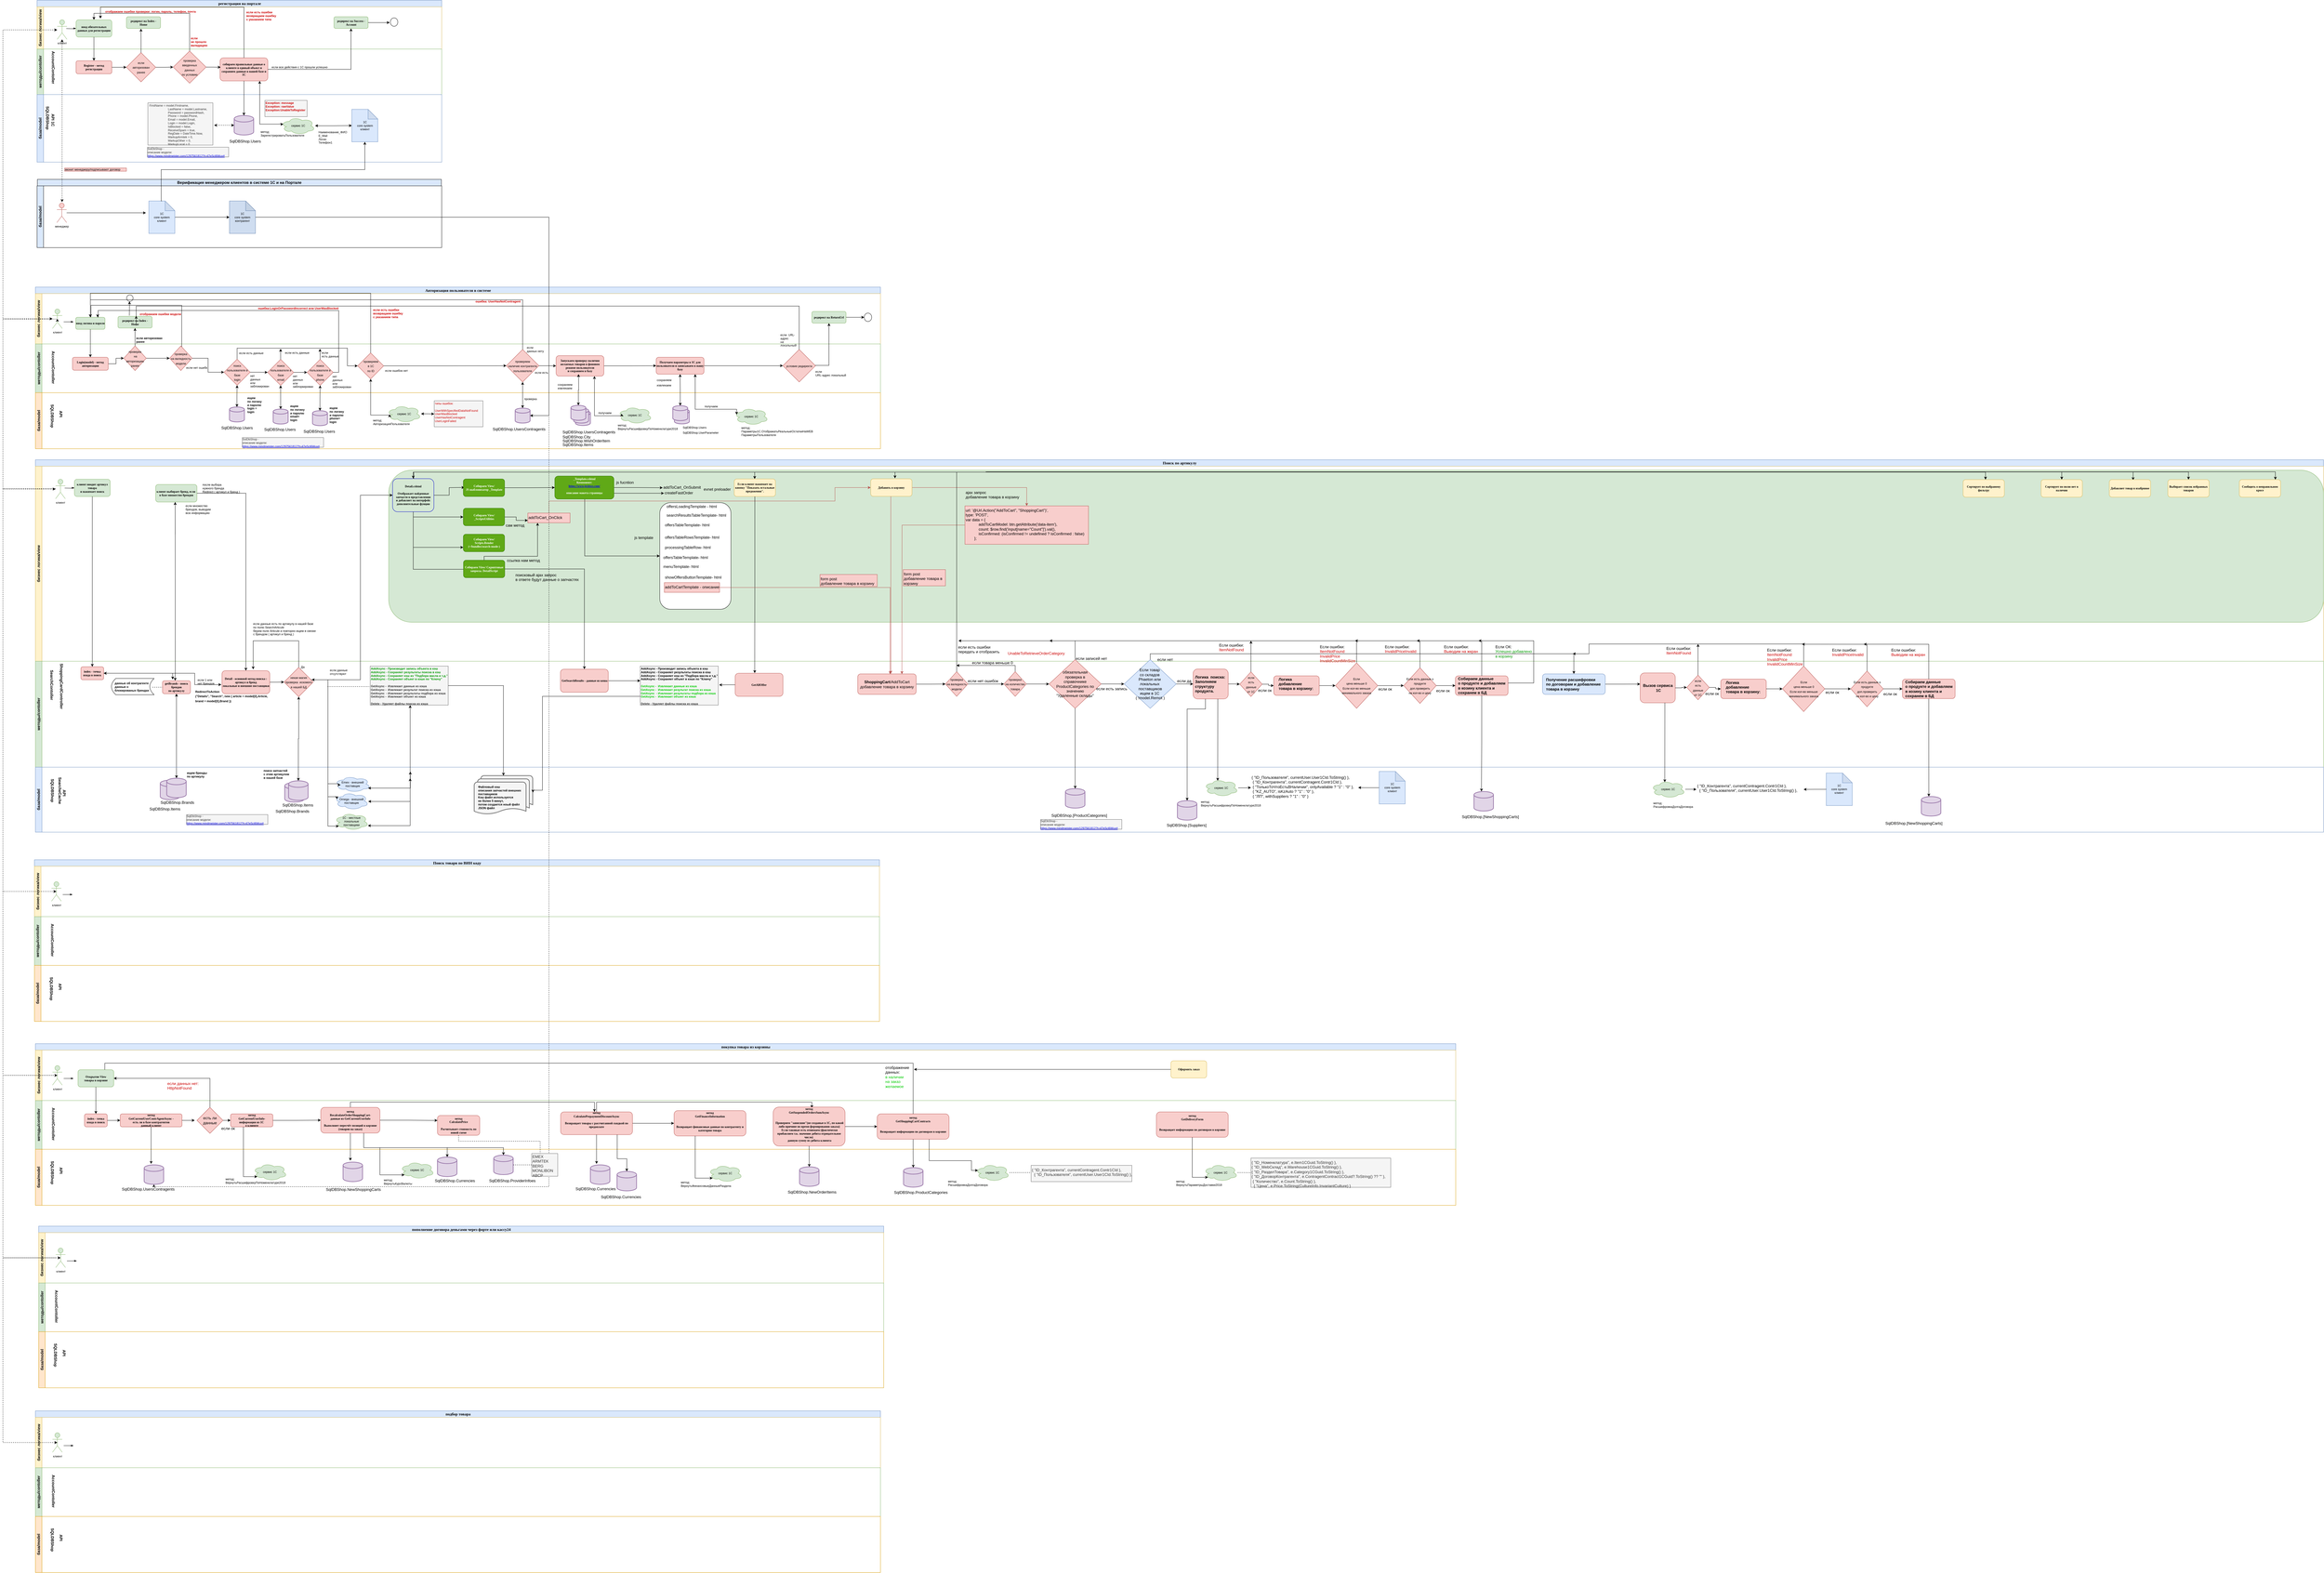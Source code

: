 <mxfile version="11.1.2" type="github"><diagram name="Page-1" id="c7488fd3-1785-93aa-aadb-54a6760d102a"><mxGraphModel dx="1014" dy="2908" grid="1" gridSize="10" guides="1" tooltips="1" connect="1" arrows="1" fold="1" page="1" pageScale="1" pageWidth="3300" pageHeight="2339" background="#ffffff" math="0" shadow="0"><root><mxCell id="0"/><mxCell id="1" parent="0"/><mxCell id="tkmcbwnPDqSYlRcfFHST-173" value="" style="strokeWidth=2;html=1;shape=mxgraph.flowchart.database;whiteSpace=wrap;fontFamily=Helvetica;fontSize=12;fillColor=#e1d5e7;strokeColor=#9673a6;" parent="1" vertex="1"><mxGeometry x="1841.5" y="-68.5" width="46" height="46" as="geometry"/></mxCell><mxCell id="tkmcbwnPDqSYlRcfFHST-124" value="" style="strokeWidth=2;html=1;shape=mxgraph.flowchart.database;whiteSpace=wrap;fontFamily=Helvetica;fontSize=12;fillColor=#e1d5e7;strokeColor=#9673a6;" parent="1" vertex="1"><mxGeometry x="1836" y="-76" width="46" height="46" as="geometry"/></mxCell><mxCell id="2b4e8129b02d487f-1" value="Поиск по артикулу" style="swimlane;html=1;childLayout=stackLayout;horizontal=1;startSize=20;horizontalStack=0;rounded=0;shadow=0;labelBackgroundColor=none;strokeColor=#6c8ebf;strokeWidth=1;fillColor=#dae8fc;fontFamily=Verdana;fontSize=12;align=center;" parent="1" vertex="1"><mxGeometry x="180" y="83" width="7040" height="1146" as="geometry"/></mxCell><mxCell id="2b4e8129b02d487f-2" value="бизнес логика/view" style="swimlane;html=1;startSize=20;horizontal=0;fillColor=#fff2cc;strokeColor=#d6b656;fontFamily=Helvetica;" parent="2b4e8129b02d487f-1" vertex="1"><mxGeometry y="20" width="7040" height="600" as="geometry"/></mxCell><mxCell id="50c26FOPiqCkMBl28L9o-12" value="" style="rounded=1;whiteSpace=wrap;html=1;fillColor=#d5e8d4;strokeColor=#82b366;" parent="2b4e8129b02d487f-2" vertex="1"><mxGeometry x="1087" y="12" width="5953" height="468" as="geometry"/></mxCell><mxCell id="2b4e8129b02d487f-18" style="edgeStyle=orthogonalEdgeStyle;rounded=0;html=1;labelBackgroundColor=none;startArrow=none;startFill=0;startSize=5;endArrow=classicThin;endFill=1;endSize=5;jettySize=auto;orthogonalLoop=1;strokeColor=#000000;strokeWidth=1;fontFamily=Verdana;fontSize=8;fontColor=#000000;" parent="2b4e8129b02d487f-2" target="2b4e8129b02d487f-6" edge="1"><mxGeometry relative="1" as="geometry"><mxPoint x="90" y="67" as="sourcePoint"/></mxGeometry></mxCell><mxCell id="2b4e8129b02d487f-6" value="клиент вводит артикул товара&lt;br&gt;и нажимает поиск" style="rounded=1;whiteSpace=wrap;html=1;shadow=0;labelBackgroundColor=none;strokeColor=#82b366;strokeWidth=1;fillColor=#d5e8d4;fontFamily=Verdana;fontSize=9;align=center;fontStyle=1" parent="2b4e8129b02d487f-2" vertex="1"><mxGeometry x="120" y="40" width="110" height="53" as="geometry"/></mxCell><mxCell id="2b4e8129b02d487f-9" value="клиент выбирает бренд, если&amp;nbsp; в базе множество брендов" style="rounded=1;whiteSpace=wrap;html=1;shadow=0;labelBackgroundColor=none;strokeColor=#82b366;strokeWidth=1;fillColor=#d5e8d4;fontFamily=Verdana;fontSize=9;align=center;fontStyle=1" parent="2b4e8129b02d487f-2" vertex="1"><mxGeometry x="370" y="56" width="127" height="54" as="geometry"/></mxCell><mxCell id="N5_DKZOjXNB27eDIZYsI-72" value="после выбора&amp;nbsp;&lt;br&gt;нужного бренда&amp;nbsp;&lt;br&gt;Redirect ( артикул и бренд )" style="text;html=1;resizable=0;points=[];autosize=1;align=left;verticalAlign=top;spacingTop=-4;fontSize=9;fontFamily=Helvetica;" parent="2b4e8129b02d487f-2" vertex="1"><mxGeometry x="511.5" y="49" width="130" height="30" as="geometry"/></mxCell><mxCell id="tkmcbwnPDqSYlRcfFHST-133" style="edgeStyle=orthogonalEdgeStyle;rounded=0;orthogonalLoop=1;jettySize=auto;html=1;entryX=0;entryY=0.5;entryDx=0;entryDy=0;startArrow=none;startFill=0;endArrow=classic;endFill=1;fontSize=9;" parent="2b4e8129b02d487f-2" source="N5_DKZOjXNB27eDIZYsI-171" edge="1"><mxGeometry relative="1" as="geometry"><mxPoint x="1320.118" y="65.235" as="targetPoint"/></mxGeometry></mxCell><mxCell id="RS2aFnSx-PpRNBXqqdws-1" style="edgeStyle=orthogonalEdgeStyle;rounded=0;orthogonalLoop=1;jettySize=auto;html=1;entryX=0;entryY=0.5;entryDx=0;entryDy=0;" parent="2b4e8129b02d487f-2" source="N5_DKZOjXNB27eDIZYsI-171" target="50c26FOPiqCkMBl28L9o-1" edge="1"><mxGeometry relative="1" as="geometry"><Array as="points"><mxPoint x="1163" y="317"/><mxPoint x="1318" y="317"/></Array></mxGeometry></mxCell><mxCell id="RS2aFnSx-PpRNBXqqdws-6" style="edgeStyle=orthogonalEdgeStyle;rounded=0;orthogonalLoop=1;jettySize=auto;html=1;entryX=0.588;entryY=-0.028;entryDx=0;entryDy=0;entryPerimeter=0;" parent="2b4e8129b02d487f-2" source="N5_DKZOjXNB27eDIZYsI-171" target="50c26FOPiqCkMBl28L9o-21" edge="1"><mxGeometry relative="1" as="geometry"><Array as="points"><mxPoint x="1162" y="18"/><mxPoint x="2645" y="18"/></Array></mxGeometry></mxCell><mxCell id="N5_DKZOjXNB27eDIZYsI-171" value="Detail.cshtml&lt;br&gt;&lt;br&gt;Отображает найденные запчасти в представлении&lt;br&gt;и добавляет на интерфейс дополнительные фунции" style="rounded=1;whiteSpace=wrap;html=1;shadow=0;labelBackgroundColor=none;strokeColor=#0000CC;strokeWidth=1;fillColor=#d5e8d4;fontFamily=Verdana;fontSize=9;align=center;fontStyle=1" parent="2b4e8129b02d487f-2" vertex="1"><mxGeometry x="1099" y="38" width="127" height="102" as="geometry"/></mxCell><mxCell id="tkmcbwnPDqSYlRcfFHST-25" value="клиент" style="shape=umlActor;verticalLabelPosition=bottom;labelBackgroundColor=#ffffff;verticalAlign=top;html=1;outlineConnect=0;fontSize=9;fillColor=#d5e8d4;strokeColor=#82b366;" parent="2b4e8129b02d487f-2" vertex="1"><mxGeometry x="62" y="40" width="30" height="60" as="geometry"/></mxCell><mxCell id="RS2aFnSx-PpRNBXqqdws-33" style="edgeStyle=orthogonalEdgeStyle;rounded=0;orthogonalLoop=1;jettySize=auto;html=1;startArrow=none;startFill=0;" parent="2b4e8129b02d487f-2" source="50c26FOPiqCkMBl28L9o-1" target="RS2aFnSx-PpRNBXqqdws-35" edge="1"><mxGeometry relative="1" as="geometry"><mxPoint x="1549.529" y="446.647" as="targetPoint"/><Array as="points"><mxPoint x="1380" y="277"/><mxPoint x="1545" y="277"/></Array></mxGeometry></mxCell><mxCell id="50c26FOPiqCkMBl28L9o-1" value="Собираем View/ Скриптовые запросы. DetailScript" style="rounded=1;whiteSpace=wrap;html=1;shadow=0;labelBackgroundColor=none;strokeColor=#2D7600;strokeWidth=1;fillColor=#60a917;fontFamily=Verdana;fontSize=9;align=center;fontStyle=1;fontColor=#ffffff;" parent="2b4e8129b02d487f-2" vertex="1"><mxGeometry x="1317" y="289" width="127" height="54" as="geometry"/></mxCell><mxCell id="50c26FOPiqCkMBl28L9o-20" style="edgeStyle=orthogonalEdgeStyle;rounded=0;orthogonalLoop=1;jettySize=auto;html=1;exitX=0.5;exitY=0;exitDx=0;exitDy=0;" parent="2b4e8129b02d487f-2" source="N5_DKZOjXNB27eDIZYsI-171" target="50c26FOPiqCkMBl28L9o-15" edge="1"><mxGeometry relative="1" as="geometry"><Array as="points"><mxPoint x="1164" y="18"/><mxPoint x="2213" y="18"/></Array></mxGeometry></mxCell><mxCell id="RS2aFnSx-PpRNBXqqdws-9" style="edgeStyle=orthogonalEdgeStyle;rounded=0;orthogonalLoop=1;jettySize=auto;html=1;entryX=0;entryY=0.5;entryDx=0;entryDy=0;" parent="2b4e8129b02d487f-2" source="50c26FOPiqCkMBl28L9o-6" target="RS2aFnSx-PpRNBXqqdws-8" edge="1"><mxGeometry relative="1" as="geometry"/></mxCell><mxCell id="50c26FOPiqCkMBl28L9o-6" value="Собираем View/&lt;br&gt;JS шаблонизатор _Template" style="rounded=1;whiteSpace=wrap;html=1;shadow=0;labelBackgroundColor=none;strokeColor=#2D7600;strokeWidth=1;fillColor=#60a917;fontFamily=Verdana;fontSize=9;align=center;fontStyle=1;fontColor=#ffffff;" parent="2b4e8129b02d487f-2" vertex="1"><mxGeometry x="1316.5" y="39" width="127" height="54" as="geometry"/></mxCell><mxCell id="50c26FOPiqCkMBl28L9o-15" value="Если клиент нажимает на кнопку &quot;Показать остальные предожения&quot;." style="rounded=1;whiteSpace=wrap;html=1;shadow=0;labelBackgroundColor=none;strokeColor=#d6b656;strokeWidth=1;fillColor=#fff2cc;fontFamily=Verdana;fontSize=9;align=center;fontStyle=1" parent="2b4e8129b02d487f-2" vertex="1"><mxGeometry x="2150" y="39" width="127" height="54" as="geometry"/></mxCell><mxCell id="RS2aFnSx-PpRNBXqqdws-45" style="edgeStyle=orthogonalEdgeStyle;rounded=0;orthogonalLoop=1;jettySize=auto;html=1;startArrow=none;startFill=0;fillColor=#f8cecc;strokeColor=#b85450;" parent="2b4e8129b02d487f-2" source="50c26FOPiqCkMBl28L9o-21" target="RS2aFnSx-PpRNBXqqdws-37" edge="1"><mxGeometry relative="1" as="geometry"/></mxCell><mxCell id="50c26FOPiqCkMBl28L9o-21" value="Добавить в корзину" style="rounded=1;whiteSpace=wrap;html=1;shadow=0;labelBackgroundColor=none;strokeColor=#d6b656;strokeWidth=1;fillColor=#fff2cc;fontFamily=Verdana;fontSize=9;align=center;fontStyle=1" parent="2b4e8129b02d487f-2" vertex="1"><mxGeometry x="2570" y="38.5" width="127" height="54" as="geometry"/></mxCell><mxCell id="50c26FOPiqCkMBl28L9o-32" style="edgeStyle=orthogonalEdgeStyle;rounded=0;orthogonalLoop=1;jettySize=auto;html=1;entryX=0.5;entryY=0;entryDx=0;entryDy=0;startArrow=none;startFill=0;" parent="2b4e8129b02d487f-2" target="50c26FOPiqCkMBl28L9o-24" edge="1"><mxGeometry relative="1" as="geometry"><mxPoint x="2924" y="17" as="sourcePoint"/></mxGeometry></mxCell><mxCell id="50c26FOPiqCkMBl28L9o-38" style="edgeStyle=orthogonalEdgeStyle;rounded=0;orthogonalLoop=1;jettySize=auto;html=1;startArrow=none;startFill=0;entryX=0.872;entryY=0.005;entryDx=0;entryDy=0;entryPerimeter=0;" parent="2b4e8129b02d487f-2" target="50c26FOPiqCkMBl28L9o-35" edge="1"><mxGeometry relative="1" as="geometry"><mxPoint x="3724" y="17" as="sourcePoint"/><mxPoint x="4247.176" y="37.765" as="targetPoint"/><Array as="points"><mxPoint x="6892" y="17"/></Array></mxGeometry></mxCell><mxCell id="tkmcbwnPDqSYlRcfFHST-9" value="если данные есть по артикулу в нашей базе &lt;br&gt;по полю SearchArticule&lt;br&gt;берем поле Articule и повторно ищем в связке&amp;nbsp;&lt;br&gt;с брендом ( артикул и бренд )" style="text;html=1;resizable=0;points=[];autosize=1;align=left;verticalAlign=top;spacingTop=-4;fontSize=9;" parent="2b4e8129b02d487f-2" vertex="1"><mxGeometry x="668" y="477" width="210" height="50" as="geometry"/></mxCell><mxCell id="RS2aFnSx-PpRNBXqqdws-11" style="edgeStyle=orthogonalEdgeStyle;rounded=0;orthogonalLoop=1;jettySize=auto;html=1;" parent="2b4e8129b02d487f-2" source="RS2aFnSx-PpRNBXqqdws-8" target="RS2aFnSx-PpRNBXqqdws-10" edge="1"><mxGeometry relative="1" as="geometry"/></mxCell><mxCell id="RS2aFnSx-PpRNBXqqdws-13" style="edgeStyle=orthogonalEdgeStyle;rounded=0;orthogonalLoop=1;jettySize=auto;html=1;entryX=0;entryY=0.5;entryDx=0;entryDy=0;" parent="2b4e8129b02d487f-2" source="RS2aFnSx-PpRNBXqqdws-8" target="RS2aFnSx-PpRNBXqqdws-12" edge="1"><mxGeometry relative="1" as="geometry"><Array as="points"><mxPoint x="1820" y="83"/><mxPoint x="1820" y="83"/></Array></mxGeometry></mxCell><mxCell id="RS2aFnSx-PpRNBXqqdws-24" style="edgeStyle=orthogonalEdgeStyle;rounded=0;orthogonalLoop=1;jettySize=auto;html=1;entryX=0;entryY=0.5;entryDx=0;entryDy=0;startArrow=none;startFill=0;" parent="2b4e8129b02d487f-2" source="RS2aFnSx-PpRNBXqqdws-8" target="RS2aFnSx-PpRNBXqqdws-23" edge="1"><mxGeometry relative="1" as="geometry"><Array as="points"><mxPoint x="1690" y="276"/></Array></mxGeometry></mxCell><mxCell id="RS2aFnSx-PpRNBXqqdws-8" value="_Template.cshtml&lt;br&gt;Компонент:&lt;br&gt;&lt;a href=&quot;https://www.jsviews.com/&quot;&gt;https://www.jsviews.com/&lt;/a&gt;&lt;br&gt;&lt;br&gt;описание макета страницы&lt;span style=&quot;color: rgb(0 , 0 , 0) ; font-family: &amp;#34;helvetica&amp;#34; , &amp;#34;arial&amp;#34; , sans-serif ; font-size: 0px ; font-weight: 400 ; white-space: nowrap&quot;&gt;mxG&lt;br&gt;jgbcfyraphModel%3E%3Croot%3E%3CmxCell%20id%3D%220%22%2F%3E%3CmxCell%20id%3D%221%22%20parent%3D%220%22%2F%3E%3CmxCell%20id%3D%222%22%20value%3D%22%D0%A1%D0%BE%D0%B1%D0%B8%D1%80%D0%B0%D0%B5%D0%BC%20View%2F%26lt%3Bbr%26gt%3BJS%20%D1%88%D0%B0%D0%B1%D0%BB%D0%BE%D0%BD%D0%B8%D0%B7%D0%B0%D1%82%D0%BE%D1%80%20_Template%22%20style%3D%22rounded%3D1%3BwhiteSpace%3Dwrap%3Bhtml%3D1%3Bshadow%3D0%3BlabelBackgroundColor%3Dnone%3BstrokeColor%3D%232D7600%3BstrokeWidth%3D1%3BfillColor%3D%2360a917%3BfontFamily%3DVerdana%3BfontSize%3D9%3Balign%3Dcenter%3BfontStyle%3D1%3BfontColor%3D%23ffffff%3B%22%20vertex%3D%221%22%20parent%3D%221%22%3E%3CmxGeometry%20x%3D%221496.5%22%20y%3D%22142%22%20width%3D%22127%22%20height%3D%2254%22%20as%3D%22geometry%22%2F%3E%3C%2FmxCell%3E%3C%2Froot%3E%3C%2FmxGraphModel%3E&lt;/span&gt;" style="rounded=1;whiteSpace=wrap;html=1;shadow=0;labelBackgroundColor=none;strokeColor=#2D7600;strokeWidth=1;fillColor=#60a917;fontFamily=Verdana;fontSize=9;align=center;fontStyle=1;fontColor=#ffffff;" parent="2b4e8129b02d487f-2" vertex="1"><mxGeometry x="1598" y="30" width="182" height="71" as="geometry"/></mxCell><mxCell id="RS2aFnSx-PpRNBXqqdws-10" value="addToCart_OnSubmit" style="text;html=1;" parent="2b4e8129b02d487f-2" vertex="1"><mxGeometry x="1930" y="51" width="140" height="30" as="geometry"/></mxCell><mxCell id="RS2aFnSx-PpRNBXqqdws-12" value="createFastOrder" style="text;html=1;" parent="2b4e8129b02d487f-2" vertex="1"><mxGeometry x="1934" y="68" width="110" height="30" as="geometry"/></mxCell><mxCell id="RS2aFnSx-PpRNBXqqdws-14" value="js fucntion" style="text;html=1;resizable=0;points=[];autosize=1;align=left;verticalAlign=top;spacingTop=-4;" parent="2b4e8129b02d487f-2" vertex="1"><mxGeometry x="1784.5" y="40" width="70" height="20" as="geometry"/></mxCell><mxCell id="RS2aFnSx-PpRNBXqqdws-23" value="" style="rounded=1;whiteSpace=wrap;html=1;" parent="2b4e8129b02d487f-2" vertex="1"><mxGeometry x="1921" y="112" width="219" height="328" as="geometry"/></mxCell><mxCell id="RS2aFnSx-PpRNBXqqdws-22" value="offersLoadingTemplate - html" style="text;html=1;" parent="2b4e8129b02d487f-2" vertex="1"><mxGeometry x="1940" y="110" width="150" height="30" as="geometry"/></mxCell><mxCell id="RS2aFnSx-PpRNBXqqdws-16" value="offersTableTemplate- html" style="text;html=1;" parent="2b4e8129b02d487f-2" vertex="1"><mxGeometry x="1935" y="167" width="130" height="30" as="geometry"/></mxCell><mxCell id="RS2aFnSx-PpRNBXqqdws-17" value="offersTableRowsTemplate- html" style="text;html=1;" parent="2b4e8129b02d487f-2" vertex="1"><mxGeometry x="1935" y="205" width="160" height="30" as="geometry"/></mxCell><mxCell id="RS2aFnSx-PpRNBXqqdws-18" value="processingTableRow- html" style="text;html=1;" parent="2b4e8129b02d487f-2" vertex="1"><mxGeometry x="1935" y="236" width="140" height="30" as="geometry"/></mxCell><mxCell id="RS2aFnSx-PpRNBXqqdws-20" value="menuTemplate- html" style="text;html=1;" parent="2b4e8129b02d487f-2" vertex="1"><mxGeometry x="1930" y="295" width="100" height="30" as="geometry"/></mxCell><mxCell id="RS2aFnSx-PpRNBXqqdws-21" value="showOffersButtonTemplate- html" style="text;html=1;" parent="2b4e8129b02d487f-2" vertex="1"><mxGeometry x="1935" y="328" width="170" height="30" as="geometry"/></mxCell><mxCell id="RS2aFnSx-PpRNBXqqdws-31" value="evnet preloader" style="text;html=1;resizable=0;points=[];autosize=1;align=left;verticalAlign=top;spacingTop=-4;" parent="2b4e8129b02d487f-2" vertex="1"><mxGeometry x="2054" y="61" width="100" height="20" as="geometry"/></mxCell><mxCell id="RS2aFnSx-PpRNBXqqdws-39" style="edgeStyle=orthogonalEdgeStyle;rounded=0;orthogonalLoop=1;jettySize=auto;html=1;startArrow=none;startFill=0;fillColor=#f8cecc;strokeColor=#b85450;entryX=0;entryY=0.5;entryDx=0;entryDy=0;" parent="2b4e8129b02d487f-2" source="RS2aFnSx-PpRNBXqqdws-35" target="50c26FOPiqCkMBl28L9o-21" edge="1"><mxGeometry relative="1" as="geometry"><mxPoint x="2920" y="122" as="targetPoint"/><Array as="points"><mxPoint x="1580" y="107"/><mxPoint x="2460" y="107"/><mxPoint x="2460" y="65"/></Array></mxGeometry></mxCell><mxCell id="RS2aFnSx-PpRNBXqqdws-35" value="addToCart_OnClick" style="text;html=1;fillColor=#f8cecc;strokeColor=#b85450;" parent="2b4e8129b02d487f-2" vertex="1"><mxGeometry x="1515" y="144" width="130" height="30" as="geometry"/></mxCell><mxCell id="RS2aFnSx-PpRNBXqqdws-40" value="form post&lt;br&gt;добавление товара в корзину" style="text;html=1;fillColor=#f8cecc;strokeColor=#b85450;" parent="2b4e8129b02d487f-2" vertex="1"><mxGeometry x="2414" y="333" width="176" height="37" as="geometry"/></mxCell><mxCell id="50c26FOPiqCkMBl28L9o-4" value="поисковый ajax запрос&amp;nbsp;&lt;br&gt;в ответе будут данные о запчастях" style="text;html=1;resizable=0;points=[];autosize=1;align=left;verticalAlign=top;spacingTop=-4;" parent="2b4e8129b02d487f-2" vertex="1"><mxGeometry x="1475" y="325" width="210" height="30" as="geometry"/></mxCell><mxCell id="RS2aFnSx-PpRNBXqqdws-43" value="ссылка нам метод" style="text;html=1;resizable=0;points=[];autosize=1;align=left;verticalAlign=top;spacingTop=-4;" parent="2b4e8129b02d487f-2" vertex="1"><mxGeometry x="1449" y="280" width="120" height="20" as="geometry"/></mxCell><mxCell id="RS2aFnSx-PpRNBXqqdws-44" value="сам метод" style="text;html=1;resizable=0;points=[];autosize=1;align=left;verticalAlign=top;spacingTop=-4;" parent="2b4e8129b02d487f-2" vertex="1"><mxGeometry x="1445" y="172" width="70" height="20" as="geometry"/></mxCell><mxCell id="RS2aFnSx-PpRNBXqqdws-46" value="ajax запрос &lt;br&gt;добавление товара в корзину" style="text;html=1;resizable=0;points=[];autosize=1;align=left;verticalAlign=top;spacingTop=-4;" parent="2b4e8129b02d487f-2" vertex="1"><mxGeometry x="2860" y="71" width="180" height="30" as="geometry"/></mxCell><mxCell id="RS2aFnSx-PpRNBXqqdws-53" value="form post&lt;br&gt;добавление товара в &lt;br&gt;корзину" style="text;html=1;fillColor=#f8cecc;strokeColor=#b85450;" parent="2b4e8129b02d487f-2" vertex="1"><mxGeometry x="2670" y="318" width="130" height="50" as="geometry"/></mxCell><mxCell id="RS2aFnSx-PpRNBXqqdws-37" value="url: '@Url.Action(&quot;AddToCart&quot;, &quot;ShoppingCart&quot;)',&lt;br&gt;&lt;div&gt;type: 'POST',&lt;br&gt;&lt;/div&gt;&lt;div&gt;var data = {&lt;/div&gt;&lt;div&gt;&amp;nbsp; &amp;nbsp; &amp;nbsp; &amp;nbsp; &amp;nbsp; &amp;nbsp; addToCartModel: btn.getAttribute('data-item'),&lt;/div&gt;&lt;div&gt;&amp;nbsp; &amp;nbsp; &amp;nbsp; &amp;nbsp; &amp;nbsp; &amp;nbsp; count: $row.find('input[name=&quot;Count&quot;]').val(),&lt;/div&gt;&lt;div&gt;&amp;nbsp; &amp;nbsp; &amp;nbsp; &amp;nbsp; &amp;nbsp; &amp;nbsp; isConfirmed: (isConfirmed != undefined ? isConfirmed : false)&lt;/div&gt;&lt;div&gt;&amp;nbsp; &amp;nbsp; &amp;nbsp; &amp;nbsp; };&lt;/div&gt;" style="text;html=1;fillColor=#f8cecc;strokeColor=#b85450;" parent="2b4e8129b02d487f-2" vertex="1"><mxGeometry x="2860" y="122" width="380" height="118" as="geometry"/></mxCell><mxCell id="RS2aFnSx-PpRNBXqqdws-63" value="если есть ошибки&lt;br&gt;передать и отобразить" style="text;html=1;resizable=0;points=[];autosize=1;align=left;verticalAlign=top;spacingTop=-4;" parent="2b4e8129b02d487f-2" vertex="1"><mxGeometry x="2837" y="547" width="140" height="30" as="geometry"/></mxCell><mxCell id="RS2aFnSx-PpRNBXqqdws-81" value="UnableToRetrieveOrderCategory" style="text;html=1;fontColor=#CC0000;" parent="2b4e8129b02d487f-2" vertex="1"><mxGeometry x="2990" y="562" width="200" height="30" as="geometry"/></mxCell><mxCell id="RS2aFnSx-PpRNBXqqdws-120" value="&lt;font color=&quot;#000000&quot;&gt;Если ошибки:&lt;/font&gt;&lt;br&gt;InvalidPriceInvalid" style="text;html=1;fontColor=#CC0000;" parent="2b4e8129b02d487f-2" vertex="1"><mxGeometry x="4150" y="542" width="110" height="30" as="geometry"/></mxCell><mxCell id="RS2aFnSx-PpRNBXqqdws-132" value="&lt;font color=&quot;#000000&quot;&gt;Если ошибки:&lt;/font&gt;&lt;br&gt;ItemNotFound&lt;br&gt;" style="text;html=1;fontColor=#CC0000;" parent="2b4e8129b02d487f-2" vertex="1"><mxGeometry x="3640" y="537" width="100" height="30" as="geometry"/></mxCell><mxCell id="RS2aFnSx-PpRNBXqqdws-134" value="&lt;font color=&quot;#000000&quot;&gt;Если ошибки:&lt;/font&gt;&lt;br&gt;Выводим на жкран" style="text;html=1;fontColor=#CC0000;" parent="2b4e8129b02d487f-2" vertex="1"><mxGeometry x="4332" y="542" width="110" height="30" as="geometry"/></mxCell><mxCell id="RS2aFnSx-PpRNBXqqdws-137" value="&lt;font color=&quot;#000000&quot;&gt;Если ОК:&lt;/font&gt;&lt;br&gt;&lt;font color=&quot;#009900&quot;&gt;Успешно добавлено&lt;br&gt;в корзину&lt;/font&gt;" style="text;html=1;fontColor=#CC0000;" parent="2b4e8129b02d487f-2" vertex="1"><mxGeometry x="4490" y="542" width="110" height="30" as="geometry"/></mxCell><mxCell id="N5_DKZOjXNB27eDIZYsI-1" value="методы/contoller" style="swimlane;html=1;startSize=20;horizontal=0;fillColor=#d5e8d4;strokeColor=#82b366;" parent="2b4e8129b02d487f-1" vertex="1"><mxGeometry y="620" width="7040" height="326" as="geometry"/></mxCell><mxCell id="N5_DKZOjXNB27eDIZYsI-85" value="" style="shape=dataStorage;whiteSpace=wrap;html=1;fontFamily=Helvetica;fontSize=9;" parent="N5_DKZOjXNB27eDIZYsI-1" vertex="1"><mxGeometry x="234" y="53" width="131" height="50" as="geometry"/></mxCell><mxCell id="N5_DKZOjXNB27eDIZYsI-81" value="данные об контрагенте&lt;br&gt;данные о &lt;br&gt;блокированых брендах" style="text;html=1;resizable=0;points=[];autosize=1;align=left;verticalAlign=top;spacingTop=-4;fontSize=9;fontFamily=Helvetica;fontStyle=1" parent="N5_DKZOjXNB27eDIZYsI-1" vertex="1"><mxGeometry x="241.5" y="60" width="110" height="30" as="geometry"/></mxCell><mxCell id="N5_DKZOjXNB27eDIZYsI-87" style="edgeStyle=orthogonalEdgeStyle;rounded=0;orthogonalLoop=1;jettySize=auto;html=1;entryX=0.364;entryY=-0.1;entryDx=0;entryDy=0;entryPerimeter=0;startArrow=classic;startFill=1;fontFamily=Helvetica;fontSize=9;" parent="N5_DKZOjXNB27eDIZYsI-1" source="2b4e8129b02d487f-12" target="N5_DKZOjXNB27eDIZYsI-50" edge="1"><mxGeometry relative="1" as="geometry"/></mxCell><mxCell id="tujPHSc40wLr4RIdO6O2-2" style="edgeStyle=orthogonalEdgeStyle;rounded=0;orthogonalLoop=1;jettySize=auto;html=1;entryX=1.079;entryY=1.1;entryDx=0;entryDy=0;entryPerimeter=0;startArrow=classic;startFill=1;" parent="N5_DKZOjXNB27eDIZYsI-1" target="N5_DKZOjXNB27eDIZYsI-68" edge="1"><mxGeometry relative="1" as="geometry"><mxPoint x="430" y="60" as="sourcePoint"/><Array as="points"><mxPoint x="430" y="37"/><mxPoint x="490" y="37"/><mxPoint x="490" y="72"/></Array></mxGeometry></mxCell><mxCell id="2b4e8129b02d487f-12" value="index - точка входа в поиск" style="rounded=1;whiteSpace=wrap;html=1;shadow=0;labelBackgroundColor=none;strokeColor=#b85450;strokeWidth=1;fillColor=#f8cecc;fontFamily=Verdana;fontSize=9;align=center;fontStyle=1" parent="N5_DKZOjXNB27eDIZYsI-1" vertex="1"><mxGeometry x="140" y="17" width="70" height="40" as="geometry"/></mxCell><mxCell id="N5_DKZOjXNB27eDIZYsI-49" value="SearchContoller" style="text;html=1;resizable=0;points=[];autosize=1;align=left;verticalAlign=top;spacingTop=-4;fontSize=12;fontFamily=Helvetica;rotation=90;fontStyle=1" parent="N5_DKZOjXNB27eDIZYsI-1" vertex="1"><mxGeometry y="65" width="100" height="20" as="geometry"/></mxCell><mxCell id="N5_DKZOjXNB27eDIZYsI-50" value="getBrands - поиск брендов&lt;br style=&quot;font-size: 9px&quot;&gt;по артикулу" style="rounded=1;whiteSpace=wrap;html=1;shadow=0;labelBackgroundColor=none;strokeColor=#b85450;strokeWidth=1;fillColor=#f8cecc;fontFamily=Verdana;fontSize=9;align=center;fontStyle=1" parent="N5_DKZOjXNB27eDIZYsI-1" vertex="1"><mxGeometry x="391" y="60" width="86" height="40" as="geometry"/></mxCell><mxCell id="N5_DKZOjXNB27eDIZYsI-68" value="если 1 или &lt;br&gt;нет брендов" style="text;html=1;resizable=0;points=[];autosize=1;align=left;verticalAlign=top;spacingTop=-4;fontSize=9;fontFamily=Helvetica;" parent="N5_DKZOjXNB27eDIZYsI-1" vertex="1"><mxGeometry x="496.5" y="50" width="70" height="20" as="geometry"/></mxCell><mxCell id="tkmcbwnPDqSYlRcfFHST-18" style="edgeStyle=orthogonalEdgeStyle;rounded=0;orthogonalLoop=1;jettySize=auto;html=1;entryX=0;entryY=0.5;entryDx=0;entryDy=0;startArrow=none;startFill=0;endArrow=classic;endFill=1;fontSize=9;" parent="N5_DKZOjXNB27eDIZYsI-1" source="N5_DKZOjXNB27eDIZYsI-69" target="tkmcbwnPDqSYlRcfFHST-1" edge="1"><mxGeometry relative="1" as="geometry"/></mxCell><mxCell id="N5_DKZOjXNB27eDIZYsI-69" value="Detail - основной метод поиска : артикул и бренд&lt;br&gt;локальные и внешние поставщики" style="rounded=1;whiteSpace=wrap;html=1;shadow=0;labelBackgroundColor=none;strokeColor=#b85450;strokeWidth=1;fillColor=#f8cecc;fontFamily=Verdana;fontSize=9;align=center;fontStyle=1" parent="N5_DKZOjXNB27eDIZYsI-1" vertex="1"><mxGeometry x="574" y="29" width="147" height="71" as="geometry"/></mxCell><mxCell id="N5_DKZOjXNB27eDIZYsI-89" value="" style="endArrow=none;dashed=1;html=1;fontFamily=Helvetica;fontSize=9;entryX=0;entryY=0.5;entryDx=0;entryDy=0;" parent="N5_DKZOjXNB27eDIZYsI-1" target="N5_DKZOjXNB27eDIZYsI-50" edge="1"><mxGeometry width="50" height="50" relative="1" as="geometry"><mxPoint x="360" y="80" as="sourcePoint"/><mxPoint x="50" y="320" as="targetPoint"/></mxGeometry></mxCell><mxCell id="N5_DKZOjXNB27eDIZYsI-156" value="&lt;font color=&quot;#009900&quot;&gt;AddAsync -&amp;nbsp;Производит запись объекта в кэш&lt;br&gt;AddAsync -&amp;nbsp;Сохраняет результаты поиска в кэш&lt;br&gt;AddAsync -&amp;nbsp;Сохраняет кэш из &quot;Подбора масла и т.д.&quot;&lt;br&gt;AddAsync -&amp;nbsp;Сохраняет объект в кэше по &quot;Ключу&quot;&lt;/font&gt;&lt;br&gt;&lt;br&gt;GetAsync -&amp;nbsp; Извлекает данные из кэша&lt;br&gt;GetAsync -&amp;nbsp; Извлекает результат поиска из кэша&lt;br&gt;GetAsync&amp;nbsp; - Извлекает результаты подбора из кэша&lt;br&gt;GetAsync -&amp;nbsp; Извлекает объект из кэша&lt;br&gt;&lt;br&gt;Delete -&amp;nbsp;Удаляет файлы поиска из кэша" style="text;html=1;resizable=0;points=[];autosize=1;align=left;verticalAlign=top;spacingTop=-4;fontSize=9;fontFamily=Helvetica;fontStyle=1;fillColor=#f5f5f5;strokeColor=#666666;fontColor=#333333;" parent="N5_DKZOjXNB27eDIZYsI-1" vertex="1"><mxGeometry x="1030" y="15" width="240" height="120" as="geometry"/></mxCell><mxCell id="tkmcbwnPDqSYlRcfFHST-3" style="edgeStyle=orthogonalEdgeStyle;rounded=0;orthogonalLoop=1;jettySize=auto;html=1;entryX=0.653;entryY=-0.056;entryDx=0;entryDy=0;entryPerimeter=0;startArrow=none;startFill=0;endArrow=classic;endFill=1;" parent="N5_DKZOjXNB27eDIZYsI-1" source="tkmcbwnPDqSYlRcfFHST-1" target="N5_DKZOjXNB27eDIZYsI-69" edge="1"><mxGeometry relative="1" as="geometry"><Array as="points"><mxPoint x="810" y="-63"/><mxPoint x="670" y="-63"/></Array></mxGeometry></mxCell><mxCell id="tkmcbwnPDqSYlRcfFHST-1" value="&lt;font style=&quot;font-size: 9px&quot;&gt;некая магия&lt;br&gt;проверка&amp;nbsp; искомого&lt;br&gt;в нашей БД&lt;br&gt;&lt;/font&gt;" style="rhombus;whiteSpace=wrap;html=1;fillColor=#f8cecc;strokeColor=#b85450;" parent="N5_DKZOjXNB27eDIZYsI-1" vertex="1"><mxGeometry x="765" y="19" width="90" height="90" as="geometry"/></mxCell><mxCell id="tkmcbwnPDqSYlRcfFHST-16" value="Да" style="text;html=1;resizable=0;points=[];autosize=1;align=left;verticalAlign=top;spacingTop=-4;fontSize=9;" parent="N5_DKZOjXNB27eDIZYsI-1" vertex="1"><mxGeometry x="815" y="10" width="30" height="10" as="geometry"/></mxCell><mxCell id="tujPHSc40wLr4RIdO6O2-1" value="&lt;font style=&quot;font-size: 9px&quot;&gt;RedirectToAction&lt;br&gt;(&quot;Details&quot;, &quot;Search&quot;, new { article = model[0].Article, &lt;br&gt;brand = model[0].Brand })&lt;/font&gt;" style="text;html=1;resizable=0;points=[];autosize=1;align=left;verticalAlign=top;spacingTop=-4;fontStyle=1" parent="N5_DKZOjXNB27eDIZYsI-1" vertex="1"><mxGeometry x="490" y="83" width="220" height="50" as="geometry"/></mxCell><mxCell id="50c26FOPiqCkMBl28L9o-10" style="edgeStyle=orthogonalEdgeStyle;rounded=0;orthogonalLoop=1;jettySize=auto;html=1;" parent="N5_DKZOjXNB27eDIZYsI-1" source="50c26FOPiqCkMBl28L9o-2" target="50c26FOPiqCkMBl28L9o-9" edge="1"><mxGeometry relative="1" as="geometry"><Array as="points"><mxPoint x="1920" y="60"/><mxPoint x="1920" y="60"/></Array></mxGeometry></mxCell><mxCell id="50c26FOPiqCkMBl28L9o-2" value="GetSearchResults - данные из кеша" style="rounded=1;whiteSpace=wrap;html=1;shadow=0;labelBackgroundColor=none;strokeColor=#b85450;strokeWidth=1;fillColor=#f8cecc;fontFamily=Verdana;fontSize=9;align=center;fontStyle=1" parent="N5_DKZOjXNB27eDIZYsI-1" vertex="1"><mxGeometry x="1615.5" y="24.5" width="147" height="71" as="geometry"/></mxCell><mxCell id="50c26FOPiqCkMBl28L9o-9" value="&lt;font color=&quot;#000000&quot;&gt;AddAsync -&amp;nbsp;Производит запись объекта в кэш&lt;br&gt;AddAsync -&amp;nbsp;Сохраняет результаты поиска в кэш&lt;br&gt;AddAsync -&amp;nbsp;Сохраняет кэш из &quot;Подбора масла и т.д.&quot;&lt;br&gt;AddAsync -&amp;nbsp;Сохраняет объект в кэше по &quot;Ключу&quot;&lt;/font&gt;&lt;br&gt;&lt;br&gt;&lt;font color=&quot;#00CC00&quot;&gt;GetAsync -&amp;nbsp; Извлекает данные из кэша&lt;br&gt;GetAsync -&amp;nbsp; Извлекает результат поиска из кэша&lt;br&gt;GetAsync&amp;nbsp; - Извлекает результаты подбора из кэша&lt;br&gt;GetAsync -&amp;nbsp; Извлекает объект из кэша&lt;/font&gt;&lt;br&gt;&lt;br&gt;Delete -&amp;nbsp;Удаляет файлы поиска из кэша" style="text;html=1;resizable=0;points=[];autosize=1;align=left;verticalAlign=top;spacingTop=-4;fontSize=9;fontFamily=Helvetica;fontStyle=1;fillColor=#f5f5f5;strokeColor=#666666;fontColor=#333333;" parent="N5_DKZOjXNB27eDIZYsI-1" vertex="1"><mxGeometry x="1861" y="15" width="240" height="120" as="geometry"/></mxCell><mxCell id="50c26FOPiqCkMBl28L9o-18" style="edgeStyle=orthogonalEdgeStyle;rounded=0;orthogonalLoop=1;jettySize=auto;html=1;entryX=1.011;entryY=0.482;entryDx=0;entryDy=0;entryPerimeter=0;" parent="N5_DKZOjXNB27eDIZYsI-1" source="50c26FOPiqCkMBl28L9o-16" target="50c26FOPiqCkMBl28L9o-9" edge="1"><mxGeometry relative="1" as="geometry"/></mxCell><mxCell id="50c26FOPiqCkMBl28L9o-16" value="GetAllOffer" style="rounded=1;whiteSpace=wrap;html=1;shadow=0;labelBackgroundColor=none;strokeColor=#b85450;strokeWidth=1;fillColor=#f8cecc;fontFamily=Verdana;fontSize=9;align=center;fontStyle=1" parent="N5_DKZOjXNB27eDIZYsI-1" vertex="1"><mxGeometry x="2153" y="37" width="147" height="71" as="geometry"/></mxCell><mxCell id="tkmcbwnPDqSYlRcfFHST-10" value="если данные&amp;nbsp;&lt;br&gt;отсутствуют&lt;br&gt;" style="text;html=1;resizable=0;points=[];autosize=1;align=left;verticalAlign=top;spacingTop=-4;fontSize=9;" parent="N5_DKZOjXNB27eDIZYsI-1" vertex="1"><mxGeometry x="903.5" y="20" width="70" height="20" as="geometry"/></mxCell><mxCell id="RS2aFnSx-PpRNBXqqdws-58" style="edgeStyle=orthogonalEdgeStyle;rounded=0;orthogonalLoop=1;jettySize=auto;html=1;entryX=0;entryY=0.5;entryDx=0;entryDy=0;startArrow=none;startFill=0;strokeColor=#000000;" parent="N5_DKZOjXNB27eDIZYsI-1" source="RS2aFnSx-PpRNBXqqdws-54" target="RS2aFnSx-PpRNBXqqdws-57" edge="1"><mxGeometry relative="1" as="geometry"/></mxCell><mxCell id="RS2aFnSx-PpRNBXqqdws-54" value="&lt;span style=&quot;font-family: &amp;#34;helvetica&amp;#34; ; font-size: 12px ; text-align: left ; white-space: nowrap&quot;&gt;ShoppingCart&lt;/span&gt;&lt;span style=&quot;font-family: &amp;#34;helvetica&amp;#34; ; font-size: 12px ; font-weight: 400 ; text-align: left ; white-space: nowrap&quot;&gt;/AddToCart&lt;/span&gt;&lt;br style=&quot;font-family: &amp;#34;helvetica&amp;#34; ; font-size: 12px ; font-weight: 400 ; text-align: left ; white-space: nowrap&quot;&gt;&lt;span style=&quot;font-family: &amp;#34;helvetica&amp;#34; ; font-size: 12px ; font-weight: 400 ; text-align: left ; white-space: nowrap&quot;&gt;добавление товара в корзину&lt;/span&gt;" style="rounded=1;whiteSpace=wrap;html=1;shadow=0;labelBackgroundColor=none;strokeColor=#b85450;strokeWidth=1;fillColor=#f8cecc;fontFamily=Verdana;fontSize=9;align=center;fontStyle=1" parent="N5_DKZOjXNB27eDIZYsI-1" vertex="1"><mxGeometry x="2530" y="39" width="180" height="63" as="geometry"/></mxCell><mxCell id="RS2aFnSx-PpRNBXqqdws-60" style="edgeStyle=orthogonalEdgeStyle;rounded=0;orthogonalLoop=1;jettySize=auto;html=1;entryX=0;entryY=0.5;entryDx=0;entryDy=0;startArrow=none;startFill=0;strokeColor=#000000;" parent="N5_DKZOjXNB27eDIZYsI-1" source="RS2aFnSx-PpRNBXqqdws-57" target="RS2aFnSx-PpRNBXqqdws-59" edge="1"><mxGeometry relative="1" as="geometry"/></mxCell><mxCell id="RS2aFnSx-PpRNBXqqdws-57" value="&lt;font style=&quot;font-size: 9px&quot;&gt;проверка &lt;br&gt;на валидность модели&lt;br&gt;&lt;/font&gt;" style="rhombus;whiteSpace=wrap;html=1;fillColor=#f8cecc;strokeColor=#b85450;" parent="N5_DKZOjXNB27eDIZYsI-1" vertex="1"><mxGeometry x="2800" y="32.147" width="69" height="76" as="geometry"/></mxCell><mxCell id="RS2aFnSx-PpRNBXqqdws-66" style="edgeStyle=orthogonalEdgeStyle;rounded=0;orthogonalLoop=1;jettySize=auto;html=1;startArrow=none;startFill=0;endArrow=classic;endFill=1;strokeColor=#000000;" parent="N5_DKZOjXNB27eDIZYsI-1" source="RS2aFnSx-PpRNBXqqdws-59" edge="1"><mxGeometry relative="1" as="geometry"><mxPoint x="2834" y="13" as="targetPoint"/><Array as="points"><mxPoint x="3014" y="13"/><mxPoint x="2834" y="13"/></Array></mxGeometry></mxCell><mxCell id="RS2aFnSx-PpRNBXqqdws-72" style="edgeStyle=orthogonalEdgeStyle;rounded=0;orthogonalLoop=1;jettySize=auto;html=1;entryX=0;entryY=0.5;entryDx=0;entryDy=0;startArrow=none;startFill=0;endArrow=classic;endFill=1;strokeColor=#000000;" parent="N5_DKZOjXNB27eDIZYsI-1" source="RS2aFnSx-PpRNBXqqdws-59" edge="1"><mxGeometry relative="1" as="geometry"><mxPoint x="3118.941" y="70.176" as="targetPoint"/></mxGeometry></mxCell><mxCell id="RS2aFnSx-PpRNBXqqdws-59" value="&lt;font style=&quot;font-size: 9px&quot;&gt;проверка &lt;br&gt;на количество&lt;br&gt;товара&lt;br&gt;&lt;/font&gt;" style="rhombus;whiteSpace=wrap;html=1;fillColor=#f8cecc;strokeColor=#b85450;" parent="N5_DKZOjXNB27eDIZYsI-1" vertex="1"><mxGeometry x="2980" y="32.147" width="69" height="76" as="geometry"/></mxCell><mxCell id="RS2aFnSx-PpRNBXqqdws-67" value="если товара меньше 0" style="text;html=1;resizable=0;points=[];autosize=1;align=left;verticalAlign=top;spacingTop=-4;" parent="N5_DKZOjXNB27eDIZYsI-1" vertex="1"><mxGeometry x="2880" y="-5" width="140" height="20" as="geometry"/></mxCell><mxCell id="RS2aFnSx-PpRNBXqqdws-83" style="edgeStyle=orthogonalEdgeStyle;rounded=0;orthogonalLoop=1;jettySize=auto;html=1;entryX=0;entryY=0.5;entryDx=0;entryDy=0;startArrow=none;startFill=0;endArrow=classic;endFill=1;strokeColor=#000000;" parent="N5_DKZOjXNB27eDIZYsI-1" source="RS2aFnSx-PpRNBXqqdws-76" target="RS2aFnSx-PpRNBXqqdws-82" edge="1"><mxGeometry relative="1" as="geometry"/></mxCell><mxCell id="RS2aFnSx-PpRNBXqqdws-76" value="&lt;font style=&quot;font-size: 9px&quot;&gt;&lt;span style=&quot;font-size: 12px ; text-align: left ; white-space: nowrap&quot;&gt;обязательная &lt;br&gt;проверка в&lt;br&gt;&amp;nbsp;справочнике&amp;nbsp;&lt;br&gt;ProductCategories по &lt;br&gt;значению&lt;br&gt;&quot;Удаленные склады&quot;&lt;/span&gt;&lt;br&gt;&lt;/font&gt;" style="rhombus;whiteSpace=wrap;html=1;fillColor=#f8cecc;strokeColor=#b85450;" parent="N5_DKZOjXNB27eDIZYsI-1" vertex="1"><mxGeometry x="3119" y="-5" width="160" height="150" as="geometry"/></mxCell><mxCell id="RS2aFnSx-PpRNBXqqdws-96" style="edgeStyle=orthogonalEdgeStyle;rounded=0;orthogonalLoop=1;jettySize=auto;html=1;entryX=0;entryY=0.5;entryDx=0;entryDy=0;startArrow=none;startFill=0;endArrow=classic;endFill=1;strokeColor=#000000;" parent="N5_DKZOjXNB27eDIZYsI-1" source="RS2aFnSx-PpRNBXqqdws-82" target="RS2aFnSx-PpRNBXqqdws-95" edge="1"><mxGeometry relative="1" as="geometry"/></mxCell><mxCell id="RS2aFnSx-PpRNBXqqdws-100" style="edgeStyle=orthogonalEdgeStyle;rounded=0;orthogonalLoop=1;jettySize=auto;html=1;entryX=0.5;entryY=0;entryDx=0;entryDy=0;startArrow=none;startFill=0;endArrow=classic;endFill=1;strokeColor=#000000;" parent="N5_DKZOjXNB27eDIZYsI-1" source="RS2aFnSx-PpRNBXqqdws-82" target="RS2aFnSx-PpRNBXqqdws-99" edge="1"><mxGeometry relative="1" as="geometry"><Array as="points"><mxPoint x="3430" y="-23"/><mxPoint x="4733" y="-23"/></Array></mxGeometry></mxCell><mxCell id="RS2aFnSx-PpRNBXqqdws-82" value="&lt;div&gt;&lt;span style=&quot;white-space: nowrap&quot;&gt;Если товар&amp;nbsp;&lt;/span&gt;&lt;/div&gt;&lt;div&gt;&lt;span style=&quot;white-space: nowrap&quot;&gt;со складов&amp;nbsp;&lt;/span&gt;&lt;/div&gt;&lt;div&gt;&lt;span style=&quot;white-space: nowrap&quot;&gt;Phaeton или&amp;nbsp;&lt;/span&gt;&lt;/div&gt;&lt;div&gt;&lt;span style=&quot;white-space: nowrap&quot;&gt;локальных&amp;nbsp;&lt;/span&gt;&lt;/div&gt;&lt;div&gt;&lt;span style=&quot;white-space: nowrap&quot;&gt;поставщиков&lt;/span&gt;&lt;br&gt;&lt;/div&gt;&lt;div&gt;&lt;span style=&quot;white-space: nowrap&quot;&gt;ищем в 1С&amp;nbsp;&lt;/span&gt;&lt;br&gt;&lt;/div&gt;&lt;div&gt;&lt;span style=&quot;white-space: nowrap&quot;&gt;( !model.Remot&amp;nbsp;)&lt;/span&gt;&lt;/div&gt;" style="rhombus;whiteSpace=wrap;html=1;fillColor=#dae8fc;strokeColor=#6c8ebf;align=center;" parent="N5_DKZOjXNB27eDIZYsI-1" vertex="1"><mxGeometry x="3350" y="-5" width="160" height="150" as="geometry"/></mxCell><mxCell id="RS2aFnSx-PpRNBXqqdws-126" style="edgeStyle=orthogonalEdgeStyle;rounded=0;orthogonalLoop=1;jettySize=auto;html=1;entryX=0;entryY=0.5;entryDx=0;entryDy=0;startArrow=none;startFill=0;endArrow=classic;endFill=1;strokeColor=#000000;fontColor=#CC0000;" parent="N5_DKZOjXNB27eDIZYsI-1" source="RS2aFnSx-PpRNBXqqdws-95" target="RS2aFnSx-PpRNBXqqdws-125" edge="1"><mxGeometry relative="1" as="geometry"/></mxCell><mxCell id="RS2aFnSx-PpRNBXqqdws-95" value="&lt;div style=&quot;text-align: left&quot;&gt;&lt;span style=&quot;font-size: 12px ; white-space: nowrap&quot;&gt;&lt;font face=&quot;helvetica&quot;&gt;Логика&amp;nbsp;&amp;nbsp;&lt;/font&gt;&lt;/span&gt;&lt;span style=&quot;font-family: &amp;#34;helvetica&amp;#34; ; font-size: 12px ; white-space: nowrap&quot;&gt;поиска:&amp;nbsp;&lt;/span&gt;&lt;/div&gt;&lt;div style=&quot;text-align: left&quot;&gt;&lt;font face=&quot;helvetica&quot;&gt;&lt;span style=&quot;font-size: 12px ; white-space: nowrap&quot;&gt;Заполняем&amp;nbsp;&lt;/span&gt;&lt;/font&gt;&lt;/div&gt;&lt;div style=&quot;text-align: left&quot;&gt;&lt;font face=&quot;helvetica&quot;&gt;&lt;span style=&quot;font-size: 12px ; white-space: nowrap&quot;&gt;структуру&amp;nbsp;&lt;/span&gt;&lt;/font&gt;&lt;/div&gt;&lt;div style=&quot;text-align: left&quot;&gt;&lt;span style=&quot;font-size: 12px ; white-space: nowrap&quot;&gt;&lt;font face=&quot;helvetica&quot;&gt;продукта.&lt;/font&gt;&lt;/span&gt;&lt;/div&gt;" style="rounded=1;whiteSpace=wrap;html=1;shadow=0;labelBackgroundColor=none;strokeColor=#b85450;strokeWidth=1;fillColor=#f8cecc;fontFamily=Verdana;fontSize=9;align=center;fontStyle=1" parent="N5_DKZOjXNB27eDIZYsI-1" vertex="1"><mxGeometry x="3562" y="24" width="108" height="92" as="geometry"/></mxCell><mxCell id="RS2aFnSx-PpRNBXqqdws-172" style="edgeStyle=orthogonalEdgeStyle;rounded=0;orthogonalLoop=1;jettySize=auto;html=1;entryX=0.001;entryY=0.374;entryDx=0;entryDy=0;entryPerimeter=0;startArrow=none;startFill=0;endArrow=classic;endFill=1;strokeColor=#000000;fontColor=#CC0000;" parent="N5_DKZOjXNB27eDIZYsI-1" source="RS2aFnSx-PpRNBXqqdws-99" target="RS2aFnSx-PpRNBXqqdws-143" edge="1"><mxGeometry relative="1" as="geometry"/></mxCell><mxCell id="RS2aFnSx-PpRNBXqqdws-99" value="&lt;div style=&quot;text-align: left&quot;&gt;&lt;font face=&quot;helvetica&quot;&gt;&lt;span style=&quot;font-size: 12px ; white-space: nowrap&quot;&gt;Получение расшифровки&amp;nbsp;&lt;/span&gt;&lt;/font&gt;&lt;/div&gt;&lt;div style=&quot;text-align: left&quot;&gt;&lt;font face=&quot;helvetica&quot;&gt;&lt;span style=&quot;font-size: 12px ; white-space: nowrap&quot;&gt;по договорам и добавление&amp;nbsp;&lt;/span&gt;&lt;/font&gt;&lt;br&gt;&lt;/div&gt;&lt;div style=&quot;text-align: left&quot;&gt;&lt;font face=&quot;helvetica&quot;&gt;&lt;span style=&quot;font-size: 12px ; white-space: nowrap&quot;&gt;товара в корзину&lt;/span&gt;&lt;/font&gt;&lt;/div&gt;" style="rounded=1;whiteSpace=wrap;html=1;shadow=0;labelBackgroundColor=none;strokeColor=#6c8ebf;strokeWidth=1;fillColor=#dae8fc;fontFamily=Verdana;fontSize=9;align=center;fontStyle=1" parent="N5_DKZOjXNB27eDIZYsI-1" vertex="1"><mxGeometry x="4637" y="39" width="193" height="63" as="geometry"/></mxCell><mxCell id="RS2aFnSx-PpRNBXqqdws-110" style="edgeStyle=orthogonalEdgeStyle;rounded=0;orthogonalLoop=1;jettySize=auto;html=1;entryX=0;entryY=0.5;entryDx=0;entryDy=0;startArrow=none;startFill=0;endArrow=classic;endFill=1;strokeColor=#000000;" parent="N5_DKZOjXNB27eDIZYsI-1" source="RS2aFnSx-PpRNBXqqdws-107" target="RS2aFnSx-PpRNBXqqdws-109" edge="1"><mxGeometry relative="1" as="geometry"/></mxCell><mxCell id="RS2aFnSx-PpRNBXqqdws-107" value="&lt;div style=&quot;text-align: left&quot;&gt;&lt;span style=&quot;font-size: 12px ; white-space: nowrap&quot;&gt;&lt;font face=&quot;helvetica&quot;&gt;Логика&amp;nbsp;&lt;/font&gt;&lt;/span&gt;&lt;/div&gt;&lt;div style=&quot;text-align: left&quot;&gt;&lt;span style=&quot;font-size: 12px ; white-space: nowrap&quot;&gt;&lt;font face=&quot;helvetica&quot;&gt;добавление&lt;/font&gt;&lt;/span&gt;&lt;/div&gt;&lt;div style=&quot;text-align: left&quot;&gt;&lt;span style=&quot;font-size: 12px ; white-space: nowrap&quot;&gt;&lt;font face=&quot;helvetica&quot;&gt;товара в корзину:&amp;nbsp;&lt;/font&gt;&lt;/span&gt;&lt;/div&gt;&lt;div style=&quot;text-align: left&quot;&gt;&lt;br&gt;&lt;/div&gt;" style="rounded=1;whiteSpace=wrap;html=1;shadow=0;labelBackgroundColor=none;strokeColor=#b85450;strokeWidth=1;fillColor=#f8cecc;fontFamily=Verdana;fontSize=9;align=center;fontStyle=1" parent="N5_DKZOjXNB27eDIZYsI-1" vertex="1"><mxGeometry x="3810" y="45" width="140" height="60" as="geometry"/></mxCell><mxCell id="RS2aFnSx-PpRNBXqqdws-114" style="edgeStyle=orthogonalEdgeStyle;rounded=0;orthogonalLoop=1;jettySize=auto;html=1;startArrow=none;startFill=0;endArrow=classic;endFill=1;strokeColor=#000000;" parent="N5_DKZOjXNB27eDIZYsI-1" source="RS2aFnSx-PpRNBXqqdws-109" target="RS2aFnSx-PpRNBXqqdws-113" edge="1"><mxGeometry relative="1" as="geometry"/></mxCell><mxCell id="RS2aFnSx-PpRNBXqqdws-109" value="&lt;font style=&quot;font-size: 9px&quot;&gt;Если&lt;br&gt;цена меньше 0&lt;br&gt;Если кол-во меньше&lt;br&gt;минимального заказа&lt;br&gt;&lt;/font&gt;" style="rhombus;whiteSpace=wrap;html=1;fillColor=#f8cecc;strokeColor=#b85450;" parent="N5_DKZOjXNB27eDIZYsI-1" vertex="1"><mxGeometry x="4000" y="5" width="130" height="140" as="geometry"/></mxCell><mxCell id="RS2aFnSx-PpRNBXqqdws-122" style="edgeStyle=orthogonalEdgeStyle;rounded=0;orthogonalLoop=1;jettySize=auto;html=1;startArrow=none;startFill=0;endArrow=classic;endFill=1;strokeColor=#000000;fontColor=#CC0000;" parent="N5_DKZOjXNB27eDIZYsI-1" source="RS2aFnSx-PpRNBXqqdws-113" target="RS2aFnSx-PpRNBXqqdws-121" edge="1"><mxGeometry relative="1" as="geometry"/></mxCell><mxCell id="RS2aFnSx-PpRNBXqqdws-113" value="&lt;font style=&quot;font-size: 9px&quot;&gt;Если есть данные о продукте&lt;br&gt;доп.проверить&lt;br&gt;на кол-во и цену&lt;br&gt;&lt;/font&gt;" style="rhombus;whiteSpace=wrap;html=1;fillColor=#f8cecc;strokeColor=#b85450;" parent="N5_DKZOjXNB27eDIZYsI-1" vertex="1"><mxGeometry x="4210" y="20" width="100" height="110" as="geometry"/></mxCell><mxCell id="RS2aFnSx-PpRNBXqqdws-121" value="&lt;div style=&quot;text-align: left&quot;&gt;&lt;font face=&quot;helvetica&quot;&gt;&lt;span style=&quot;font-size: 12px ; white-space: nowrap&quot;&gt;Собираем данные&amp;nbsp;&lt;/span&gt;&lt;/font&gt;&lt;/div&gt;&lt;div style=&quot;text-align: left&quot;&gt;&lt;font face=&quot;helvetica&quot;&gt;&lt;span style=&quot;font-size: 12px ; white-space: nowrap&quot;&gt;о продукте и добавляем&lt;/span&gt;&lt;/font&gt;&lt;/div&gt;&lt;div style=&quot;text-align: left&quot;&gt;&lt;font face=&quot;helvetica&quot;&gt;&lt;span style=&quot;font-size: 12px ; white-space: nowrap&quot;&gt;в козину клиента и&amp;nbsp;&lt;/span&gt;&lt;/font&gt;&lt;/div&gt;&lt;div style=&quot;text-align: left&quot;&gt;&lt;font face=&quot;helvetica&quot;&gt;&lt;span style=&quot;font-size: 12px ; white-space: nowrap&quot;&gt;сохранем в БД&lt;/span&gt;&lt;/font&gt;&lt;/div&gt;" style="rounded=1;whiteSpace=wrap;html=1;shadow=0;labelBackgroundColor=none;strokeColor=#b85450;strokeWidth=1;fillColor=#f8cecc;fontFamily=Verdana;fontSize=9;align=center;fontStyle=1" parent="N5_DKZOjXNB27eDIZYsI-1" vertex="1"><mxGeometry x="4369" y="45" width="162" height="60" as="geometry"/></mxCell><mxCell id="RS2aFnSx-PpRNBXqqdws-128" style="edgeStyle=orthogonalEdgeStyle;rounded=0;orthogonalLoop=1;jettySize=auto;html=1;entryX=0;entryY=0.5;entryDx=0;entryDy=0;startArrow=none;startFill=0;endArrow=classic;endFill=1;strokeColor=#000000;fontColor=#CC0000;" parent="N5_DKZOjXNB27eDIZYsI-1" source="RS2aFnSx-PpRNBXqqdws-125" target="RS2aFnSx-PpRNBXqqdws-107" edge="1"><mxGeometry relative="1" as="geometry"/></mxCell><mxCell id="RS2aFnSx-PpRNBXqqdws-125" value="&lt;font style=&quot;font-size: 9px&quot;&gt;если&lt;br&gt;есть&lt;br&gt;данные&lt;br&gt;от 1С&lt;br&gt;&lt;/font&gt;" style="rhombus;whiteSpace=wrap;html=1;fillColor=#f8cecc;strokeColor=#b85450;" parent="N5_DKZOjXNB27eDIZYsI-1" vertex="1"><mxGeometry x="3705.5" y="32.647" width="69" height="76" as="geometry"/></mxCell><mxCell id="RS2aFnSx-PpRNBXqqdws-131" value="&lt;font color=&quot;#000000&quot;&gt;если ок&lt;/font&gt;" style="text;html=1;resizable=0;points=[];autosize=1;align=left;verticalAlign=top;spacingTop=-4;fontColor=#CC0000;" parent="N5_DKZOjXNB27eDIZYsI-1" vertex="1"><mxGeometry x="3760" y="80" width="60" height="20" as="geometry"/></mxCell><mxCell id="RS2aFnSx-PpRNBXqqdws-138" value="&lt;font color=&quot;#000000&quot;&gt;Если ошибки:&lt;/font&gt;&lt;br&gt;InvalidPriceInvalid" style="text;html=1;fontColor=#CC0000;" parent="N5_DKZOjXNB27eDIZYsI-1" vertex="1"><mxGeometry x="5525.5" y="-48" width="110" height="30" as="geometry"/></mxCell><mxCell id="RS2aFnSx-PpRNBXqqdws-139" value="&lt;font color=&quot;#000000&quot;&gt;Если ошибки:&lt;/font&gt;&lt;br&gt;ItemNotFound&lt;br&gt;" style="text;html=1;fontColor=#CC0000;" parent="N5_DKZOjXNB27eDIZYsI-1" vertex="1"><mxGeometry x="5015.5" y="-53" width="100" height="30" as="geometry"/></mxCell><mxCell id="RS2aFnSx-PpRNBXqqdws-140" value="&lt;font color=&quot;#000000&quot;&gt;Если ошибки:&lt;/font&gt;&lt;br&gt;Выводим на жкран" style="text;html=1;fontColor=#CC0000;" parent="N5_DKZOjXNB27eDIZYsI-1" vertex="1"><mxGeometry x="5707.5" y="-48" width="110" height="30" as="geometry"/></mxCell><mxCell id="RS2aFnSx-PpRNBXqqdws-143" value="&lt;div style=&quot;&quot;&gt;&lt;font face=&quot;helvetica&quot;&gt;&lt;span style=&quot;font-size: 12px ; white-space: nowrap&quot;&gt;Вызов сервиса&lt;/span&gt;&lt;/font&gt;&lt;/div&gt;&lt;div style=&quot;&quot;&gt;&lt;font face=&quot;helvetica&quot;&gt;&lt;span style=&quot;font-size: 12px ; white-space: nowrap&quot;&gt;&amp;nbsp;1С&lt;/span&gt;&lt;/font&gt;&lt;/div&gt;" style="rounded=1;whiteSpace=wrap;html=1;shadow=0;labelBackgroundColor=none;strokeColor=#b85450;strokeWidth=1;fillColor=#f8cecc;fontFamily=Verdana;fontSize=9;align=center;fontStyle=1" parent="N5_DKZOjXNB27eDIZYsI-1" vertex="1"><mxGeometry x="4937.5" y="36" width="108" height="92" as="geometry"/></mxCell><mxCell id="RS2aFnSx-PpRNBXqqdws-145" value="&lt;div style=&quot;text-align: left&quot;&gt;&lt;span style=&quot;font-size: 12px ; white-space: nowrap&quot;&gt;&lt;font face=&quot;helvetica&quot;&gt;Логика&amp;nbsp;&lt;/font&gt;&lt;/span&gt;&lt;/div&gt;&lt;div style=&quot;text-align: left&quot;&gt;&lt;span style=&quot;font-size: 12px ; white-space: nowrap&quot;&gt;&lt;font face=&quot;helvetica&quot;&gt;добавление&lt;/font&gt;&lt;/span&gt;&lt;/div&gt;&lt;div style=&quot;text-align: left&quot;&gt;&lt;span style=&quot;font-size: 12px ; white-space: nowrap&quot;&gt;&lt;font face=&quot;helvetica&quot;&gt;товара в корзину:&amp;nbsp;&lt;/font&gt;&lt;/span&gt;&lt;/div&gt;&lt;div style=&quot;text-align: left&quot;&gt;&lt;br&gt;&lt;/div&gt;" style="rounded=1;whiteSpace=wrap;html=1;shadow=0;labelBackgroundColor=none;strokeColor=#b85450;strokeWidth=1;fillColor=#f8cecc;fontFamily=Verdana;fontSize=9;align=center;fontStyle=1" parent="N5_DKZOjXNB27eDIZYsI-1" vertex="1"><mxGeometry x="5185.5" y="55" width="140" height="60" as="geometry"/></mxCell><mxCell id="RS2aFnSx-PpRNBXqqdws-147" value="&lt;font style=&quot;font-size: 9px&quot;&gt;Если&lt;br&gt;цена меньше 0&lt;br&gt;Если кол-во меньше&lt;br&gt;минимального заказа&lt;br&gt;&lt;/font&gt;" style="rhombus;whiteSpace=wrap;html=1;fillColor=#f8cecc;strokeColor=#b85450;" parent="N5_DKZOjXNB27eDIZYsI-1" vertex="1"><mxGeometry x="5375.5" y="15" width="130" height="140" as="geometry"/></mxCell><mxCell id="RS2aFnSx-PpRNBXqqdws-144" style="edgeStyle=orthogonalEdgeStyle;rounded=0;orthogonalLoop=1;jettySize=auto;html=1;entryX=0;entryY=0.5;entryDx=0;entryDy=0;startArrow=none;startFill=0;endArrow=classic;endFill=1;strokeColor=#000000;" parent="N5_DKZOjXNB27eDIZYsI-1" source="RS2aFnSx-PpRNBXqqdws-145" target="RS2aFnSx-PpRNBXqqdws-147" edge="1"><mxGeometry relative="1" as="geometry"/></mxCell><mxCell id="RS2aFnSx-PpRNBXqqdws-149" value="&lt;font style=&quot;font-size: 9px&quot;&gt;Если есть данные о продукте&lt;br&gt;доп.проверить&lt;br&gt;на кол-во и цену&lt;br&gt;&lt;/font&gt;" style="rhombus;whiteSpace=wrap;html=1;fillColor=#f8cecc;strokeColor=#b85450;" parent="N5_DKZOjXNB27eDIZYsI-1" vertex="1"><mxGeometry x="5585.5" y="30" width="100" height="110" as="geometry"/></mxCell><mxCell id="RS2aFnSx-PpRNBXqqdws-146" style="edgeStyle=orthogonalEdgeStyle;rounded=0;orthogonalLoop=1;jettySize=auto;html=1;startArrow=none;startFill=0;endArrow=classic;endFill=1;strokeColor=#000000;" parent="N5_DKZOjXNB27eDIZYsI-1" source="RS2aFnSx-PpRNBXqqdws-147" target="RS2aFnSx-PpRNBXqqdws-149" edge="1"><mxGeometry relative="1" as="geometry"/></mxCell><mxCell id="RS2aFnSx-PpRNBXqqdws-150" value="&lt;div style=&quot;text-align: left&quot;&gt;&lt;font face=&quot;helvetica&quot;&gt;&lt;span style=&quot;font-size: 12px ; white-space: nowrap&quot;&gt;Собираем данные&amp;nbsp;&lt;/span&gt;&lt;/font&gt;&lt;/div&gt;&lt;div style=&quot;text-align: left&quot;&gt;&lt;font face=&quot;helvetica&quot;&gt;&lt;span style=&quot;font-size: 12px ; white-space: nowrap&quot;&gt;о продукте и добавляем&lt;/span&gt;&lt;/font&gt;&lt;/div&gt;&lt;div style=&quot;text-align: left&quot;&gt;&lt;font face=&quot;helvetica&quot;&gt;&lt;span style=&quot;font-size: 12px ; white-space: nowrap&quot;&gt;в козину клиента и&amp;nbsp;&lt;/span&gt;&lt;/font&gt;&lt;/div&gt;&lt;div style=&quot;text-align: left&quot;&gt;&lt;font face=&quot;helvetica&quot;&gt;&lt;span style=&quot;font-size: 12px ; white-space: nowrap&quot;&gt;сохранем в БД&lt;/span&gt;&lt;/font&gt;&lt;/div&gt;" style="rounded=1;whiteSpace=wrap;html=1;shadow=0;labelBackgroundColor=none;strokeColor=#b85450;strokeWidth=1;fillColor=#f8cecc;fontFamily=Verdana;fontSize=9;align=center;fontStyle=1" parent="N5_DKZOjXNB27eDIZYsI-1" vertex="1"><mxGeometry x="5744.5" y="55" width="162" height="60" as="geometry"/></mxCell><mxCell id="RS2aFnSx-PpRNBXqqdws-148" style="edgeStyle=orthogonalEdgeStyle;rounded=0;orthogonalLoop=1;jettySize=auto;html=1;startArrow=none;startFill=0;endArrow=classic;endFill=1;strokeColor=#000000;fontColor=#CC0000;" parent="N5_DKZOjXNB27eDIZYsI-1" source="RS2aFnSx-PpRNBXqqdws-149" target="RS2aFnSx-PpRNBXqqdws-150" edge="1"><mxGeometry relative="1" as="geometry"/></mxCell><mxCell id="RS2aFnSx-PpRNBXqqdws-151" style="edgeStyle=orthogonalEdgeStyle;rounded=0;orthogonalLoop=1;jettySize=auto;html=1;entryX=0;entryY=0.5;entryDx=0;entryDy=0;startArrow=none;startFill=0;endArrow=classic;endFill=1;strokeColor=#000000;fontColor=#CC0000;" parent="N5_DKZOjXNB27eDIZYsI-1" source="RS2aFnSx-PpRNBXqqdws-152" target="RS2aFnSx-PpRNBXqqdws-145" edge="1"><mxGeometry relative="1" as="geometry"/></mxCell><mxCell id="RS2aFnSx-PpRNBXqqdws-152" value="&lt;font style=&quot;font-size: 9px&quot;&gt;если&lt;br&gt;есть&lt;br&gt;данные&lt;br&gt;от 1С&lt;br&gt;&lt;/font&gt;" style="rhombus;whiteSpace=wrap;html=1;fillColor=#f8cecc;strokeColor=#b85450;" parent="N5_DKZOjXNB27eDIZYsI-1" vertex="1"><mxGeometry x="5081" y="42.647" width="69" height="76" as="geometry"/></mxCell><mxCell id="RS2aFnSx-PpRNBXqqdws-142" style="edgeStyle=orthogonalEdgeStyle;rounded=0;orthogonalLoop=1;jettySize=auto;html=1;entryX=0;entryY=0.5;entryDx=0;entryDy=0;startArrow=none;startFill=0;endArrow=classic;endFill=1;strokeColor=#000000;fontColor=#CC0000;" parent="N5_DKZOjXNB27eDIZYsI-1" source="RS2aFnSx-PpRNBXqqdws-143" target="RS2aFnSx-PpRNBXqqdws-152" edge="1"><mxGeometry relative="1" as="geometry"/></mxCell><mxCell id="RS2aFnSx-PpRNBXqqdws-153" value="&lt;font color=&quot;#000000&quot;&gt;если ок&lt;/font&gt;" style="text;html=1;resizable=0;points=[];autosize=1;align=left;verticalAlign=top;spacingTop=-4;fontColor=#CC0000;" parent="N5_DKZOjXNB27eDIZYsI-1" vertex="1"><mxGeometry x="5135.5" y="90" width="60" height="20" as="geometry"/></mxCell><mxCell id="RS2aFnSx-PpRNBXqqdws-166" value="если ок" style="text;html=1;resizable=0;points=[];autosize=1;align=left;verticalAlign=top;spacingTop=-4;" parent="N5_DKZOjXNB27eDIZYsI-1" vertex="1"><mxGeometry x="5505.5" y="86" width="60" height="20" as="geometry"/></mxCell><mxCell id="RS2aFnSx-PpRNBXqqdws-167" value="&lt;font color=&quot;#000000&quot;&gt;Если ошибки:&lt;/font&gt;&lt;br&gt;ItemNotFound&lt;br&gt;InvalidPrice&lt;br&gt;InvalidCountMinSize" style="text;html=1;fontColor=#CC0000;" parent="N5_DKZOjXNB27eDIZYsI-1" vertex="1"><mxGeometry x="5325.5" y="-48" width="100" height="30" as="geometry"/></mxCell><mxCell id="RS2aFnSx-PpRNBXqqdws-168" style="edgeStyle=orthogonalEdgeStyle;rounded=0;orthogonalLoop=1;jettySize=auto;html=1;startArrow=none;startFill=0;endArrow=classic;endFill=1;strokeColor=#000000;fontColor=#CC0000;" parent="N5_DKZOjXNB27eDIZYsI-1" source="RS2aFnSx-PpRNBXqqdws-149" edge="1"><mxGeometry relative="1" as="geometry"><mxPoint x="5435.167" y="-52.333" as="targetPoint"/><Array as="points"><mxPoint x="5635.5" y="-53"/></Array></mxGeometry></mxCell><mxCell id="RS2aFnSx-PpRNBXqqdws-169" value="&lt;font color=&quot;#000000&quot;&gt;если ок&lt;/font&gt;" style="text;html=1;resizable=0;points=[];autosize=1;align=left;verticalAlign=top;spacingTop=-4;fontColor=#CC0000;" parent="N5_DKZOjXNB27eDIZYsI-1" vertex="1"><mxGeometry x="5683.5" y="91" width="60" height="20" as="geometry"/></mxCell><mxCell id="RS2aFnSx-PpRNBXqqdws-170" style="edgeStyle=orthogonalEdgeStyle;rounded=0;orthogonalLoop=1;jettySize=auto;html=1;startArrow=none;startFill=0;endArrow=classic;endFill=1;strokeColor=#000000;fontColor=#CC0000;" parent="N5_DKZOjXNB27eDIZYsI-1" source="RS2aFnSx-PpRNBXqqdws-152" edge="1"><mxGeometry relative="1" as="geometry"><mxPoint x="5115.5" y="-53.0" as="targetPoint"/></mxGeometry></mxCell><mxCell id="RS2aFnSx-PpRNBXqqdws-171" style="edgeStyle=orthogonalEdgeStyle;rounded=0;orthogonalLoop=1;jettySize=auto;html=1;startArrow=none;startFill=0;endArrow=classic;endFill=1;strokeColor=#000000;fontColor=#CC0000;" parent="N5_DKZOjXNB27eDIZYsI-1" source="RS2aFnSx-PpRNBXqqdws-150" edge="1"><mxGeometry relative="1" as="geometry"><mxPoint x="5625.167" y="-52.333" as="targetPoint"/><Array as="points"><mxPoint x="5825.5" y="-53"/></Array></mxGeometry></mxCell><mxCell id="N5_DKZOjXNB27eDIZYsI-66" style="edgeStyle=orthogonalEdgeStyle;rounded=0;orthogonalLoop=1;jettySize=auto;html=1;fontFamily=Helvetica;fontSize=12;entryX=0.5;entryY=1;entryDx=0;entryDy=0;" parent="2b4e8129b02d487f-1" edge="1"><mxGeometry relative="1" as="geometry"><mxPoint x="430" y="130" as="targetPoint"/><mxPoint x="430" y="230" as="sourcePoint"/></mxGeometry></mxCell><mxCell id="N5_DKZOjXNB27eDIZYsI-67" style="edgeStyle=orthogonalEdgeStyle;rounded=0;orthogonalLoop=1;jettySize=auto;html=1;entryX=0.5;entryY=0;entryDx=0;entryDy=0;entryPerimeter=0;fontFamily=Helvetica;fontSize=12;startArrow=classic;startFill=1;" parent="2b4e8129b02d487f-1" source="N5_DKZOjXNB27eDIZYsI-50" target="N5_DKZOjXNB27eDIZYsI-60" edge="1"><mxGeometry relative="1" as="geometry"/></mxCell><mxCell id="N5_DKZOjXNB27eDIZYsI-71" style="edgeStyle=orthogonalEdgeStyle;rounded=0;orthogonalLoop=1;jettySize=auto;html=1;entryX=0.5;entryY=0;entryDx=0;entryDy=0;startArrow=none;startFill=0;fontFamily=Helvetica;fontSize=9;" parent="2b4e8129b02d487f-1" source="2b4e8129b02d487f-9" target="N5_DKZOjXNB27eDIZYsI-69" edge="1"><mxGeometry relative="1" as="geometry"/></mxCell><mxCell id="2b4e8129b02d487f-3" value="база/model" style="swimlane;html=1;startSize=20;horizontal=0;fillColor=#dae8fc;strokeColor=#6c8ebf;" parent="2b4e8129b02d487f-1" vertex="1"><mxGeometry y="946" width="7040" height="200" as="geometry"/></mxCell><mxCell id="tkmcbwnPDqSYlRcfFHST-23" value="" style="strokeWidth=2;html=1;shape=mxgraph.flowchart.database;whiteSpace=wrap;fontFamily=Helvetica;fontSize=12;fillColor=#e1d5e7;strokeColor=#9673a6;" parent="2b4e8129b02d487f-3" vertex="1"><mxGeometry x="384" y="40" width="60" height="60" as="geometry"/></mxCell><mxCell id="tkmcbwnPDqSYlRcfFHST-19" value="" style="strokeWidth=2;html=1;shape=mxgraph.flowchart.database;whiteSpace=wrap;fontFamily=Helvetica;fontSize=12;fillColor=#e1d5e7;strokeColor=#9673a6;" parent="2b4e8129b02d487f-3" vertex="1"><mxGeometry x="767" y="47.5" width="60" height="60" as="geometry"/></mxCell><mxCell id="tkmcbwnPDqSYlRcfFHST-20" value="SqlDBShop.Brands" style="text;html=1;resizable=0;points=[];autosize=1;align=left;verticalAlign=top;spacingTop=-4;fontSize=12;fontFamily=Helvetica;" parent="2b4e8129b02d487f-3" vertex="1"><mxGeometry x="737" y="126" width="120" height="20" as="geometry"/></mxCell><mxCell id="N5_DKZOjXNB27eDIZYsI-60" value="" style="strokeWidth=2;html=1;shape=mxgraph.flowchart.database;whiteSpace=wrap;fontFamily=Helvetica;fontSize=12;fillColor=#e1d5e7;strokeColor=#9673a6;" parent="2b4e8129b02d487f-3" vertex="1"><mxGeometry x="404" y="34" width="60" height="60" as="geometry"/></mxCell><mxCell id="N5_DKZOjXNB27eDIZYsI-62" value="SqlDBShop.Brands" style="text;html=1;resizable=0;points=[];autosize=1;align=left;verticalAlign=top;spacingTop=-4;fontSize=12;fontFamily=Helvetica;" parent="2b4e8129b02d487f-3" vertex="1"><mxGeometry x="383" y="99" width="120" height="20" as="geometry"/></mxCell><mxCell id="N5_DKZOjXNB27eDIZYsI-74" value="SQLDBShop" style="text;html=1;resizable=0;points=[];autosize=1;align=left;verticalAlign=top;spacingTop=-4;fontSize=12;fontFamily=Helvetica;rotation=90;fontStyle=1" parent="2b4e8129b02d487f-3" vertex="1"><mxGeometry x="12" y="64" width="80" height="20" as="geometry"/></mxCell><mxCell id="N5_DKZOjXNB27eDIZYsI-88" value="ищем бренды&amp;nbsp;&lt;br&gt;по артикулу&amp;nbsp;" style="text;html=1;resizable=0;points=[];autosize=1;align=left;verticalAlign=top;spacingTop=-4;fontSize=9;fontFamily=Helvetica;fontStyle=1" parent="2b4e8129b02d487f-3" vertex="1"><mxGeometry x="464" y="10" width="80" height="20" as="geometry"/></mxCell><mxCell id="N5_DKZOjXNB27eDIZYsI-150" value="" style="strokeWidth=2;html=1;shape=mxgraph.flowchart.multi-document;whiteSpace=wrap;fontFamily=Helvetica;fontSize=9;fillColor=#f5f5f5;strokeColor=#666666;fontColor=#333333;" parent="2b4e8129b02d487f-3" vertex="1"><mxGeometry x="1350" y="26" width="180" height="120" as="geometry"/></mxCell><mxCell id="N5_DKZOjXNB27eDIZYsI-151" value="Файловый кэш&lt;br&gt;описания запчастей внешних &lt;br&gt;поставщиков&lt;br&gt;Кэш файл используется&lt;br&gt;не более 5 минут,&lt;br&gt;потом создается ноый файл&lt;br&gt;JSON файл" style="text;html=1;resizable=0;points=[];autosize=1;align=left;verticalAlign=top;spacingTop=-4;fontSize=9;fontFamily=Helvetica;fontStyle=1;" parent="2b4e8129b02d487f-3" vertex="1"><mxGeometry x="1360" y="53" width="140" height="80" as="geometry"/></mxCell><mxCell id="N5_DKZOjXNB27eDIZYsI-153" value="SearcheCache" style="text;html=1;resizable=0;points=[];autosize=1;align=left;verticalAlign=top;spacingTop=-4;fontSize=12;fontFamily=Helvetica;rotation=90;fontStyle=1" parent="2b4e8129b02d487f-3" vertex="1"><mxGeometry x="30" y="64" width="90" height="20" as="geometry"/></mxCell><mxCell id="N5_DKZOjXNB27eDIZYsI-159" value="Emex - внешний поставщик" style="ellipse;shape=cloud;whiteSpace=wrap;html=1;fontFamily=Helvetica;fontSize=9;fillColor=#dae8fc;strokeColor=#6c8ebf;" parent="2b4e8129b02d487f-3" vertex="1"><mxGeometry x="921" y="27" width="110" height="50" as="geometry"/></mxCell><mxCell id="N5_DKZOjXNB27eDIZYsI-160" value="Omega - внешний поставщик" style="ellipse;shape=cloud;whiteSpace=wrap;html=1;fontFamily=Helvetica;fontSize=9;fillColor=#dae8fc;strokeColor=#6c8ebf;" parent="2b4e8129b02d487f-3" vertex="1"><mxGeometry x="920" y="77" width="105" height="54" as="geometry"/></mxCell><mxCell id="N5_DKZOjXNB27eDIZYsI-163" value="1С - местные локальные &lt;br&gt;поставщики" style="ellipse;shape=cloud;whiteSpace=wrap;html=1;fontFamily=Helvetica;fontSize=9;fillColor=#d5e8d4;strokeColor=#82b366;" parent="2b4e8129b02d487f-3" vertex="1"><mxGeometry x="920" y="140" width="105" height="54" as="geometry"/></mxCell><mxCell id="tkmcbwnPDqSYlRcfFHST-5" value="" style="strokeWidth=2;html=1;shape=mxgraph.flowchart.database;whiteSpace=wrap;fontFamily=Helvetica;fontSize=12;fillColor=#e1d5e7;strokeColor=#9673a6;" parent="2b4e8129b02d487f-3" vertex="1"><mxGeometry x="779" y="42" width="60" height="60" as="geometry"/></mxCell><mxCell id="tkmcbwnPDqSYlRcfFHST-6" value="SqlDBShop.Items" style="text;html=1;resizable=0;points=[];autosize=1;align=left;verticalAlign=top;spacingTop=-4;fontSize=12;fontFamily=Helvetica;" parent="2b4e8129b02d487f-3" vertex="1"><mxGeometry x="758" y="107" width="110" height="20" as="geometry"/></mxCell><mxCell id="tkmcbwnPDqSYlRcfFHST-8" value="поиск запчастей &lt;br style=&quot;font-size: 9px;&quot;&gt;с этим артикулом&lt;br style=&quot;font-size: 9px;&quot;&gt;в нашей базе" style="text;html=1;resizable=0;points=[];autosize=1;align=left;verticalAlign=top;spacingTop=-4;fontSize=9;fontStyle=1" parent="2b4e8129b02d487f-3" vertex="1"><mxGeometry x="700" y="3" width="110" height="40" as="geometry"/></mxCell><mxCell id="tkmcbwnPDqSYlRcfFHST-24" value="SqlDBShop.Items" style="text;html=1;resizable=0;points=[];autosize=1;align=left;verticalAlign=top;spacingTop=-4;fontSize=12;fontFamily=Helvetica;" parent="2b4e8129b02d487f-3" vertex="1"><mxGeometry x="349" y="119" width="110" height="20" as="geometry"/></mxCell><mxCell id="tkmcbwnPDqSYlRcfFHST-92" value="API" style="text;html=1;resizable=0;points=[];autosize=1;align=left;verticalAlign=top;spacingTop=-4;fontSize=12;fontFamily=Helvetica;rotation=90;fontStyle=1" parent="2b4e8129b02d487f-3" vertex="1"><mxGeometry x="73.5" y="72" width="30" height="20" as="geometry"/></mxCell><mxCell id="tkmcbwnPDqSYlRcfFHST-374" value="SqlDbShop -&lt;br&gt;описание модели:&lt;br&gt;&lt;a href=&quot;https://www.mindmeister.com/1297561812?t=47eScl6Wux&quot;&gt;https://www.mindmeister.com/1297561812?t=47eScl6Wux#&lt;/a&gt;" style="text;html=1;resizable=0;points=[];autosize=1;align=left;verticalAlign=top;spacingTop=-5;fontSize=9;spacingBottom=0;spacing=0;fillColor=#f5f5f5;strokeColor=#666666;fontColor=#333333;" parent="2b4e8129b02d487f-3" vertex="1"><mxGeometry x="465" y="146" width="250" height="30" as="geometry"/></mxCell><mxCell id="N5_DKZOjXNB27eDIZYsI-169" style="edgeStyle=orthogonalEdgeStyle;rounded=0;orthogonalLoop=1;jettySize=auto;html=1;startArrow=classic;startFill=1;fontFamily=Helvetica;fontSize=9;" parent="2b4e8129b02d487f-3" edge="1"><mxGeometry relative="1" as="geometry"><mxPoint x="1153" y="34" as="sourcePoint"/><Array as="points"><mxPoint x="1153" y="180"/></Array><mxPoint x="1023" y="180" as="targetPoint"/></mxGeometry></mxCell><mxCell id="N5_DKZOjXNB27eDIZYsI-168" style="edgeStyle=orthogonalEdgeStyle;rounded=0;orthogonalLoop=1;jettySize=auto;html=1;startArrow=classic;startFill=1;fontFamily=Helvetica;fontSize=9;endArrow=classic;endFill=1;" parent="2b4e8129b02d487f-3" source="N5_DKZOjXNB27eDIZYsI-156" edge="1"><mxGeometry relative="1" as="geometry"><mxPoint x="1154" y="-17.5" as="sourcePoint"/><mxPoint x="1024" y="105.5" as="targetPoint"/><Array as="points"><mxPoint x="1153" y="105"/></Array></mxGeometry></mxCell><mxCell id="N5_DKZOjXNB27eDIZYsI-167" style="edgeStyle=orthogonalEdgeStyle;rounded=0;orthogonalLoop=1;jettySize=auto;html=1;startArrow=classic;startFill=1;fontFamily=Helvetica;fontSize=9;" parent="2b4e8129b02d487f-3" edge="1"><mxGeometry relative="1" as="geometry"><mxPoint x="1153.5" y="13.5" as="sourcePoint"/><Array as="points"><mxPoint x="1153.5" y="64.5"/></Array><mxPoint x="1023.5" y="64.5" as="targetPoint"/></mxGeometry></mxCell><mxCell id="RS2aFnSx-PpRNBXqqdws-68" value="" style="strokeWidth=2;html=1;shape=mxgraph.flowchart.database;whiteSpace=wrap;fontFamily=Helvetica;fontSize=12;fillColor=#e1d5e7;strokeColor=#9673a6;" parent="2b4e8129b02d487f-3" vertex="1"><mxGeometry x="3169.088" y="66" width="60" height="60" as="geometry"/></mxCell><mxCell id="RS2aFnSx-PpRNBXqqdws-74" value="SqlDBShop.[ProductCategories]" style="text;html=1;resizable=0;points=[];autosize=1;align=left;verticalAlign=top;spacingTop=-4;fontSize=12;fontFamily=Helvetica;" parent="2b4e8129b02d487f-3" vertex="1"><mxGeometry x="3123.559" y="139" width="190" height="20" as="geometry"/></mxCell><mxCell id="RS2aFnSx-PpRNBXqqdws-91" style="edgeStyle=orthogonalEdgeStyle;rounded=0;orthogonalLoop=1;jettySize=auto;html=1;entryX=0;entryY=0.5;entryDx=0;entryDy=0;startArrow=none;startFill=0;endArrow=classic;endFill=1;strokeColor=#000000;" parent="2b4e8129b02d487f-3" source="RS2aFnSx-PpRNBXqqdws-85" target="RS2aFnSx-PpRNBXqqdws-88" edge="1"><mxGeometry relative="1" as="geometry"/></mxCell><mxCell id="RS2aFnSx-PpRNBXqqdws-85" value="сервис 1С" style="ellipse;shape=cloud;whiteSpace=wrap;html=1;fontFamily=Helvetica;fontSize=9;fillColor=#d5e8d4;strokeColor=#82b366;" parent="2b4e8129b02d487f-3" vertex="1"><mxGeometry x="3595.676" y="36.5" width="105" height="54" as="geometry"/></mxCell><mxCell id="RS2aFnSx-PpRNBXqqdws-86" value="метод:&lt;br&gt;ВернутьРасшифровкуПоНоменклатуре2018" style="text;html=1;resizable=0;points=[];autosize=1;align=left;verticalAlign=top;spacingTop=-4;fontSize=9;" parent="2b4e8129b02d487f-3" vertex="1"><mxGeometry x="3583.676" y="99" width="200" height="20" as="geometry"/></mxCell><mxCell id="RS2aFnSx-PpRNBXqqdws-88" value="{ &quot;ID_Пользователя&quot;, currentUser.User1CId.ToString() },&amp;nbsp; &amp;nbsp; &amp;nbsp; &amp;nbsp; &amp;nbsp; &amp;nbsp; &amp;nbsp; &amp;nbsp; &amp;nbsp; &amp;nbsp;&lt;br&gt;&amp;nbsp;{ &quot;ID_Контрагента&quot;, currentContragent.Contr1CId },&amp;nbsp; &amp;nbsp; &amp;nbsp; &amp;nbsp; &amp;nbsp; &amp;nbsp; &amp;nbsp; &amp;nbsp; &amp;nbsp; &amp;nbsp;&lt;br&gt;&amp;nbsp;{ &quot;ТолькоТоЧтоЕстьВНаличии&quot;, onlyAvailable ? &quot;1&quot; : &quot;0&quot; },&amp;nbsp; &amp;nbsp; &amp;nbsp; &amp;nbsp; &amp;nbsp; &amp;nbsp; &amp;nbsp; &amp;nbsp; &amp;nbsp; &lt;br&gt;&amp;nbsp;{ &quot;KZ_AUTO&quot;, isKzAuto ? &quot;1&quot; : &quot;0&quot; },&amp;nbsp; &amp;nbsp; &amp;nbsp; &amp;nbsp; &amp;nbsp; &amp;nbsp; &amp;nbsp; &amp;nbsp; &amp;nbsp; &amp;nbsp;&lt;br&gt;&amp;nbsp;{ &quot;ЛП&quot;, withSuppliers ? &quot;1&quot; : &quot;0&quot; }" style="text;html=1;" parent="2b4e8129b02d487f-3" vertex="1"><mxGeometry x="3740" y="18" width="330" height="90" as="geometry"/></mxCell><mxCell id="RS2aFnSx-PpRNBXqqdws-92" style="edgeStyle=orthogonalEdgeStyle;rounded=0;orthogonalLoop=1;jettySize=auto;html=1;startArrow=none;startFill=0;endArrow=classic;endFill=1;strokeColor=#000000;" parent="2b4e8129b02d487f-3" source="RS2aFnSx-PpRNBXqqdws-90" target="RS2aFnSx-PpRNBXqqdws-88" edge="1"><mxGeometry relative="1" as="geometry"/></mxCell><mxCell id="RS2aFnSx-PpRNBXqqdws-90" value="1С&lt;br&gt;core system&lt;br&gt;клиент" style="shape=note;whiteSpace=wrap;html=1;backgroundOutline=1;darkOpacity=0.05;fontSize=9;fillColor=#dae8fc;strokeColor=#6c8ebf;" parent="2b4e8129b02d487f-3" vertex="1"><mxGeometry x="4134.5" y="13.147" width="80" height="100" as="geometry"/></mxCell><mxCell id="RS2aFnSx-PpRNBXqqdws-93" value="SqlDbShop -&lt;br&gt;описание модели:&lt;br&gt;&lt;a href=&quot;https://www.mindmeister.com/1297561812?t=47eScl6Wux&quot;&gt;https://www.mindmeister.com/1297561812?t=47eScl6Wux#&lt;/a&gt;" style="text;html=1;resizable=0;points=[];autosize=1;align=left;verticalAlign=top;spacingTop=-5;fontSize=9;spacingBottom=0;spacing=0;fillColor=#f5f5f5;strokeColor=#666666;fontColor=#333333;" parent="2b4e8129b02d487f-3" vertex="1"><mxGeometry x="3092.588" y="161" width="250" height="30" as="geometry"/></mxCell><mxCell id="RS2aFnSx-PpRNBXqqdws-102" value="" style="strokeWidth=2;html=1;shape=mxgraph.flowchart.database;whiteSpace=wrap;fontFamily=Helvetica;fontSize=12;fillColor=#e1d5e7;strokeColor=#9673a6;" parent="2b4e8129b02d487f-3" vertex="1"><mxGeometry x="3513.588" y="103" width="60" height="60" as="geometry"/></mxCell><mxCell id="RS2aFnSx-PpRNBXqqdws-104" value="SqlDBShop.[Suppliers]" style="text;html=1;resizable=0;points=[];autosize=1;align=left;verticalAlign=top;spacingTop=-4;fontSize=12;fontFamily=Helvetica;" parent="2b4e8129b02d487f-3" vertex="1"><mxGeometry x="3478.559" y="169" width="140" height="20" as="geometry"/></mxCell><mxCell id="RS2aFnSx-PpRNBXqqdws-105" value="" style="strokeWidth=2;html=1;shape=mxgraph.flowchart.database;whiteSpace=wrap;fontFamily=Helvetica;fontSize=12;fillColor=#e1d5e7;strokeColor=#9673a6;" parent="2b4e8129b02d487f-3" vertex="1"><mxGeometry x="4426.088" y="75" width="60" height="60" as="geometry"/></mxCell><mxCell id="RS2aFnSx-PpRNBXqqdws-106" value="SqlDBShop.[NewShoppingCarts]" style="text;html=1;resizable=0;points=[];autosize=1;align=left;verticalAlign=top;spacingTop=-4;fontSize=12;fontFamily=Helvetica;" parent="2b4e8129b02d487f-3" vertex="1"><mxGeometry x="4387.059" y="143" width="190" height="20" as="geometry"/></mxCell><mxCell id="RS2aFnSx-PpRNBXqqdws-176" value="SqlDBShop.[NewShoppingCarts]" style="text;html=1;resizable=0;points=[];autosize=1;align=left;verticalAlign=top;spacingTop=-4;fontSize=12;fontFamily=Helvetica;" parent="2b4e8129b02d487f-3" vertex="1"><mxGeometry x="5690.059" y="163" width="190" height="20" as="geometry"/></mxCell><mxCell id="RS2aFnSx-PpRNBXqqdws-161" value="" style="strokeWidth=2;html=1;shape=mxgraph.flowchart.database;whiteSpace=wrap;fontFamily=Helvetica;fontSize=12;fillColor=#e1d5e7;strokeColor=#9673a6;" parent="2b4e8129b02d487f-3" vertex="1"><mxGeometry x="5802.588" y="90.5" width="60" height="60" as="geometry"/></mxCell><mxCell id="RS2aFnSx-PpRNBXqqdws-155" value="сервис 1С" style="ellipse;shape=cloud;whiteSpace=wrap;html=1;fontFamily=Helvetica;fontSize=9;fillColor=#d5e8d4;strokeColor=#82b366;" parent="2b4e8129b02d487f-3" vertex="1"><mxGeometry x="4971.176" y="41" width="105" height="54" as="geometry"/></mxCell><mxCell id="RS2aFnSx-PpRNBXqqdws-156" value="метод:&lt;br&gt;РасшифровкаДолгаДоговора" style="text;html=1;resizable=0;points=[];autosize=1;align=left;verticalAlign=top;spacingTop=-4;fontSize=9;" parent="2b4e8129b02d487f-3" vertex="1"><mxGeometry x="4975.676" y="103" width="140" height="20" as="geometry"/></mxCell><mxCell id="RS2aFnSx-PpRNBXqqdws-159" value="1С&lt;br&gt;core system&lt;br&gt;клиент" style="shape=note;whiteSpace=wrap;html=1;backgroundOutline=1;darkOpacity=0.05;fontSize=9;fillColor=#dae8fc;strokeColor=#6c8ebf;" parent="2b4e8129b02d487f-3" vertex="1"><mxGeometry x="5510" y="18.147" width="80" height="100" as="geometry"/></mxCell><mxCell id="RS2aFnSx-PpRNBXqqdws-157" value="&lt;div&gt;{ &quot;ID_Контрагента&quot;, currentContragent.Contr1CId },&lt;/div&gt;&lt;div&gt;&amp;nbsp; { &quot;ID_Пользователя&quot;, currentUser.User1CId.ToString() },&lt;/div&gt;" style="text;html=1;" parent="2b4e8129b02d487f-3" vertex="1"><mxGeometry x="5110.5" y="44" width="330" height="49" as="geometry"/></mxCell><mxCell id="RS2aFnSx-PpRNBXqqdws-154" style="edgeStyle=orthogonalEdgeStyle;rounded=0;orthogonalLoop=1;jettySize=auto;html=1;entryX=0;entryY=0.5;entryDx=0;entryDy=0;startArrow=none;startFill=0;endArrow=classic;endFill=1;strokeColor=#000000;" parent="2b4e8129b02d487f-3" source="RS2aFnSx-PpRNBXqqdws-155" target="RS2aFnSx-PpRNBXqqdws-157" edge="1"><mxGeometry relative="1" as="geometry"/></mxCell><mxCell id="RS2aFnSx-PpRNBXqqdws-158" style="edgeStyle=orthogonalEdgeStyle;rounded=0;orthogonalLoop=1;jettySize=auto;html=1;startArrow=none;startFill=0;endArrow=classic;endFill=1;strokeColor=#000000;" parent="2b4e8129b02d487f-3" source="RS2aFnSx-PpRNBXqqdws-159" target="RS2aFnSx-PpRNBXqqdws-157" edge="1"><mxGeometry relative="1" as="geometry"/></mxCell><mxCell id="N5_DKZOjXNB27eDIZYsI-48" style="edgeStyle=orthogonalEdgeStyle;rounded=0;orthogonalLoop=1;jettySize=auto;html=1;entryX=0.5;entryY=0;entryDx=0;entryDy=0;fontFamily=Helvetica;fontSize=12;" parent="2b4e8129b02d487f-1" source="2b4e8129b02d487f-6" target="2b4e8129b02d487f-12" edge="1"><mxGeometry relative="1" as="geometry"/></mxCell><mxCell id="N5_DKZOjXNB27eDIZYsI-157" style="edgeStyle=orthogonalEdgeStyle;rounded=0;orthogonalLoop=1;jettySize=auto;html=1;startArrow=none;startFill=0;fontFamily=Helvetica;fontSize=9;entryX=0.5;entryY=0;entryDx=0;entryDy=0;entryPerimeter=0;" parent="2b4e8129b02d487f-1" source="N5_DKZOjXNB27eDIZYsI-156" target="N5_DKZOjXNB27eDIZYsI-150" edge="1"><mxGeometry relative="1" as="geometry"><mxPoint x="1420" y="320" as="targetPoint"/></mxGeometry></mxCell><mxCell id="N5_DKZOjXNB27eDIZYsI-172" style="edgeStyle=orthogonalEdgeStyle;rounded=0;orthogonalLoop=1;jettySize=auto;html=1;entryX=0;entryY=0.5;entryDx=0;entryDy=0;startArrow=none;startFill=0;fontFamily=Helvetica;fontSize=9;" parent="2b4e8129b02d487f-1" target="N5_DKZOjXNB27eDIZYsI-171" edge="1"><mxGeometry relative="1" as="geometry"><mxPoint x="900" y="677" as="sourcePoint"/><Array as="points"><mxPoint x="1000" y="677"/><mxPoint x="1000" y="109"/></Array></mxGeometry></mxCell><mxCell id="tkmcbwnPDqSYlRcfFHST-12" style="edgeStyle=orthogonalEdgeStyle;rounded=0;orthogonalLoop=1;jettySize=auto;html=1;entryX=0.07;entryY=0.4;entryDx=0;entryDy=0;entryPerimeter=0;startArrow=none;startFill=0;endArrow=classic;endFill=1;fontSize=9;" parent="2b4e8129b02d487f-1" source="tkmcbwnPDqSYlRcfFHST-1" target="N5_DKZOjXNB27eDIZYsI-160" edge="1"><mxGeometry relative="1" as="geometry"><Array as="points"><mxPoint x="900" y="677"/><mxPoint x="900" y="1037"/><mxPoint x="928" y="1037"/></Array></mxGeometry></mxCell><mxCell id="tkmcbwnPDqSYlRcfFHST-13" style="edgeStyle=orthogonalEdgeStyle;rounded=0;orthogonalLoop=1;jettySize=auto;html=1;entryX=0.16;entryY=0.55;entryDx=0;entryDy=0;entryPerimeter=0;startArrow=none;startFill=0;endArrow=classic;endFill=1;fontSize=9;" parent="2b4e8129b02d487f-1" target="N5_DKZOjXNB27eDIZYsI-159" edge="1"><mxGeometry relative="1" as="geometry"><Array as="points"><mxPoint x="900" y="677"/><mxPoint x="900" y="997"/><mxPoint x="933" y="997"/></Array><mxPoint x="855" y="677" as="sourcePoint"/></mxGeometry></mxCell><mxCell id="tujPHSc40wLr4RIdO6O2-5" style="edgeStyle=orthogonalEdgeStyle;rounded=0;orthogonalLoop=1;jettySize=auto;html=1;entryX=0.5;entryY=1;entryDx=0;entryDy=0;startArrow=classic;startFill=1;exitX=1;exitY=0.5;exitDx=0;exitDy=0;" parent="2b4e8129b02d487f-1" source="2b4e8129b02d487f-12" edge="1"><mxGeometry relative="1" as="geometry"><mxPoint x="206" y="207" as="sourcePoint"/><mxPoint x="430" y="130" as="targetPoint"/></mxGeometry></mxCell><mxCell id="50c26FOPiqCkMBl28L9o-3" style="edgeStyle=orthogonalEdgeStyle;rounded=0;orthogonalLoop=1;jettySize=auto;html=1;entryX=0.5;entryY=0;entryDx=0;entryDy=0;" parent="2b4e8129b02d487f-1" source="50c26FOPiqCkMBl28L9o-1" target="50c26FOPiqCkMBl28L9o-2" edge="1"><mxGeometry relative="1" as="geometry"/></mxCell><mxCell id="50c26FOPiqCkMBl28L9o-11" style="edgeStyle=orthogonalEdgeStyle;rounded=0;orthogonalLoop=1;jettySize=auto;html=1;entryX=1.004;entryY=0.435;entryDx=0;entryDy=0;entryPerimeter=0;" parent="2b4e8129b02d487f-1" source="50c26FOPiqCkMBl28L9o-9" target="N5_DKZOjXNB27eDIZYsI-150" edge="1"><mxGeometry relative="1" as="geometry"><Array as="points"><mxPoint x="1560" y="728"/><mxPoint x="1560" y="1017"/><mxPoint x="1530" y="1017"/></Array></mxGeometry></mxCell><mxCell id="50c26FOPiqCkMBl28L9o-17" style="edgeStyle=orthogonalEdgeStyle;rounded=0;orthogonalLoop=1;jettySize=auto;html=1;entryX=0.409;entryY=-0.008;entryDx=0;entryDy=0;entryPerimeter=0;" parent="2b4e8129b02d487f-1" source="50c26FOPiqCkMBl28L9o-15" target="50c26FOPiqCkMBl28L9o-16" edge="1"><mxGeometry relative="1" as="geometry"/></mxCell><mxCell id="tkmcbwnPDqSYlRcfFHST-7" style="edgeStyle=orthogonalEdgeStyle;rounded=0;orthogonalLoop=1;jettySize=auto;html=1;startArrow=classic;startFill=1;endArrow=classic;endFill=1;entryX=0.13;entryY=0.77;entryDx=0;entryDy=0;entryPerimeter=0;" parent="2b4e8129b02d487f-1" target="N5_DKZOjXNB27eDIZYsI-163" edge="1"><mxGeometry relative="1" as="geometry"><mxPoint x="927.571" y="930.286" as="targetPoint"/><Array as="points"><mxPoint x="900" y="677"/><mxPoint x="900" y="1127"/></Array><mxPoint x="850" y="677" as="sourcePoint"/></mxGeometry></mxCell><mxCell id="RS2aFnSx-PpRNBXqqdws-47" style="edgeStyle=orthogonalEdgeStyle;rounded=0;orthogonalLoop=1;jettySize=auto;html=1;entryX=0.681;entryY=-0.01;entryDx=0;entryDy=0;entryPerimeter=0;startArrow=none;startFill=0;fillColor=#f8cecc;strokeColor=#b85450;" parent="2b4e8129b02d487f-1" source="RS2aFnSx-PpRNBXqqdws-37" edge="1"><mxGeometry relative="1" as="geometry"><mxPoint x="2666" y="659.588" as="targetPoint"/></mxGeometry></mxCell><mxCell id="RS2aFnSx-PpRNBXqqdws-29" value="" style="edgeStyle=orthogonalEdgeStyle;rounded=0;orthogonalLoop=1;jettySize=auto;html=1;startArrow=none;startFill=0;fillColor=#f8cecc;strokeColor=#b85450;entryX=0.566;entryY=-0.015;entryDx=0;entryDy=0;entryPerimeter=0;" parent="2b4e8129b02d487f-1" source="50c26FOPiqCkMBl28L9o-21" target="RS2aFnSx-PpRNBXqqdws-54" edge="1"><mxGeometry relative="1" as="geometry"><mxPoint x="2590" y="657" as="targetPoint"/><Array as="points"><mxPoint x="2632" y="387"/><mxPoint x="2632" y="387"/></Array></mxGeometry></mxCell><mxCell id="RS2aFnSx-PpRNBXqqdws-61" style="edgeStyle=orthogonalEdgeStyle;rounded=0;orthogonalLoop=1;jettySize=auto;html=1;entryX=0.5;entryY=0;entryDx=0;entryDy=0;startArrow=none;startFill=0;strokeColor=#000000;" parent="2b4e8129b02d487f-1" source="RS2aFnSx-PpRNBXqqdws-57" target="N5_DKZOjXNB27eDIZYsI-171" edge="1"><mxGeometry relative="1" as="geometry"><Array as="points"><mxPoint x="2834" y="38"/><mxPoint x="1162" y="38"/></Array></mxGeometry></mxCell><mxCell id="RS2aFnSx-PpRNBXqqdws-78" style="edgeStyle=orthogonalEdgeStyle;rounded=0;orthogonalLoop=1;jettySize=auto;html=1;entryX=0.5;entryY=0;entryDx=0;entryDy=0;entryPerimeter=0;startArrow=none;startFill=0;endArrow=classic;endFill=1;strokeColor=#000000;" parent="2b4e8129b02d487f-1" source="RS2aFnSx-PpRNBXqqdws-76" target="RS2aFnSx-PpRNBXqqdws-68" edge="1"><mxGeometry relative="1" as="geometry"/></mxCell><mxCell id="RS2aFnSx-PpRNBXqqdws-79" style="edgeStyle=orthogonalEdgeStyle;rounded=0;orthogonalLoop=1;jettySize=auto;html=1;startArrow=none;startFill=0;endArrow=classic;endFill=1;strokeColor=#000000;" parent="2b4e8129b02d487f-1" source="RS2aFnSx-PpRNBXqqdws-76" edge="1"><mxGeometry relative="1" as="geometry"><mxPoint x="2840" y="557" as="targetPoint"/><Array as="points"><mxPoint x="3199" y="557"/><mxPoint x="2981" y="557"/></Array></mxGeometry></mxCell><mxCell id="RS2aFnSx-PpRNBXqqdws-97" style="edgeStyle=orthogonalEdgeStyle;rounded=0;orthogonalLoop=1;jettySize=auto;html=1;entryX=0.4;entryY=0.1;entryDx=0;entryDy=0;entryPerimeter=0;startArrow=none;startFill=0;endArrow=classic;endFill=1;strokeColor=#000000;" parent="2b4e8129b02d487f-1" source="RS2aFnSx-PpRNBXqqdws-95" target="RS2aFnSx-PpRNBXqqdws-85" edge="1"><mxGeometry relative="1" as="geometry"><Array as="points"><mxPoint x="3638" y="757"/><mxPoint x="3638" y="757"/></Array></mxGeometry></mxCell><mxCell id="RS2aFnSx-PpRNBXqqdws-103" style="edgeStyle=orthogonalEdgeStyle;rounded=0;orthogonalLoop=1;jettySize=auto;html=1;entryX=0.5;entryY=0;entryDx=0;entryDy=0;entryPerimeter=0;startArrow=none;startFill=0;endArrow=classic;endFill=1;strokeColor=#000000;" parent="2b4e8129b02d487f-1" source="RS2aFnSx-PpRNBXqqdws-95" target="RS2aFnSx-PpRNBXqqdws-102" edge="1"><mxGeometry relative="1" as="geometry"><Array as="points"><mxPoint x="3600" y="767"/><mxPoint x="3544" y="767"/></Array></mxGeometry></mxCell><mxCell id="RS2aFnSx-PpRNBXqqdws-124" style="edgeStyle=orthogonalEdgeStyle;rounded=0;orthogonalLoop=1;jettySize=auto;html=1;entryX=0.384;entryY=-0.003;entryDx=0;entryDy=0;entryPerimeter=0;startArrow=none;startFill=0;endArrow=classic;endFill=1;strokeColor=#000000;fontColor=#CC0000;" parent="2b4e8129b02d487f-1" source="RS2aFnSx-PpRNBXqqdws-121" target="RS2aFnSx-PpRNBXqqdws-105" edge="1"><mxGeometry relative="1" as="geometry"/></mxCell><mxCell id="RS2aFnSx-PpRNBXqqdws-164" style="edgeStyle=orthogonalEdgeStyle;rounded=0;orthogonalLoop=1;jettySize=auto;html=1;entryX=0.384;entryY=-0.003;entryDx=0;entryDy=0;entryPerimeter=0;startArrow=none;startFill=0;endArrow=classic;endFill=1;strokeColor=#000000;fontColor=#CC0000;" parent="2b4e8129b02d487f-1" source="RS2aFnSx-PpRNBXqqdws-150" target="RS2aFnSx-PpRNBXqqdws-161" edge="1"><mxGeometry relative="1" as="geometry"/></mxCell><mxCell id="RS2aFnSx-PpRNBXqqdws-162" style="edgeStyle=orthogonalEdgeStyle;rounded=0;orthogonalLoop=1;jettySize=auto;html=1;entryX=0.4;entryY=0.1;entryDx=0;entryDy=0;entryPerimeter=0;startArrow=none;startFill=0;endArrow=classic;endFill=1;strokeColor=#000000;" parent="2b4e8129b02d487f-1" source="RS2aFnSx-PpRNBXqqdws-143" target="RS2aFnSx-PpRNBXqqdws-155" edge="1"><mxGeometry relative="1" as="geometry"><Array as="points"><mxPoint x="5013.5" y="767"/><mxPoint x="5013.5" y="767"/></Array></mxGeometry></mxCell><mxCell id="tkmcbwnPDqSYlRcfFHST-4" style="edgeStyle=orthogonalEdgeStyle;rounded=0;orthogonalLoop=1;jettySize=auto;html=1;entryX=0.5;entryY=0;entryDx=0;entryDy=0;entryPerimeter=0;fontFamily=Helvetica;fontSize=12;startArrow=classic;startFill=1;" parent="2b4e8129b02d487f-1" source="tkmcbwnPDqSYlRcfFHST-1" target="tkmcbwnPDqSYlRcfFHST-5" edge="1"><mxGeometry relative="1" as="geometry"><mxPoint x="809" y="904" as="sourcePoint"/></mxGeometry></mxCell><mxCell id="N5_DKZOjXNB27eDIZYsI-90" value="если множество&lt;br&gt;брендов, выводим&amp;nbsp;&lt;br&gt;всю информацию" style="text;html=1;resizable=0;points=[];autosize=1;align=left;verticalAlign=top;spacingTop=-4;fontSize=9;fontFamily=Helvetica;fontStyle=0" parent="1" vertex="1"><mxGeometry x="640" y="217" width="100" height="30" as="geometry"/></mxCell><mxCell id="N5_DKZOjXNB27eDIZYsI-121" value="Авторизация пользователя в системе" style="swimlane;html=1;childLayout=stackLayout;horizontal=1;startSize=20;horizontalStack=0;rounded=0;shadow=0;labelBackgroundColor=none;strokeColor=#6c8ebf;strokeWidth=1;fillColor=#dae8fc;fontFamily=Verdana;fontSize=12;align=center;" parent="1" vertex="1"><mxGeometry x="180" y="-448.5" width="2600" height="497.5" as="geometry"/></mxCell><mxCell id="N5_DKZOjXNB27eDIZYsI-122" value="бизнес логика/view" style="swimlane;html=1;startSize=20;horizontal=0;fillColor=#fff2cc;strokeColor=#d6b656;fontFamily=Helvetica;" parent="N5_DKZOjXNB27eDIZYsI-121" vertex="1"><mxGeometry y="20" width="2600" height="155" as="geometry"/></mxCell><mxCell id="N5_DKZOjXNB27eDIZYsI-123" style="edgeStyle=orthogonalEdgeStyle;rounded=0;html=1;labelBackgroundColor=none;startArrow=none;startFill=0;startSize=5;endArrow=classicThin;endFill=1;endSize=5;jettySize=auto;orthogonalLoop=1;strokeColor=#000000;strokeWidth=1;fontFamily=Verdana;fontSize=8;fontColor=#000000;" parent="N5_DKZOjXNB27eDIZYsI-122" edge="1"><mxGeometry relative="1" as="geometry"><mxPoint x="87" y="87" as="sourcePoint"/><mxPoint x="117" y="87" as="targetPoint"/></mxGeometry></mxCell><mxCell id="N5_DKZOjXNB27eDIZYsI-125" value="ввод логина и пароля" style="rounded=1;whiteSpace=wrap;html=1;shadow=0;labelBackgroundColor=none;strokeColor=#82b366;strokeWidth=1;fillColor=#d5e8d4;fontFamily=Verdana;fontSize=9;align=center;fontStyle=1" parent="N5_DKZOjXNB27eDIZYsI-122" vertex="1"><mxGeometry x="124" y="73" width="90" height="37" as="geometry"/></mxCell><mxCell id="tkmcbwnPDqSYlRcfFHST-27" value="клиент" style="shape=umlActor;verticalLabelPosition=bottom;labelBackgroundColor=#ffffff;verticalAlign=top;html=1;outlineConnect=0;fontSize=9;fillColor=#d5e8d4;strokeColor=#82b366;" parent="N5_DKZOjXNB27eDIZYsI-122" vertex="1"><mxGeometry x="52.5" y="47.5" width="30" height="60" as="geometry"/></mxCell><mxCell id="tkmcbwnPDqSYlRcfFHST-33" value="редирект на Index - Home" style="rounded=1;whiteSpace=wrap;html=1;shadow=0;labelBackgroundColor=none;strokeColor=#82b366;strokeWidth=1;fillColor=#d5e8d4;fontFamily=Verdana;fontSize=9;align=center;fontStyle=1" parent="N5_DKZOjXNB27eDIZYsI-122" vertex="1"><mxGeometry x="254" y="70" width="105" height="36" as="geometry"/></mxCell><mxCell id="tkmcbwnPDqSYlRcfFHST-38" value="" style="endArrow=none;html=1;fontSize=9;exitX=0.5;exitY=1;exitDx=0;exitDy=0;endFill=0;startArrow=classic;startFill=1;entryX=0.333;entryY=-0.069;entryDx=0;entryDy=0;entryPerimeter=0;" parent="N5_DKZOjXNB27eDIZYsI-122" target="tkmcbwnPDqSYlRcfFHST-33" edge="1"><mxGeometry width="50" height="50" relative="1" as="geometry"><mxPoint x="289.5" y="24" as="sourcePoint"/><mxPoint x="304.5" y="70" as="targetPoint"/></mxGeometry></mxCell><mxCell id="tkmcbwnPDqSYlRcfFHST-42" value="" style="ellipse;whiteSpace=wrap;html=1;fontSize=9;" parent="N5_DKZOjXNB27eDIZYsI-122" vertex="1"><mxGeometry x="280.5" y="4" width="20" height="20" as="geometry"/></mxCell><mxCell id="tkmcbwnPDqSYlRcfFHST-35" value="если авторизован&lt;br&gt;ранее" style="text;html=1;resizable=0;points=[];autosize=1;align=left;verticalAlign=top;spacingTop=-4;fontSize=9;fontStyle=1" parent="N5_DKZOjXNB27eDIZYsI-122" vertex="1"><mxGeometry x="308" y="129" width="90" height="20" as="geometry"/></mxCell><mxCell id="tkmcbwnPDqSYlRcfFHST-41" value="отображаем ошибки модели" style="text;html=1;resizable=0;points=[];autosize=1;align=left;verticalAlign=top;spacingTop=-4;fontSize=9;fontStyle=1;fontColor=#CC0000;" parent="N5_DKZOjXNB27eDIZYsI-122" vertex="1"><mxGeometry x="319" y="55" width="130" height="10" as="geometry"/></mxCell><mxCell id="tkmcbwnPDqSYlRcfFHST-85" value="ошибка:LoginOrPasswordIncorrect или&amp;nbsp;UserWasBlocked" style="text;html=1;resizable=0;points=[];autosize=1;align=left;verticalAlign=top;spacingTop=-4;fontSize=9;fontColor=#CC0000;fontStyle=1" parent="N5_DKZOjXNB27eDIZYsI-122" vertex="1"><mxGeometry x="682.5" y="37" width="250" height="10" as="geometry"/></mxCell><mxCell id="tkmcbwnPDqSYlRcfFHST-153" value="если есть ошибки&lt;br&gt;возвращаем ошибку&lt;br&gt;с указанием типа" style="text;html=1;resizable=0;points=[];autosize=1;align=left;verticalAlign=top;spacingTop=-4;fontSize=9;fontColor=#CC0000;fontStyle=1" parent="N5_DKZOjXNB27eDIZYsI-122" vertex="1"><mxGeometry x="1037" y="42" width="100" height="30" as="geometry"/></mxCell><mxCell id="tkmcbwnPDqSYlRcfFHST-384" style="edgeStyle=orthogonalEdgeStyle;rounded=0;orthogonalLoop=1;jettySize=auto;html=1;entryX=0;entryY=0.5;entryDx=0;entryDy=0;startArrow=none;startFill=0;endArrow=classic;endFill=1;fontSize=9;" parent="N5_DKZOjXNB27eDIZYsI-122" source="tkmcbwnPDqSYlRcfFHST-165" target="tkmcbwnPDqSYlRcfFHST-383" edge="1"><mxGeometry relative="1" as="geometry"/></mxCell><mxCell id="tkmcbwnPDqSYlRcfFHST-165" value="редирект на ReturnUrl" style="rounded=1;whiteSpace=wrap;html=1;shadow=0;labelBackgroundColor=none;strokeColor=#82b366;strokeWidth=1;fillColor=#d5e8d4;fontFamily=Verdana;fontSize=9;align=center;fontStyle=1" parent="N5_DKZOjXNB27eDIZYsI-122" vertex="1"><mxGeometry x="2389" y="55" width="105" height="36" as="geometry"/></mxCell><mxCell id="tkmcbwnPDqSYlRcfFHST-170" value="если&amp;nbsp;&lt;span style=&quot;font-family: &amp;#34;segoe ui&amp;#34; , &amp;#34;segoeui&amp;#34; , &amp;#34;segoe wp&amp;#34; , &amp;#34;helvetica neue&amp;#34; , &amp;#34;helvetica&amp;#34; , &amp;#34;tahoma&amp;#34; , &amp;#34;arial&amp;#34; , sans-serif ; white-space: normal ; background-color: rgb(255 , 255 , 255)&quot;&gt;&amp;nbsp;URL-адрес &lt;br&gt;не локальный&lt;/span&gt;" style="text;html=1;resizable=0;points=[];autosize=1;align=left;verticalAlign=top;spacingTop=-4;fontSize=9;" parent="N5_DKZOjXNB27eDIZYsI-122" vertex="1"><mxGeometry x="2290" y="119" width="90" height="30" as="geometry"/></mxCell><mxCell id="tkmcbwnPDqSYlRcfFHST-383" value="" style="ellipse;whiteSpace=wrap;html=1;fontSize=9;" parent="N5_DKZOjXNB27eDIZYsI-122" vertex="1"><mxGeometry x="2550" y="60" width="23" height="26" as="geometry"/></mxCell><mxCell id="N5_DKZOjXNB27eDIZYsI-128" value="методы/contoller" style="swimlane;html=1;startSize=20;horizontal=0;fillColor=#d5e8d4;strokeColor=#82b366;" parent="N5_DKZOjXNB27eDIZYsI-121" vertex="1"><mxGeometry y="175" width="2600" height="150" as="geometry"/></mxCell><mxCell id="tkmcbwnPDqSYlRcfFHST-32" style="edgeStyle=orthogonalEdgeStyle;rounded=0;orthogonalLoop=1;jettySize=auto;html=1;entryX=0;entryY=0.5;entryDx=0;entryDy=0;startArrow=none;startFill=0;endArrow=classic;endFill=1;fontSize=9;" parent="N5_DKZOjXNB27eDIZYsI-128" source="N5_DKZOjXNB27eDIZYsI-132" target="tkmcbwnPDqSYlRcfFHST-31" edge="1"><mxGeometry relative="1" as="geometry"/></mxCell><mxCell id="N5_DKZOjXNB27eDIZYsI-132" value="Login(model) - метод авторизации" style="rounded=1;whiteSpace=wrap;html=1;shadow=0;labelBackgroundColor=none;strokeColor=#b85450;strokeWidth=1;fillColor=#f8cecc;fontFamily=Verdana;fontSize=9;align=center;fontStyle=1" parent="N5_DKZOjXNB27eDIZYsI-128" vertex="1"><mxGeometry x="114" y="41" width="110" height="40" as="geometry"/></mxCell><mxCell id="N5_DKZOjXNB27eDIZYsI-133" value="AccountContoller" style="text;html=1;resizable=0;points=[];autosize=1;align=left;verticalAlign=top;spacingTop=-4;fontSize=12;fontFamily=Helvetica;rotation=90;fontStyle=1" parent="N5_DKZOjXNB27eDIZYsI-128" vertex="1"><mxGeometry y="65" width="110" height="20" as="geometry"/></mxCell><mxCell id="tkmcbwnPDqSYlRcfFHST-86" style="edgeStyle=orthogonalEdgeStyle;rounded=0;orthogonalLoop=1;jettySize=auto;html=1;entryX=0;entryY=0.5;entryDx=0;entryDy=0;startArrow=none;startFill=0;endArrow=classic;endFill=1;fontSize=9;" parent="N5_DKZOjXNB27eDIZYsI-128" source="tkmcbwnPDqSYlRcfFHST-31" target="tkmcbwnPDqSYlRcfFHST-36" edge="1"><mxGeometry relative="1" as="geometry"/></mxCell><mxCell id="tkmcbwnPDqSYlRcfFHST-31" value="&lt;font style=&quot;font-size: 9px&quot;&gt;проверка&lt;br&gt;&amp;nbsp;на авторизацию &lt;br&gt;ранее&lt;br&gt;&lt;/font&gt;" style="rhombus;whiteSpace=wrap;html=1;fillColor=#f8cecc;strokeColor=#b85450;" parent="N5_DKZOjXNB27eDIZYsI-128" vertex="1"><mxGeometry x="272" y="6" width="69" height="76" as="geometry"/></mxCell><mxCell id="tkmcbwnPDqSYlRcfFHST-57" style="edgeStyle=orthogonalEdgeStyle;rounded=0;orthogonalLoop=1;jettySize=auto;html=1;entryX=0;entryY=0.5;entryDx=0;entryDy=0;startArrow=none;startFill=0;endArrow=classic;endFill=1;fontSize=9;" parent="N5_DKZOjXNB27eDIZYsI-128" source="tkmcbwnPDqSYlRcfFHST-36" target="tkmcbwnPDqSYlRcfFHST-43" edge="1"><mxGeometry relative="1" as="geometry"/></mxCell><mxCell id="tkmcbwnPDqSYlRcfFHST-36" value="&lt;font style=&quot;font-size: 9px&quot;&gt;проверка &lt;br&gt;на валидность модели&lt;br&gt;&lt;/font&gt;" style="rhombus;whiteSpace=wrap;html=1;fillColor=#f8cecc;strokeColor=#b85450;" parent="N5_DKZOjXNB27eDIZYsI-128" vertex="1"><mxGeometry x="413" y="6" width="69" height="76" as="geometry"/></mxCell><mxCell id="tkmcbwnPDqSYlRcfFHST-73" style="edgeStyle=orthogonalEdgeStyle;rounded=0;orthogonalLoop=1;jettySize=auto;html=1;entryX=0;entryY=0.5;entryDx=0;entryDy=0;startArrow=none;startFill=0;endArrow=classic;endFill=1;fontSize=9;" parent="N5_DKZOjXNB27eDIZYsI-128" source="tkmcbwnPDqSYlRcfFHST-43" target="tkmcbwnPDqSYlRcfFHST-55" edge="1"><mxGeometry relative="1" as="geometry"/></mxCell><mxCell id="tkmcbwnPDqSYlRcfFHST-380" style="edgeStyle=orthogonalEdgeStyle;rounded=0;orthogonalLoop=1;jettySize=auto;html=1;entryX=0;entryY=0.5;entryDx=0;entryDy=0;startArrow=none;startFill=0;endArrow=classic;endFill=1;fontSize=9;" parent="N5_DKZOjXNB27eDIZYsI-128" source="tkmcbwnPDqSYlRcfFHST-43" target="tkmcbwnPDqSYlRcfFHST-44" edge="1"><mxGeometry relative="1" as="geometry"><Array as="points"><mxPoint x="620" y="13"/><mxPoint x="960" y="13"/><mxPoint x="960" y="67"/></Array></mxGeometry></mxCell><mxCell id="tkmcbwnPDqSYlRcfFHST-43" value="&lt;font style=&quot;font-size: 9px&quot;&gt;поиск пользователя в базе&lt;br&gt;login&lt;br&gt;&lt;/font&gt;" style="rhombus;whiteSpace=wrap;html=1;fillColor=#f8cecc;strokeColor=#b85450;" parent="N5_DKZOjXNB27eDIZYsI-128" vertex="1"><mxGeometry x="580.5" y="47" width="80" height="80" as="geometry"/></mxCell><mxCell id="tkmcbwnPDqSYlRcfFHST-152" style="edgeStyle=orthogonalEdgeStyle;rounded=0;orthogonalLoop=1;jettySize=auto;html=1;entryX=0;entryY=0.5;entryDx=0;entryDy=0;startArrow=none;startFill=0;endArrow=classic;endFill=1;fontSize=9;" parent="N5_DKZOjXNB27eDIZYsI-128" source="tkmcbwnPDqSYlRcfFHST-44" target="tkmcbwnPDqSYlRcfFHST-135" edge="1"><mxGeometry relative="1" as="geometry"/></mxCell><mxCell id="tkmcbwnPDqSYlRcfFHST-44" value="&lt;font style=&quot;font-size: 9px&quot;&gt;проверяем &lt;br&gt;в 1С&lt;br&gt;по ID&lt;br&gt;&lt;/font&gt;" style="rhombus;whiteSpace=wrap;html=1;fillColor=#f8cecc;strokeColor=#b85450;" parent="N5_DKZOjXNB27eDIZYsI-128" vertex="1"><mxGeometry x="991.5" y="27.5" width="80" height="80" as="geometry"/></mxCell><mxCell id="tkmcbwnPDqSYlRcfFHST-47" value="если есть данные" style="text;html=1;resizable=0;points=[];autosize=1;align=left;verticalAlign=top;spacingTop=-4;fontSize=9;" parent="N5_DKZOjXNB27eDIZYsI-128" vertex="1"><mxGeometry x="624.5" y="20" width="90" height="10" as="geometry"/></mxCell><mxCell id="tkmcbwnPDqSYlRcfFHST-75" style="edgeStyle=orthogonalEdgeStyle;rounded=0;orthogonalLoop=1;jettySize=auto;html=1;entryX=0;entryY=0.5;entryDx=0;entryDy=0;startArrow=none;startFill=0;endArrow=classic;endFill=1;fontSize=9;" parent="N5_DKZOjXNB27eDIZYsI-128" source="tkmcbwnPDqSYlRcfFHST-55" target="tkmcbwnPDqSYlRcfFHST-56" edge="1"><mxGeometry relative="1" as="geometry"/></mxCell><mxCell id="tkmcbwnPDqSYlRcfFHST-55" value="&lt;font style=&quot;font-size: 9px&quot;&gt;поиск пользователя в базе&lt;br&gt;email&lt;br&gt;&lt;/font&gt;" style="rhombus;whiteSpace=wrap;html=1;fillColor=#f8cecc;strokeColor=#b85450;" parent="N5_DKZOjXNB27eDIZYsI-128" vertex="1"><mxGeometry x="714.5" y="47.5" width="80" height="80" as="geometry"/></mxCell><mxCell id="tkmcbwnPDqSYlRcfFHST-56" value="&lt;font style=&quot;font-size: 9px&quot;&gt;поиск пользователя в базе&lt;br&gt;phone&lt;br&gt;&lt;/font&gt;" style="rhombus;whiteSpace=wrap;html=1;fillColor=#f8cecc;strokeColor=#b85450;" parent="N5_DKZOjXNB27eDIZYsI-128" vertex="1"><mxGeometry x="836" y="47.5" width="80" height="80" as="geometry"/></mxCell><mxCell id="tkmcbwnPDqSYlRcfFHST-58" value="если нет ошибк" style="text;html=1;resizable=0;points=[];autosize=1;align=left;verticalAlign=top;spacingTop=-4;fontSize=9;" parent="N5_DKZOjXNB27eDIZYsI-128" vertex="1"><mxGeometry x="461.5" y="65" width="80" height="10" as="geometry"/></mxCell><mxCell id="tkmcbwnPDqSYlRcfFHST-61" value="если есть данные" style="text;html=1;resizable=0;points=[];autosize=1;align=left;verticalAlign=top;spacingTop=-4;fontSize=9;" parent="N5_DKZOjXNB27eDIZYsI-128" vertex="1"><mxGeometry x="765.5" y="19" width="90" height="10" as="geometry"/></mxCell><mxCell id="tkmcbwnPDqSYlRcfFHST-62" value="если &lt;br&gt;есть данные" style="text;html=1;resizable=0;points=[];autosize=1;align=left;verticalAlign=top;spacingTop=-4;fontSize=9;" parent="N5_DKZOjXNB27eDIZYsI-128" vertex="1"><mxGeometry x="879" y="19" width="70" height="20" as="geometry"/></mxCell><mxCell id="tkmcbwnPDqSYlRcfFHST-87" value="нет&lt;br&gt;данных&lt;br&gt;или&lt;br&gt;заблокирован" style="text;html=1;resizable=0;points=[];autosize=1;align=left;verticalAlign=top;spacingTop=-4;fontSize=9;" parent="N5_DKZOjXNB27eDIZYsI-128" vertex="1"><mxGeometry x="911.5" y="92.5" width="70" height="50" as="geometry"/></mxCell><mxCell id="tkmcbwnPDqSYlRcfFHST-129" style="edgeStyle=orthogonalEdgeStyle;rounded=0;orthogonalLoop=1;jettySize=auto;html=1;entryX=0;entryY=0.5;entryDx=0;entryDy=0;startArrow=none;startFill=0;endArrow=classic;endFill=1;fontSize=9;" parent="N5_DKZOjXNB27eDIZYsI-128" source="tkmcbwnPDqSYlRcfFHST-94" target="tkmcbwnPDqSYlRcfFHST-95" edge="1"><mxGeometry relative="1" as="geometry"/></mxCell><mxCell id="tkmcbwnPDqSYlRcfFHST-94" value="Запускаем проверку наличия желаемых товаров в фоновом режиме пользователя&lt;br&gt;и сохраняем в базу" style="rounded=1;whiteSpace=wrap;html=1;shadow=0;labelBackgroundColor=none;strokeColor=#b85450;strokeWidth=1;fillColor=#f8cecc;fontFamily=Verdana;fontSize=9;align=center;fontStyle=1" parent="N5_DKZOjXNB27eDIZYsI-128" vertex="1"><mxGeometry x="1602" y="36" width="147" height="63" as="geometry"/></mxCell><mxCell id="tkmcbwnPDqSYlRcfFHST-164" style="edgeStyle=orthogonalEdgeStyle;rounded=0;orthogonalLoop=1;jettySize=auto;html=1;entryX=0;entryY=0.5;entryDx=0;entryDy=0;startArrow=none;startFill=0;endArrow=classic;endFill=1;fontSize=9;" parent="N5_DKZOjXNB27eDIZYsI-128" source="tkmcbwnPDqSYlRcfFHST-95" target="tkmcbwnPDqSYlRcfFHST-163" edge="1"><mxGeometry relative="1" as="geometry"/></mxCell><mxCell id="tkmcbwnPDqSYlRcfFHST-95" value="Получаем параметры в 1С для пользователя и записываем в нашу базу" style="rounded=1;whiteSpace=wrap;html=1;shadow=0;labelBackgroundColor=none;strokeColor=#b85450;strokeWidth=1;fillColor=#f8cecc;fontFamily=Verdana;fontSize=9;align=center;fontStyle=1" parent="N5_DKZOjXNB27eDIZYsI-128" vertex="1"><mxGeometry x="1910" y="41" width="147" height="52" as="geometry"/></mxCell><mxCell id="tkmcbwnPDqSYlRcfFHST-139" style="edgeStyle=orthogonalEdgeStyle;rounded=0;orthogonalLoop=1;jettySize=auto;html=1;entryX=0;entryY=0.5;entryDx=0;entryDy=0;startArrow=none;startFill=0;endArrow=classic;endFill=1;fontSize=9;" parent="N5_DKZOjXNB27eDIZYsI-128" source="tkmcbwnPDqSYlRcfFHST-135" target="tkmcbwnPDqSYlRcfFHST-94" edge="1"><mxGeometry relative="1" as="geometry"/></mxCell><mxCell id="tkmcbwnPDqSYlRcfFHST-135" value="&lt;font style=&quot;font-size: 9px&quot;&gt;проверяем &lt;br&gt;наличие контрагента пользователя&lt;br&gt;&lt;/font&gt;" style="rhombus;whiteSpace=wrap;html=1;fillColor=#f8cecc;strokeColor=#b85450;" parent="N5_DKZOjXNB27eDIZYsI-128" vertex="1"><mxGeometry x="1449" y="17" width="100" height="100" as="geometry"/></mxCell><mxCell id="tkmcbwnPDqSYlRcfFHST-145" value="если есть" style="text;html=1;resizable=0;points=[];autosize=1;align=left;verticalAlign=top;spacingTop=-4;fontSize=9;" parent="N5_DKZOjXNB27eDIZYsI-128" vertex="1"><mxGeometry x="1535" y="80.5" width="60" height="10" as="geometry"/></mxCell><mxCell id="tkmcbwnPDqSYlRcfFHST-154" value="если ошибок нет" style="text;html=1;resizable=0;points=[];autosize=1;align=left;verticalAlign=top;spacingTop=-4;fontSize=9;" parent="N5_DKZOjXNB27eDIZYsI-128" vertex="1"><mxGeometry x="1073.5" y="74.5" width="90" height="10" as="geometry"/></mxCell><mxCell id="tkmcbwnPDqSYlRcfFHST-163" value="&lt;font style=&quot;font-size: 9px&quot;&gt;условие редиректа&lt;br&gt;&lt;/font&gt;" style="rhombus;whiteSpace=wrap;html=1;fillColor=#f8cecc;strokeColor=#b85450;" parent="N5_DKZOjXNB27eDIZYsI-128" vertex="1"><mxGeometry x="2300" y="17" width="100" height="100" as="geometry"/></mxCell><mxCell id="tkmcbwnPDqSYlRcfFHST-169" value="если&amp;nbsp;&amp;nbsp;&lt;br&gt;URL-адрес локальный" style="text;html=1;fontSize=9;" parent="N5_DKZOjXNB27eDIZYsI-128" vertex="1"><mxGeometry x="2398" y="73" width="92" height="30" as="geometry"/></mxCell><mxCell id="tkmcbwnPDqSYlRcfFHST-185" value="сохраняем&lt;br&gt;извлекаем" style="text;html=1;resizable=0;points=[];autosize=1;align=left;verticalAlign=top;spacingTop=-4;fontSize=9;" parent="N5_DKZOjXNB27eDIZYsI-128" vertex="1"><mxGeometry x="1605" y="117.5" width="60" height="20" as="geometry"/></mxCell><mxCell id="tkmcbwnPDqSYlRcfFHST-183" value="сохраняем" style="text;html=1;resizable=0;points=[];autosize=1;align=left;verticalAlign=top;spacingTop=-4;fontSize=9;" parent="N5_DKZOjXNB27eDIZYsI-128" vertex="1"><mxGeometry x="1910" y="103.5" width="60" height="10" as="geometry"/></mxCell><mxCell id="tkmcbwnPDqSYlRcfFHST-184" value="извлекаем" style="text;html=1;resizable=0;points=[];autosize=1;align=left;verticalAlign=top;spacingTop=-4;fontSize=9;" parent="N5_DKZOjXNB27eDIZYsI-128" vertex="1"><mxGeometry x="1910" y="119.5" width="60" height="10" as="geometry"/></mxCell><mxCell id="N5_DKZOjXNB27eDIZYsI-146" style="edgeStyle=orthogonalEdgeStyle;rounded=0;orthogonalLoop=1;jettySize=auto;html=1;entryX=0.5;entryY=0;entryDx=0;entryDy=0;fontFamily=Helvetica;fontSize=12;" parent="N5_DKZOjXNB27eDIZYsI-121" source="N5_DKZOjXNB27eDIZYsI-125" target="N5_DKZOjXNB27eDIZYsI-132" edge="1"><mxGeometry relative="1" as="geometry"/></mxCell><mxCell id="tkmcbwnPDqSYlRcfFHST-34" style="edgeStyle=orthogonalEdgeStyle;rounded=0;orthogonalLoop=1;jettySize=auto;html=1;entryX=0.5;entryY=1;entryDx=0;entryDy=0;startArrow=none;startFill=0;endArrow=classic;endFill=1;fontSize=9;" parent="N5_DKZOjXNB27eDIZYsI-121" source="tkmcbwnPDqSYlRcfFHST-31" target="tkmcbwnPDqSYlRcfFHST-33" edge="1"><mxGeometry relative="1" as="geometry"/></mxCell><mxCell id="N5_DKZOjXNB27eDIZYsI-141" value="база/model" style="swimlane;html=1;startSize=20;horizontal=0;fillColor=#ffe6cc;strokeColor=#d79b00;" parent="N5_DKZOjXNB27eDIZYsI-121" vertex="1"><mxGeometry y="325" width="2600" height="172.5" as="geometry"/></mxCell><mxCell id="N5_DKZOjXNB27eDIZYsI-144" value="SQLDBShop" style="text;html=1;resizable=0;points=[];autosize=1;align=left;verticalAlign=top;spacingTop=-4;fontSize=12;fontFamily=Helvetica;rotation=90;fontStyle=1" parent="N5_DKZOjXNB27eDIZYsI-141" vertex="1"><mxGeometry x="12" y="64" width="80" height="20" as="geometry"/></mxCell><mxCell id="tkmcbwnPDqSYlRcfFHST-50" value="" style="strokeWidth=2;html=1;shape=mxgraph.flowchart.database;whiteSpace=wrap;fontFamily=Helvetica;fontSize=12;fillColor=#e1d5e7;strokeColor=#9673a6;" parent="N5_DKZOjXNB27eDIZYsI-141" vertex="1"><mxGeometry x="597" y="44" width="46" height="46" as="geometry"/></mxCell><mxCell id="tkmcbwnPDqSYlRcfFHST-51" value="SqlDBShop.Users" style="text;html=1;resizable=0;points=[];autosize=1;align=left;verticalAlign=top;spacingTop=-4;fontSize=12;fontFamily=Helvetica;" parent="N5_DKZOjXNB27eDIZYsI-141" vertex="1"><mxGeometry x="569.5" y="98" width="110" height="20" as="geometry"/></mxCell><mxCell id="tkmcbwnPDqSYlRcfFHST-52" value="ищем&amp;nbsp;&lt;br&gt;по логину &lt;br&gt;и паролю&lt;br&gt;login =&lt;br&gt;login" style="text;html=1;resizable=0;points=[];autosize=1;align=left;verticalAlign=top;spacingTop=-4;fontSize=9;fontFamily=Helvetica;fontStyle=1" parent="N5_DKZOjXNB27eDIZYsI-141" vertex="1"><mxGeometry x="649.5" y="8" width="60" height="60" as="geometry"/></mxCell><mxCell id="tkmcbwnPDqSYlRcfFHST-150" style="edgeStyle=orthogonalEdgeStyle;rounded=0;orthogonalLoop=1;jettySize=auto;html=1;entryX=0;entryY=0.506;entryDx=0;entryDy=0;entryPerimeter=0;startArrow=classic;startFill=1;endArrow=classic;endFill=1;fontSize=9;" parent="N5_DKZOjXNB27eDIZYsI-141" source="tkmcbwnPDqSYlRcfFHST-80" target="tkmcbwnPDqSYlRcfFHST-148" edge="1"><mxGeometry relative="1" as="geometry"/></mxCell><mxCell id="tkmcbwnPDqSYlRcfFHST-80" value="сервис 1С" style="ellipse;shape=cloud;whiteSpace=wrap;html=1;fontFamily=Helvetica;fontSize=9;fillColor=#d5e8d4;strokeColor=#82b366;" parent="N5_DKZOjXNB27eDIZYsI-141" vertex="1"><mxGeometry x="1081.5" y="38" width="105" height="54" as="geometry"/></mxCell><mxCell id="tkmcbwnPDqSYlRcfFHST-93" value="API" style="text;html=1;resizable=0;points=[];autosize=1;align=left;verticalAlign=top;spacingTop=-4;fontSize=12;fontFamily=Helvetica;rotation=90;fontStyle=1" parent="N5_DKZOjXNB27eDIZYsI-141" vertex="1"><mxGeometry x="63.5" y="58" width="30" height="20" as="geometry"/></mxCell><mxCell id="tkmcbwnPDqSYlRcfFHST-121" value="" style="strokeWidth=2;html=1;shape=mxgraph.flowchart.database;whiteSpace=wrap;fontFamily=Helvetica;fontSize=12;fillColor=#e1d5e7;strokeColor=#9673a6;" parent="N5_DKZOjXNB27eDIZYsI-141" vertex="1"><mxGeometry x="1647.5" y="39" width="46" height="46" as="geometry"/></mxCell><mxCell id="tkmcbwnPDqSYlRcfFHST-122" value="SqlDBShop.UsersContragents" style="text;html=1;resizable=0;points=[];autosize=1;align=left;verticalAlign=top;spacingTop=-4;fontSize=12;fontFamily=Helvetica;" parent="N5_DKZOjXNB27eDIZYsI-141" vertex="1"><mxGeometry x="1620" y="111" width="180" height="20" as="geometry"/></mxCell><mxCell id="tkmcbwnPDqSYlRcfFHST-123" value="" style="edgeStyle=orthogonalEdgeStyle;rounded=0;orthogonalLoop=1;jettySize=auto;html=1;startArrow=classic;startFill=1;endArrow=classic;endFill=1;fontSize=9;entryX=0.5;entryY=1;entryDx=0;entryDy=0;" parent="N5_DKZOjXNB27eDIZYsI-141" source="tkmcbwnPDqSYlRcfFHST-121" edge="1"><mxGeometry relative="1" as="geometry"><mxPoint x="1671" y="-57" as="targetPoint"/></mxGeometry></mxCell><mxCell id="tkmcbwnPDqSYlRcfFHST-125" value="" style="strokeWidth=2;html=1;shape=mxgraph.flowchart.database;whiteSpace=wrap;fontFamily=Helvetica;fontSize=12;fillColor=#e1d5e7;strokeColor=#9673a6;" parent="N5_DKZOjXNB27eDIZYsI-141" vertex="1"><mxGeometry x="1966" y="50" width="46" height="46" as="geometry"/></mxCell><mxCell id="tkmcbwnPDqSYlRcfFHST-126" value="" style="strokeWidth=2;html=1;shape=mxgraph.flowchart.database;whiteSpace=wrap;fontFamily=Helvetica;fontSize=12;fillColor=#e1d5e7;strokeColor=#9673a6;" parent="N5_DKZOjXNB27eDIZYsI-141" vertex="1"><mxGeometry x="1961" y="40" width="46" height="46" as="geometry"/></mxCell><mxCell id="tkmcbwnPDqSYlRcfFHST-127" value="SqlDBShop.Users" style="text;html=1;resizable=0;points=[];autosize=1;align=left;verticalAlign=top;spacingTop=-4;fontSize=9;fontFamily=Helvetica;" parent="N5_DKZOjXNB27eDIZYsI-141" vertex="1"><mxGeometry x="1989.5" y="99.5" width="110" height="20" as="geometry"/></mxCell><mxCell id="tkmcbwnPDqSYlRcfFHST-136" value="" style="strokeWidth=2;html=1;shape=mxgraph.flowchart.database;whiteSpace=wrap;fontFamily=Helvetica;fontSize=12;fillColor=#e1d5e7;strokeColor=#9673a6;" parent="N5_DKZOjXNB27eDIZYsI-141" vertex="1"><mxGeometry x="1476" y="47.5" width="46" height="46" as="geometry"/></mxCell><mxCell id="tkmcbwnPDqSYlRcfFHST-137" value="SqlDBShop.UsersContragents" style="text;html=1;resizable=0;points=[];autosize=1;align=left;verticalAlign=top;spacingTop=-4;fontSize=12;fontFamily=Helvetica;" parent="N5_DKZOjXNB27eDIZYsI-141" vertex="1"><mxGeometry x="1405" y="102" width="180" height="20" as="geometry"/></mxCell><mxCell id="tkmcbwnPDqSYlRcfFHST-148" value="типы ошибок:&lt;br&gt;&lt;br&gt;UserWithSpecifiedDataNotFound&lt;br&gt;UserWasBlocked&lt;br&gt;UserHasNotContragent&lt;br&gt;UserLoginFailed&lt;br&gt;&lt;br&gt;" style="text;html=1;resizable=0;points=[];autosize=1;align=left;verticalAlign=top;spacingTop=-4;fontSize=9;fillColor=#f5f5f5;strokeColor=#666666;fontColor=#CC0000;" parent="N5_DKZOjXNB27eDIZYsI-141" vertex="1"><mxGeometry x="1227" y="25" width="150" height="80" as="geometry"/></mxCell><mxCell id="tkmcbwnPDqSYlRcfFHST-158" value="сервис 1С" style="ellipse;shape=cloud;whiteSpace=wrap;html=1;fontFamily=Helvetica;fontSize=9;fillColor=#d5e8d4;strokeColor=#82b366;" parent="N5_DKZOjXNB27eDIZYsI-141" vertex="1"><mxGeometry x="1792" y="42" width="105" height="54" as="geometry"/></mxCell><mxCell id="tkmcbwnPDqSYlRcfFHST-159" value="метод:&lt;br&gt;ВернутьРасшифровкуПоНоменклатуре2018" style="text;html=1;resizable=0;points=[];autosize=1;align=left;verticalAlign=top;spacingTop=-4;fontSize=9;" parent="N5_DKZOjXNB27eDIZYsI-141" vertex="1"><mxGeometry x="1789.5" y="92" width="200" height="20" as="geometry"/></mxCell><mxCell id="tkmcbwnPDqSYlRcfFHST-175" value="сервис 1С" style="ellipse;shape=cloud;whiteSpace=wrap;html=1;fontFamily=Helvetica;fontSize=9;fillColor=#d5e8d4;strokeColor=#82b366;" parent="N5_DKZOjXNB27eDIZYsI-141" vertex="1"><mxGeometry x="2150" y="46" width="105" height="54" as="geometry"/></mxCell><mxCell id="tkmcbwnPDqSYlRcfFHST-177" value="метод:&lt;br&gt;Параметры1С.ОтображатьРеальныеОстаткиНаWEB&lt;br&gt;ПараметрыПользователя" style="text;html=1;resizable=0;points=[];autosize=1;align=left;verticalAlign=top;spacingTop=-4;fontSize=9;" parent="N5_DKZOjXNB27eDIZYsI-141" vertex="1"><mxGeometry x="2170" y="100" width="240" height="30" as="geometry"/></mxCell><mxCell id="tkmcbwnPDqSYlRcfFHST-370" value="SslDbShop -&lt;br&gt;описание модели:&lt;br&gt;&lt;a href=&quot;https://www.mindmeister.com/1297561812?t=47eScl6Wux&quot;&gt;https://www.mindmeister.com/1297561812?t=47eScl6Wux#&lt;/a&gt;" style="text;html=1;resizable=0;points=[];autosize=1;align=left;verticalAlign=top;spacingTop=-5;fontSize=9;fillColor=#f5f5f5;strokeColor=#666666;spacingBottom=0;spacing=0;fontColor=#333333;" parent="N5_DKZOjXNB27eDIZYsI-141" vertex="1"><mxGeometry x="636.5" y="138" width="250" height="30" as="geometry"/></mxCell><mxCell id="tkmcbwnPDqSYlRcfFHST-180" value="получаем" style="text;html=1;resizable=0;points=[];autosize=1;align=left;verticalAlign=top;spacingTop=-4;fontSize=9;" parent="N5_DKZOjXNB27eDIZYsI-141" vertex="1"><mxGeometry x="1729.5" y="54.5" width="60" height="10" as="geometry"/></mxCell><mxCell id="tkmcbwnPDqSYlRcfFHST-182" value="получаем" style="text;html=1;resizable=0;points=[];autosize=1;align=left;verticalAlign=top;spacingTop=-4;fontSize=9;" parent="N5_DKZOjXNB27eDIZYsI-141" vertex="1"><mxGeometry x="2057" y="34.5" width="60" height="10" as="geometry"/></mxCell><mxCell id="tkmcbwnPDqSYlRcfFHST-40" style="edgeStyle=orthogonalEdgeStyle;rounded=0;orthogonalLoop=1;jettySize=auto;html=1;entryX=0.5;entryY=0;entryDx=0;entryDy=0;startArrow=none;startFill=0;endArrow=classic;endFill=1;fontSize=9;" parent="N5_DKZOjXNB27eDIZYsI-121" source="tkmcbwnPDqSYlRcfFHST-36" target="N5_DKZOjXNB27eDIZYsI-125" edge="1"><mxGeometry relative="1" as="geometry"><Array as="points"><mxPoint x="450" y="56"/><mxPoint x="171" y="56"/><mxPoint x="171" y="91"/></Array></mxGeometry></mxCell><mxCell id="tkmcbwnPDqSYlRcfFHST-53" value="" style="edgeStyle=orthogonalEdgeStyle;rounded=0;orthogonalLoop=1;jettySize=auto;html=1;startArrow=classic;startFill=1;endArrow=classic;endFill=1;fontSize=9;" parent="N5_DKZOjXNB27eDIZYsI-121" source="tkmcbwnPDqSYlRcfFHST-50" target="tkmcbwnPDqSYlRcfFHST-43" edge="1"><mxGeometry relative="1" as="geometry"/></mxCell><mxCell id="tkmcbwnPDqSYlRcfFHST-59" value="" style="edgeStyle=orthogonalEdgeStyle;rounded=0;orthogonalLoop=1;jettySize=auto;html=1;startArrow=none;startFill=0;endArrow=classic;endFill=1;fontSize=9;" parent="N5_DKZOjXNB27eDIZYsI-121" source="tkmcbwnPDqSYlRcfFHST-55" edge="1"><mxGeometry relative="1" as="geometry"><mxPoint x="754.5" y="190" as="targetPoint"/></mxGeometry></mxCell><mxCell id="tkmcbwnPDqSYlRcfFHST-60" value="" style="edgeStyle=orthogonalEdgeStyle;rounded=0;orthogonalLoop=1;jettySize=auto;html=1;startArrow=none;startFill=0;endArrow=classic;endFill=1;fontSize=9;" parent="N5_DKZOjXNB27eDIZYsI-121" source="tkmcbwnPDqSYlRcfFHST-56" edge="1"><mxGeometry relative="1" as="geometry"><mxPoint x="875.5" y="190" as="targetPoint"/></mxGeometry></mxCell><mxCell id="tkmcbwnPDqSYlRcfFHST-84" style="edgeStyle=orthogonalEdgeStyle;rounded=0;orthogonalLoop=1;jettySize=auto;html=1;startArrow=none;startFill=0;endArrow=classic;endFill=1;fontSize=9;entryX=0.75;entryY=0;entryDx=0;entryDy=0;" parent="N5_DKZOjXNB27eDIZYsI-121" source="tkmcbwnPDqSYlRcfFHST-56" target="N5_DKZOjXNB27eDIZYsI-125" edge="1"><mxGeometry relative="1" as="geometry"><mxPoint x="951.5" y="70" as="targetPoint"/><Array as="points"><mxPoint x="933" y="263"/><mxPoint x="933" y="72"/><mxPoint x="193" y="72"/><mxPoint x="193" y="92"/></Array></mxGeometry></mxCell><mxCell id="tkmcbwnPDqSYlRcfFHST-138" style="edgeStyle=orthogonalEdgeStyle;rounded=0;orthogonalLoop=1;jettySize=auto;html=1;entryX=0.5;entryY=0;entryDx=0;entryDy=0;entryPerimeter=0;startArrow=classic;startFill=1;endArrow=classic;endFill=1;fontSize=9;" parent="N5_DKZOjXNB27eDIZYsI-121" source="tkmcbwnPDqSYlRcfFHST-135" target="tkmcbwnPDqSYlRcfFHST-136" edge="1"><mxGeometry relative="1" as="geometry"/></mxCell><mxCell id="tkmcbwnPDqSYlRcfFHST-141" style="edgeStyle=orthogonalEdgeStyle;rounded=0;orthogonalLoop=1;jettySize=auto;html=1;startArrow=none;startFill=0;endArrow=classic;endFill=1;fontSize=9;" parent="N5_DKZOjXNB27eDIZYsI-121" source="tkmcbwnPDqSYlRcfFHST-135" target="N5_DKZOjXNB27eDIZYsI-125" edge="1"><mxGeometry relative="1" as="geometry"><Array as="points"><mxPoint x="1499" y="39"/><mxPoint x="169" y="39"/></Array></mxGeometry></mxCell><mxCell id="tkmcbwnPDqSYlRcfFHST-147" style="edgeStyle=orthogonalEdgeStyle;rounded=0;orthogonalLoop=1;jettySize=auto;html=1;entryX=0.081;entryY=0.528;entryDx=0;entryDy=0;entryPerimeter=0;startArrow=classic;startFill=1;endArrow=classic;endFill=1;fontSize=9;" parent="N5_DKZOjXNB27eDIZYsI-121" source="tkmcbwnPDqSYlRcfFHST-44" target="tkmcbwnPDqSYlRcfFHST-80" edge="1"><mxGeometry relative="1" as="geometry"><Array as="points"><mxPoint x="1032" y="394"/><mxPoint x="1090" y="394"/></Array></mxGeometry></mxCell><mxCell id="tkmcbwnPDqSYlRcfFHST-151" style="edgeStyle=orthogonalEdgeStyle;rounded=0;orthogonalLoop=1;jettySize=auto;html=1;startArrow=none;startFill=0;endArrow=classic;endFill=1;fontSize=9;" parent="N5_DKZOjXNB27eDIZYsI-121" source="tkmcbwnPDqSYlRcfFHST-44" target="N5_DKZOjXNB27eDIZYsI-125" edge="1"><mxGeometry relative="1" as="geometry"><Array as="points"><mxPoint x="1031" y="19"/><mxPoint x="169" y="19"/></Array></mxGeometry></mxCell><mxCell id="tkmcbwnPDqSYlRcfFHST-160" style="edgeStyle=orthogonalEdgeStyle;rounded=0;orthogonalLoop=1;jettySize=auto;html=1;entryX=0.16;entryY=0.55;entryDx=0;entryDy=0;entryPerimeter=0;startArrow=classic;startFill=1;endArrow=classic;endFill=1;fontSize=9;" parent="N5_DKZOjXNB27eDIZYsI-121" source="tkmcbwnPDqSYlRcfFHST-94" target="tkmcbwnPDqSYlRcfFHST-158" edge="1"><mxGeometry relative="1" as="geometry"><Array as="points"><mxPoint x="1720" y="396"/><mxPoint x="1807" y="396"/></Array></mxGeometry></mxCell><mxCell id="tkmcbwnPDqSYlRcfFHST-176" style="edgeStyle=orthogonalEdgeStyle;rounded=0;orthogonalLoop=1;jettySize=auto;html=1;entryX=0.07;entryY=0.4;entryDx=0;entryDy=0;entryPerimeter=0;startArrow=classic;startFill=1;endArrow=classic;endFill=1;fontSize=9;" parent="N5_DKZOjXNB27eDIZYsI-121" source="tkmcbwnPDqSYlRcfFHST-95" target="tkmcbwnPDqSYlRcfFHST-175" edge="1"><mxGeometry relative="1" as="geometry"><Array as="points"><mxPoint x="2030" y="376"/><mxPoint x="2157" y="376"/></Array></mxGeometry></mxCell><mxCell id="tkmcbwnPDqSYlRcfFHST-128" value="" style="edgeStyle=orthogonalEdgeStyle;rounded=0;orthogonalLoop=1;jettySize=auto;html=1;startArrow=classic;startFill=1;endArrow=classic;endFill=1;fontSize=9;entryX=0.5;entryY=1;entryDx=0;entryDy=0;" parent="N5_DKZOjXNB27eDIZYsI-121" source="tkmcbwnPDqSYlRcfFHST-126" target="tkmcbwnPDqSYlRcfFHST-95" edge="1"><mxGeometry relative="1" as="geometry"><mxPoint x="1979.5" y="269" as="targetPoint"/></mxGeometry></mxCell><mxCell id="tkmcbwnPDqSYlRcfFHST-166" style="edgeStyle=orthogonalEdgeStyle;rounded=0;orthogonalLoop=1;jettySize=auto;html=1;startArrow=none;startFill=0;endArrow=classic;endFill=1;fontSize=9;entryX=0.5;entryY=1;entryDx=0;entryDy=0;" parent="N5_DKZOjXNB27eDIZYsI-121" source="tkmcbwnPDqSYlRcfFHST-163" target="tkmcbwnPDqSYlRcfFHST-165" edge="1"><mxGeometry relative="1" as="geometry"><mxPoint x="2440" y="138.5" as="targetPoint"/><Array as="points"><mxPoint x="2442" y="241"/></Array></mxGeometry></mxCell><mxCell id="N5_DKZOjXNB27eDIZYsI-158" value="" style="endArrow=none;dashed=1;html=1;fontFamily=Helvetica;fontSize=9;entryX=-0.008;entryY=0.542;entryDx=0;entryDy=0;entryPerimeter=0;" parent="1" edge="1"><mxGeometry width="50" height="50" relative="1" as="geometry"><mxPoint x="1079" y="781" as="sourcePoint"/><mxPoint x="1207.08" y="781.04" as="targetPoint"/></mxGeometry></mxCell><mxCell id="tkmcbwnPDqSYlRcfFHST-65" value="" style="strokeWidth=2;html=1;shape=mxgraph.flowchart.database;whiteSpace=wrap;fontFamily=Helvetica;fontSize=12;fillColor=#e1d5e7;strokeColor=#9673a6;" parent="1" vertex="1"><mxGeometry x="911.5" y="-73" width="46" height="46" as="geometry"/></mxCell><mxCell id="tkmcbwnPDqSYlRcfFHST-66" value="SqlDBShop.Users" style="text;html=1;resizable=0;points=[];autosize=1;align=left;verticalAlign=top;spacingTop=-4;fontSize=12;fontFamily=Helvetica;" parent="1" vertex="1"><mxGeometry x="882" y="-20" width="110" height="20" as="geometry"/></mxCell><mxCell id="tkmcbwnPDqSYlRcfFHST-67" value="ищем&amp;nbsp;&lt;br&gt;по логину&lt;br&gt;и паролю&lt;br&gt;email=&lt;br&gt;login" style="text;html=1;resizable=0;points=[];autosize=1;align=left;verticalAlign=top;spacingTop=-4;fontSize=9;fontFamily=Helvetica;fontStyle=1" parent="1" vertex="1"><mxGeometry x="962" y="-90" width="60" height="60" as="geometry"/></mxCell><mxCell id="tkmcbwnPDqSYlRcfFHST-68" value="" style="edgeStyle=orthogonalEdgeStyle;rounded=0;orthogonalLoop=1;jettySize=auto;html=1;startArrow=classic;startFill=1;endArrow=classic;endFill=1;fontSize=9;entryX=0.5;entryY=1;entryDx=0;entryDy=0;" parent="1" source="tkmcbwnPDqSYlRcfFHST-65" target="tkmcbwnPDqSYlRcfFHST-55" edge="1"><mxGeometry relative="1" as="geometry"><mxPoint x="933" y="-130" as="targetPoint"/></mxGeometry></mxCell><mxCell id="tkmcbwnPDqSYlRcfFHST-69" value="" style="strokeWidth=2;html=1;shape=mxgraph.flowchart.database;whiteSpace=wrap;fontFamily=Helvetica;fontSize=12;fillColor=#e1d5e7;strokeColor=#9673a6;" parent="1" vertex="1"><mxGeometry x="1032.5" y="-68" width="46" height="46" as="geometry"/></mxCell><mxCell id="tkmcbwnPDqSYlRcfFHST-70" value="SqlDBShop.Users" style="text;html=1;resizable=0;points=[];autosize=1;align=left;verticalAlign=top;spacingTop=-4;fontSize=12;fontFamily=Helvetica;" parent="1" vertex="1"><mxGeometry x="1003" y="-14" width="110" height="20" as="geometry"/></mxCell><mxCell id="tkmcbwnPDqSYlRcfFHST-71" value="ищем&amp;nbsp;&lt;br&gt;по логину &lt;br&gt;и паролю&lt;br&gt;phone=&amp;nbsp;&lt;br&gt;login" style="text;html=1;resizable=0;points=[];autosize=1;align=left;verticalAlign=top;spacingTop=-4;fontSize=9;fontFamily=Helvetica;fontStyle=1" parent="1" vertex="1"><mxGeometry x="1083" y="-84" width="60" height="60" as="geometry"/></mxCell><mxCell id="tkmcbwnPDqSYlRcfFHST-72" value="" style="edgeStyle=orthogonalEdgeStyle;rounded=0;orthogonalLoop=1;jettySize=auto;html=1;startArrow=classic;startFill=1;endArrow=classic;endFill=1;fontSize=9;entryX=0.5;entryY=1;entryDx=0;entryDy=0;" parent="1" source="tkmcbwnPDqSYlRcfFHST-69" target="tkmcbwnPDqSYlRcfFHST-56" edge="1"><mxGeometry relative="1" as="geometry"><mxPoint x="1054" y="-119" as="targetPoint"/></mxGeometry></mxCell><mxCell id="tkmcbwnPDqSYlRcfFHST-77" value="нет &lt;br&gt;данных&lt;br&gt;или &lt;br&gt;заблокирован" style="text;html=1;resizable=0;points=[];autosize=1;align=left;verticalAlign=top;spacingTop=-4;fontSize=9;" parent="1" vertex="1"><mxGeometry x="839" y="-183" width="70" height="50" as="geometry"/></mxCell><mxCell id="tkmcbwnPDqSYlRcfFHST-78" value="нет&lt;br&gt;данных&lt;br&gt;или&lt;br&gt;заблоркирован" style="text;html=1;resizable=0;points=[];autosize=1;align=left;verticalAlign=top;spacingTop=-4;fontSize=9;" parent="1" vertex="1"><mxGeometry x="970" y="-182" width="80" height="50" as="geometry"/></mxCell><mxCell id="tkmcbwnPDqSYlRcfFHST-91" value="метод:&lt;br&gt;АвторизацияПользователя" style="text;html=1;resizable=0;points=[];autosize=1;align=left;verticalAlign=top;spacingTop=-4;fontSize=9;" parent="1" vertex="1"><mxGeometry x="1217" y="-46" width="130" height="20" as="geometry"/></mxCell><mxCell id="tkmcbwnPDqSYlRcfFHST-142" value="ошибка: UserHasNotContragent" style="text;html=1;resizable=0;points=[];autosize=1;align=left;verticalAlign=top;spacingTop=-4;fontSize=9;fontColor=#CC0000;fontStyle=1" parent="1" vertex="1"><mxGeometry x="1532" y="-412" width="150" height="10" as="geometry"/></mxCell><mxCell id="tkmcbwnPDqSYlRcfFHST-146" value="если &lt;br&gt;данных нету" style="text;html=1;resizable=0;points=[];autosize=1;align=left;verticalAlign=top;spacingTop=-4;fontSize=9;" parent="1" vertex="1"><mxGeometry x="1690" y="-270" width="70" height="20" as="geometry"/></mxCell><mxCell id="tkmcbwnPDqSYlRcfFHST-155" value="SqlDBShop.City" style="text;html=1;resizable=0;points=[];autosize=1;align=left;verticalAlign=top;spacingTop=-4;fontSize=12;fontFamily=Helvetica;" parent="1" vertex="1"><mxGeometry x="1800" y="2.5" width="100" height="20" as="geometry"/></mxCell><mxCell id="tkmcbwnPDqSYlRcfFHST-156" value="SqlDBShop.WishOrderItem" style="text;html=1;resizable=0;points=[];autosize=1;align=left;verticalAlign=top;spacingTop=-4;fontSize=12;fontFamily=Helvetica;" parent="1" vertex="1"><mxGeometry x="1800" y="14.5" width="160" height="20" as="geometry"/></mxCell><mxCell id="tkmcbwnPDqSYlRcfFHST-157" value="SqlDBShop.Items" style="text;html=1;resizable=0;points=[];autosize=1;align=left;verticalAlign=top;spacingTop=-4;fontSize=12;fontFamily=Helvetica;" parent="1" vertex="1"><mxGeometry x="1800" y="26.5" width="110" height="20" as="geometry"/></mxCell><mxCell id="tkmcbwnPDqSYlRcfFHST-167" style="edgeStyle=orthogonalEdgeStyle;rounded=0;orthogonalLoop=1;jettySize=auto;html=1;startArrow=none;startFill=0;endArrow=classic;endFill=1;fontSize=9;" parent="1" source="tkmcbwnPDqSYlRcfFHST-163" edge="1"><mxGeometry relative="1" as="geometry"><mxPoint x="490" y="-360" as="targetPoint"/><Array as="points"><mxPoint x="2530" y="-390"/><mxPoint x="490" y="-390"/><mxPoint x="490" y="-330"/></Array></mxGeometry></mxCell><mxCell id="tkmcbwnPDqSYlRcfFHST-178" value="SqlDBShop.UserParameter" style="text;html=1;resizable=0;points=[];autosize=1;align=left;verticalAlign=top;spacingTop=-4;fontSize=9;fontFamily=Helvetica;" parent="1" vertex="1"><mxGeometry x="2170" y="-8.5" width="160" height="20" as="geometry"/></mxCell><mxCell id="tkmcbwnPDqSYlRcfFHST-181" value="проверка" style="text;html=1;resizable=0;points=[];autosize=1;align=left;verticalAlign=top;spacingTop=-4;fontSize=9;" parent="1" vertex="1"><mxGeometry x="1682" y="-112" width="50" height="10" as="geometry"/></mxCell><mxCell id="tkmcbwnPDqSYlRcfFHST-214" value="регистрация на портале" style="swimlane;html=1;childLayout=stackLayout;horizontal=1;startSize=20;horizontalStack=0;rounded=0;shadow=0;labelBackgroundColor=none;strokeColor=#6c8ebf;strokeWidth=1;fillColor=#dae8fc;fontFamily=Verdana;fontSize=12;align=center;" parent="1" vertex="1"><mxGeometry x="185" y="-1331" width="1245" height="498" as="geometry"/></mxCell><mxCell id="tkmcbwnPDqSYlRcfFHST-215" value="бизнес логика/view" style="swimlane;html=1;startSize=20;horizontal=0;fillColor=#fff2cc;strokeColor=#d6b656;fontFamily=Helvetica;" parent="tkmcbwnPDqSYlRcfFHST-214" vertex="1"><mxGeometry y="20" width="1245" height="130" as="geometry"/></mxCell><mxCell id="tkmcbwnPDqSYlRcfFHST-216" style="edgeStyle=orthogonalEdgeStyle;rounded=0;html=1;labelBackgroundColor=none;startArrow=none;startFill=0;startSize=5;endArrow=classicThin;endFill=1;endSize=5;jettySize=auto;orthogonalLoop=1;strokeColor=#000000;strokeWidth=1;fontFamily=Verdana;fontSize=8;fontColor=#000000;" parent="tkmcbwnPDqSYlRcfFHST-215" target="tkmcbwnPDqSYlRcfFHST-217" edge="1"><mxGeometry relative="1" as="geometry"><mxPoint x="90" y="67" as="sourcePoint"/></mxGeometry></mxCell><mxCell id="tkmcbwnPDqSYlRcfFHST-217" value="ввод обязательных&lt;br&gt;данных для регистрации" style="rounded=1;whiteSpace=wrap;html=1;shadow=0;labelBackgroundColor=none;strokeColor=#82b366;strokeWidth=1;fillColor=#d5e8d4;fontFamily=Verdana;fontSize=9;align=center;fontStyle=1" parent="tkmcbwnPDqSYlRcfFHST-215" vertex="1"><mxGeometry x="120" y="40" width="110" height="53" as="geometry"/></mxCell><mxCell id="tkmcbwnPDqSYlRcfFHST-222" value="клиент" style="shape=umlActor;verticalLabelPosition=bottom;labelBackgroundColor=#ffffff;verticalAlign=top;html=1;outlineConnect=0;fontSize=9;fillColor=#d5e8d4;strokeColor=#82b366;" parent="tkmcbwnPDqSYlRcfFHST-215" vertex="1"><mxGeometry x="62" y="40" width="30" height="60" as="geometry"/></mxCell><mxCell id="tkmcbwnPDqSYlRcfFHST-282" value="редирект на Index - Home" style="rounded=1;whiteSpace=wrap;html=1;shadow=0;labelBackgroundColor=none;strokeColor=#82b366;strokeWidth=1;fillColor=#d5e8d4;fontFamily=Verdana;fontSize=9;align=center;fontStyle=1" parent="tkmcbwnPDqSYlRcfFHST-215" vertex="1"><mxGeometry x="275" y="30.5" width="105" height="36" as="geometry"/></mxCell><mxCell id="tkmcbwnPDqSYlRcfFHST-355" value="если есть ошибки&lt;br&gt;возвращаем ошибку&lt;br&gt;с указанием типа" style="text;html=1;resizable=0;points=[];autosize=1;align=left;verticalAlign=top;spacingTop=-4;fontSize=9;fontColor=#CC0000;fontStyle=1" parent="tkmcbwnPDqSYlRcfFHST-215" vertex="1"><mxGeometry x="642" y="8.5" width="100" height="30" as="geometry"/></mxCell><mxCell id="tkmcbwnPDqSYlRcfFHST-375" value="редирект на Success - Account" style="rounded=1;whiteSpace=wrap;html=1;shadow=0;labelBackgroundColor=none;strokeColor=#82b366;strokeWidth=1;fillColor=#d5e8d4;fontFamily=Verdana;fontSize=9;align=center;fontStyle=1" parent="tkmcbwnPDqSYlRcfFHST-215" vertex="1"><mxGeometry x="913.5" y="30.5" width="105" height="36" as="geometry"/></mxCell><mxCell id="tkmcbwnPDqSYlRcfFHST-377" value="" style="ellipse;whiteSpace=wrap;html=1;fontSize=9;" parent="tkmcbwnPDqSYlRcfFHST-215" vertex="1"><mxGeometry x="1087" y="34" width="23" height="26" as="geometry"/></mxCell><mxCell id="tkmcbwnPDqSYlRcfFHST-224" value="методы/contoller" style="swimlane;html=1;startSize=20;horizontal=0;fillColor=#d5e8d4;strokeColor=#82b366;" parent="tkmcbwnPDqSYlRcfFHST-214" vertex="1"><mxGeometry y="150" width="1245" height="140" as="geometry"/></mxCell><mxCell id="tkmcbwnPDqSYlRcfFHST-233" value="собираем правильные данные о клиенте в единый объект и сохраняем данные в нашей базе и 1С" style="rounded=1;whiteSpace=wrap;html=1;shadow=0;labelBackgroundColor=none;strokeColor=#b85450;strokeWidth=1;fillColor=#f8cecc;fontFamily=Verdana;fontSize=9;align=center;fontStyle=1" parent="tkmcbwnPDqSYlRcfFHST-224" vertex="1"><mxGeometry x="563" y="27" width="147" height="71" as="geometry"/></mxCell><mxCell id="tkmcbwnPDqSYlRcfFHST-278" value="AccountContoller" style="text;html=1;resizable=0;points=[];autosize=1;align=left;verticalAlign=top;spacingTop=-4;fontSize=12;fontFamily=Helvetica;rotation=90;fontStyle=1" parent="tkmcbwnPDqSYlRcfFHST-224" vertex="1"><mxGeometry x="-5" y="49.5" width="110" height="20" as="geometry"/></mxCell><mxCell id="tkmcbwnPDqSYlRcfFHST-286" style="edgeStyle=orthogonalEdgeStyle;rounded=0;orthogonalLoop=1;jettySize=auto;html=1;entryX=0;entryY=0.5;entryDx=0;entryDy=0;startArrow=none;startFill=0;endArrow=classic;endFill=1;fontSize=9;" parent="tkmcbwnPDqSYlRcfFHST-224" source="tkmcbwnPDqSYlRcfFHST-279" target="tkmcbwnPDqSYlRcfFHST-285" edge="1"><mxGeometry relative="1" as="geometry"/></mxCell><mxCell id="tkmcbwnPDqSYlRcfFHST-279" value="&lt;font style=&quot;font-size: 9px&quot;&gt;если &lt;br&gt;авторизован&lt;br&gt;ранее&lt;br&gt;&lt;/font&gt;" style="rhombus;whiteSpace=wrap;html=1;fillColor=#f8cecc;strokeColor=#b85450;" parent="tkmcbwnPDqSYlRcfFHST-224" vertex="1"><mxGeometry x="275" y="11" width="90" height="90" as="geometry"/></mxCell><mxCell id="tkmcbwnPDqSYlRcfFHST-284" style="edgeStyle=orthogonalEdgeStyle;rounded=0;orthogonalLoop=1;jettySize=auto;html=1;entryX=0;entryY=0.5;entryDx=0;entryDy=0;startArrow=none;startFill=0;endArrow=classic;endFill=1;fontSize=9;" parent="tkmcbwnPDqSYlRcfFHST-224" source="tkmcbwnPDqSYlRcfFHST-280" target="tkmcbwnPDqSYlRcfFHST-279" edge="1"><mxGeometry relative="1" as="geometry"/></mxCell><mxCell id="tkmcbwnPDqSYlRcfFHST-280" value="Register - метод регистрации" style="rounded=1;whiteSpace=wrap;html=1;shadow=0;labelBackgroundColor=none;strokeColor=#b85450;strokeWidth=1;fillColor=#f8cecc;fontFamily=Verdana;fontSize=9;align=center;fontStyle=1" parent="tkmcbwnPDqSYlRcfFHST-224" vertex="1"><mxGeometry x="120" y="36" width="110" height="40" as="geometry"/></mxCell><mxCell id="tkmcbwnPDqSYlRcfFHST-292" style="edgeStyle=orthogonalEdgeStyle;rounded=0;orthogonalLoop=1;jettySize=auto;html=1;entryX=0.014;entryY=0.408;entryDx=0;entryDy=0;entryPerimeter=0;startArrow=none;startFill=0;endArrow=classic;endFill=1;fontSize=9;" parent="tkmcbwnPDqSYlRcfFHST-224" source="tkmcbwnPDqSYlRcfFHST-285" target="tkmcbwnPDqSYlRcfFHST-233" edge="1"><mxGeometry relative="1" as="geometry"/></mxCell><mxCell id="tkmcbwnPDqSYlRcfFHST-285" value="&lt;font style=&quot;font-size: 9px&quot;&gt;проверка &lt;br&gt;введенных&lt;br&gt;данных&lt;br&gt;по условию&lt;br&gt;&lt;/font&gt;" style="rhombus;whiteSpace=wrap;html=1;fillColor=#f8cecc;strokeColor=#b85450;" parent="tkmcbwnPDqSYlRcfFHST-224" vertex="1"><mxGeometry x="419" y="6" width="101" height="99" as="geometry"/></mxCell><mxCell id="tkmcbwnPDqSYlRcfFHST-242" value="база/model" style="swimlane;html=1;startSize=20;horizontal=0;fillColor=#dae8fc;strokeColor=#6c8ebf;" parent="tkmcbwnPDqSYlRcfFHST-214" vertex="1"><mxGeometry y="290" width="1245" height="208" as="geometry"/></mxCell><mxCell id="tkmcbwnPDqSYlRcfFHST-243" value="" style="strokeWidth=2;html=1;shape=mxgraph.flowchart.database;whiteSpace=wrap;fontFamily=Helvetica;fontSize=12;fillColor=#e1d5e7;strokeColor=#9673a6;" parent="tkmcbwnPDqSYlRcfFHST-242" vertex="1"><mxGeometry x="606.5" y="64.5" width="60" height="60" as="geometry"/></mxCell><mxCell id="tkmcbwnPDqSYlRcfFHST-248" value="SQLDBShop" style="text;html=1;resizable=0;points=[];autosize=1;align=left;verticalAlign=top;spacingTop=-4;fontSize=12;fontFamily=Helvetica;rotation=90;fontStyle=1" parent="tkmcbwnPDqSYlRcfFHST-242" vertex="1"><mxGeometry x="-8" y="64" width="80" height="20" as="geometry"/></mxCell><mxCell id="tkmcbwnPDqSYlRcfFHST-298" style="edgeStyle=orthogonalEdgeStyle;rounded=0;orthogonalLoop=1;jettySize=auto;html=1;startArrow=classic;startFill=1;endArrow=classic;endFill=1;fontSize=9;" parent="tkmcbwnPDqSYlRcfFHST-242" source="tkmcbwnPDqSYlRcfFHST-255" target="tkmcbwnPDqSYlRcfFHST-297" edge="1"><mxGeometry relative="1" as="geometry"/></mxCell><mxCell id="tkmcbwnPDqSYlRcfFHST-255" value="сервис 1С" style="ellipse;shape=cloud;whiteSpace=wrap;html=1;fontFamily=Helvetica;fontSize=9;fillColor=#d5e8d4;strokeColor=#82b366;" parent="tkmcbwnPDqSYlRcfFHST-242" vertex="1"><mxGeometry x="750.5" y="69" width="105" height="54" as="geometry"/></mxCell><mxCell id="tkmcbwnPDqSYlRcfFHST-260" value="SqlDBShop.Users" style="text;html=1;resizable=0;points=[];autosize=1;align=left;verticalAlign=top;spacingTop=-4;fontSize=12;fontFamily=Helvetica;" parent="tkmcbwnPDqSYlRcfFHST-242" vertex="1"><mxGeometry x="589.5" y="133.5" width="110" height="20" as="geometry"/></mxCell><mxCell id="tkmcbwnPDqSYlRcfFHST-261" value="API 1С" style="text;html=1;resizable=0;points=[];autosize=1;align=left;verticalAlign=top;spacingTop=-4;fontSize=12;fontFamily=Helvetica;rotation=90;fontStyle=1" parent="tkmcbwnPDqSYlRcfFHST-242" vertex="1"><mxGeometry x="23.5" y="72" width="50" height="20" as="geometry"/></mxCell><mxCell id="tkmcbwnPDqSYlRcfFHST-295" value="метод:&lt;br&gt;ЗарегестрироватьПользователя" style="text;html=1;fontSize=9;" parent="tkmcbwnPDqSYlRcfFHST-242" vertex="1"><mxGeometry x="686" y="103" width="170" height="30" as="geometry"/></mxCell><mxCell id="tkmcbwnPDqSYlRcfFHST-297" value="1С&lt;br&gt;core system&lt;br&gt;клиент" style="shape=note;whiteSpace=wrap;html=1;backgroundOutline=1;darkOpacity=0.05;fontSize=9;fillColor=#dae8fc;strokeColor=#6c8ebf;" parent="tkmcbwnPDqSYlRcfFHST-242" vertex="1"><mxGeometry x="968.5" y="45.5" width="80" height="100" as="geometry"/></mxCell><mxCell id="tkmcbwnPDqSYlRcfFHST-361" value="&lt;div&gt;&amp;nbsp;FirstName = model.Firstname,&lt;/div&gt;&lt;div&gt;&amp;nbsp; &amp;nbsp; &amp;nbsp; &amp;nbsp; &amp;nbsp; &amp;nbsp; &amp;nbsp; &amp;nbsp; &amp;nbsp; &amp;nbsp; &amp;nbsp; &amp;nbsp; LastName = model.Lastname,&lt;/div&gt;&lt;div&gt;&amp;nbsp; &amp;nbsp; &amp;nbsp; &amp;nbsp; &amp;nbsp; &amp;nbsp; &amp;nbsp; &amp;nbsp; &amp;nbsp; &amp;nbsp; &amp;nbsp; &amp;nbsp; Password = passwordHash,&lt;/div&gt;&lt;div&gt;&amp;nbsp; &amp;nbsp; &amp;nbsp; &amp;nbsp; &amp;nbsp; &amp;nbsp; &amp;nbsp; &amp;nbsp; &amp;nbsp; &amp;nbsp; &amp;nbsp; &amp;nbsp; Phone = model.Phone,&lt;/div&gt;&lt;div&gt;&amp;nbsp; &amp;nbsp; &amp;nbsp; &amp;nbsp; &amp;nbsp; &amp;nbsp; &amp;nbsp; &amp;nbsp; &amp;nbsp; &amp;nbsp; &amp;nbsp; &amp;nbsp; Email = model.Email,&lt;/div&gt;&lt;div&gt;&amp;nbsp; &amp;nbsp; &amp;nbsp; &amp;nbsp; &amp;nbsp; &amp;nbsp; &amp;nbsp; &amp;nbsp; &amp;nbsp; &amp;nbsp; &amp;nbsp; &amp;nbsp; Login = model.Login,&lt;/div&gt;&lt;div&gt;&amp;nbsp; &amp;nbsp; &amp;nbsp; &amp;nbsp; &amp;nbsp; &amp;nbsp; &amp;nbsp; &amp;nbsp; &amp;nbsp; &amp;nbsp; &amp;nbsp; &amp;nbsp; IsBlocked = false,&lt;/div&gt;&lt;div&gt;&amp;nbsp; &amp;nbsp; &amp;nbsp; &amp;nbsp; &amp;nbsp; &amp;nbsp; &amp;nbsp; &amp;nbsp; &amp;nbsp; &amp;nbsp; &amp;nbsp; &amp;nbsp; ReceiveSpam = true,&lt;/div&gt;&lt;div&gt;&amp;nbsp; &amp;nbsp; &amp;nbsp; &amp;nbsp; &amp;nbsp; &amp;nbsp; &amp;nbsp; &amp;nbsp; &amp;nbsp; &amp;nbsp; &amp;nbsp; &amp;nbsp; RegDate = DateTime.Now,&lt;/div&gt;&lt;div&gt;&amp;nbsp; &amp;nbsp; &amp;nbsp; &amp;nbsp; &amp;nbsp; &amp;nbsp; &amp;nbsp; &amp;nbsp; &amp;nbsp; &amp;nbsp; &amp;nbsp; &amp;nbsp; MarkupArmtek = 0,&lt;/div&gt;&lt;div&gt;&amp;nbsp; &amp;nbsp; &amp;nbsp; &amp;nbsp; &amp;nbsp; &amp;nbsp; &amp;nbsp; &amp;nbsp; &amp;nbsp; &amp;nbsp; &amp;nbsp; &amp;nbsp; MarkupOther = 0,&lt;/div&gt;&lt;div&gt;&amp;nbsp; &amp;nbsp; &amp;nbsp; &amp;nbsp; &amp;nbsp; &amp;nbsp; &amp;nbsp; &amp;nbsp; &amp;nbsp; &amp;nbsp; &amp;nbsp; &amp;nbsp; MarkupLocal = 0&lt;/div&gt;" style="text;html=1;resizable=0;points=[];autosize=1;align=left;verticalAlign=top;spacingTop=-4;fontSize=9;fillColor=#f5f5f5;strokeColor=#666666;fontColor=#333333;" parent="tkmcbwnPDqSYlRcfFHST-242" vertex="1"><mxGeometry x="341" y="25.5" width="200" height="130" as="geometry"/></mxCell><mxCell id="tkmcbwnPDqSYlRcfFHST-367" value="SslDbShop -&lt;br&gt;описание модели:&lt;br&gt;&lt;a href=&quot;https://www.mindmeister.com/1297561812?t=47eScl6Wux&quot;&gt;https://www.mindmeister.com/1297561812?t=47eScl6Wux#&lt;/a&gt;" style="text;html=1;resizable=0;points=[];autosize=1;align=left;verticalAlign=top;spacingTop=-5;fontSize=9;fillColor=#f5f5f5;strokeColor=#666666;spacingBottom=0;spacing=0;fontColor=#333333;" parent="tkmcbwnPDqSYlRcfFHST-242" vertex="1"><mxGeometry x="339.5" y="162" width="250" height="30" as="geometry"/></mxCell><mxCell id="tkmcbwnPDqSYlRcfFHST-281" style="edgeStyle=orthogonalEdgeStyle;rounded=0;orthogonalLoop=1;jettySize=auto;html=1;entryX=0.5;entryY=0;entryDx=0;entryDy=0;startArrow=none;startFill=0;endArrow=classic;endFill=1;fontSize=9;" parent="tkmcbwnPDqSYlRcfFHST-214" source="tkmcbwnPDqSYlRcfFHST-217" target="tkmcbwnPDqSYlRcfFHST-280" edge="1"><mxGeometry relative="1" as="geometry"/></mxCell><mxCell id="tkmcbwnPDqSYlRcfFHST-283" style="edgeStyle=orthogonalEdgeStyle;rounded=0;orthogonalLoop=1;jettySize=auto;html=1;entryX=0.426;entryY=1.022;entryDx=0;entryDy=0;entryPerimeter=0;startArrow=none;startFill=0;endArrow=classic;endFill=1;fontSize=9;" parent="tkmcbwnPDqSYlRcfFHST-214" source="tkmcbwnPDqSYlRcfFHST-279" target="tkmcbwnPDqSYlRcfFHST-282" edge="1"><mxGeometry relative="1" as="geometry"/></mxCell><mxCell id="tkmcbwnPDqSYlRcfFHST-290" style="edgeStyle=orthogonalEdgeStyle;rounded=0;orthogonalLoop=1;jettySize=auto;html=1;entryX=0.5;entryY=0;entryDx=0;entryDy=0;startArrow=none;startFill=0;endArrow=classic;endFill=1;fontSize=9;" parent="tkmcbwnPDqSYlRcfFHST-214" source="tkmcbwnPDqSYlRcfFHST-285" target="tkmcbwnPDqSYlRcfFHST-217" edge="1"><mxGeometry relative="1" as="geometry"><Array as="points"><mxPoint x="470" y="40"/><mxPoint x="175" y="40"/></Array></mxGeometry></mxCell><mxCell id="tkmcbwnPDqSYlRcfFHST-293" style="edgeStyle=orthogonalEdgeStyle;rounded=0;orthogonalLoop=1;jettySize=auto;html=1;entryX=0.5;entryY=0;entryDx=0;entryDy=0;entryPerimeter=0;startArrow=none;startFill=0;endArrow=classic;endFill=1;fontSize=9;" parent="tkmcbwnPDqSYlRcfFHST-214" source="tkmcbwnPDqSYlRcfFHST-233" target="tkmcbwnPDqSYlRcfFHST-243" edge="1"><mxGeometry relative="1" as="geometry"/></mxCell><mxCell id="tkmcbwnPDqSYlRcfFHST-294" style="edgeStyle=orthogonalEdgeStyle;rounded=0;orthogonalLoop=1;jettySize=auto;html=1;entryX=0.07;entryY=0.4;entryDx=0;entryDy=0;entryPerimeter=0;startArrow=classic;startFill=1;endArrow=classic;endFill=1;fontSize=9;" parent="tkmcbwnPDqSYlRcfFHST-214" source="tkmcbwnPDqSYlRcfFHST-233" target="tkmcbwnPDqSYlRcfFHST-255" edge="1"><mxGeometry relative="1" as="geometry"><Array as="points"><mxPoint x="685" y="381"/><mxPoint x="755" y="381"/></Array></mxGeometry></mxCell><mxCell id="tkmcbwnPDqSYlRcfFHST-354" style="edgeStyle=orthogonalEdgeStyle;rounded=0;orthogonalLoop=1;jettySize=auto;html=1;entryX=0.682;entryY=-0.075;entryDx=0;entryDy=0;entryPerimeter=0;startArrow=none;startFill=0;endArrow=classic;endFill=1;fontSize=12;" parent="tkmcbwnPDqSYlRcfFHST-214" source="tkmcbwnPDqSYlRcfFHST-233" target="tkmcbwnPDqSYlRcfFHST-217" edge="1"><mxGeometry relative="1" as="geometry"><Array as="points"><mxPoint x="637" y="21"/><mxPoint x="195" y="21"/></Array></mxGeometry></mxCell><mxCell id="tkmcbwnPDqSYlRcfFHST-376" style="edgeStyle=orthogonalEdgeStyle;rounded=0;orthogonalLoop=1;jettySize=auto;html=1;entryX=0.5;entryY=1;entryDx=0;entryDy=0;startArrow=none;startFill=0;endArrow=classic;endFill=1;fontSize=9;" parent="tkmcbwnPDqSYlRcfFHST-214" source="tkmcbwnPDqSYlRcfFHST-233" target="tkmcbwnPDqSYlRcfFHST-375" edge="1"><mxGeometry relative="1" as="geometry"/></mxCell><mxCell id="tkmcbwnPDqSYlRcfFHST-288" value="если&lt;br&gt;не прошло&lt;br&gt;валидацию" style="text;html=1;resizable=0;points=[];autosize=1;align=left;verticalAlign=top;spacingTop=-4;fontSize=9;fontColor=#CC0000;fontStyle=1" parent="1" vertex="1"><mxGeometry x="656" y="-1222" width="60" height="30" as="geometry"/></mxCell><mxCell id="tkmcbwnPDqSYlRcfFHST-289" value="отображаем ошибки проверки: логин, пароль, телефон, почта" style="text;html=1;resizable=0;points=[];autosize=1;align=left;verticalAlign=top;spacingTop=-4;fontSize=9;fontColor=#CC0000;fontStyle=1" parent="1" vertex="1"><mxGeometry x="393" y="-1304" width="270" height="10" as="geometry"/></mxCell><mxCell id="tkmcbwnPDqSYlRcfFHST-299" value="Наименование_ФИО&lt;br&gt;E_Mail&lt;br&gt;Логин&lt;br&gt;Телефон1&lt;br&gt;" style="text;html=1;resizable=0;points=[];autosize=1;align=left;verticalAlign=top;spacingTop=-4;fontSize=9;" parent="1" vertex="1"><mxGeometry x="1049" y="-933" width="100" height="50" as="geometry"/></mxCell><mxCell id="tkmcbwnPDqSYlRcfFHST-300" value="база/model" style="swimlane;html=1;startSize=20;horizontal=0;fillColor=#dae8fc;strokeColor=#000000;" parent="1" vertex="1"><mxGeometry x="185" y="-760" width="1245" height="190" as="geometry"/></mxCell><mxCell id="tkmcbwnPDqSYlRcfFHST-357" style="edgeStyle=orthogonalEdgeStyle;rounded=0;orthogonalLoop=1;jettySize=auto;html=1;entryX=0;entryY=0.5;entryDx=0;entryDy=0;entryPerimeter=0;startArrow=none;startFill=0;endArrow=classic;endFill=1;fontSize=9;" parent="tkmcbwnPDqSYlRcfFHST-300" source="tkmcbwnPDqSYlRcfFHST-309" target="tkmcbwnPDqSYlRcfFHST-356" edge="1"><mxGeometry relative="1" as="geometry"/></mxCell><mxCell id="tkmcbwnPDqSYlRcfFHST-309" value="1С&lt;br&gt;core system&lt;br&gt;клиент" style="shape=note;whiteSpace=wrap;html=1;backgroundOutline=1;darkOpacity=0.05;fontSize=9;fillColor=#dae8fc;strokeColor=#6c8ebf;" parent="tkmcbwnPDqSYlRcfFHST-300" vertex="1"><mxGeometry x="344" y="46.5" width="80" height="100" as="geometry"/></mxCell><mxCell id="tkmcbwnPDqSYlRcfFHST-346" value="менеджер" style="shape=umlActor;verticalLabelPosition=bottom;labelBackgroundColor=#ffffff;verticalAlign=top;html=1;outlineConnect=0;fontSize=9;fillColor=#f8cecc;strokeColor=#b85450;" parent="tkmcbwnPDqSYlRcfFHST-300" vertex="1"><mxGeometry x="61" y="53" width="30" height="60" as="geometry"/></mxCell><mxCell id="tkmcbwnPDqSYlRcfFHST-356" value="1С&lt;br&gt;core system&lt;br&gt;контрагент" style="shape=note;whiteSpace=wrap;html=1;backgroundOutline=1;darkOpacity=0.05;fontSize=9;fillColor=#CFDDF0;strokeColor=#6281AD;" parent="tkmcbwnPDqSYlRcfFHST-300" vertex="1"><mxGeometry x="592" y="46.5" width="80" height="100" as="geometry"/></mxCell><mxCell id="tkmcbwnPDqSYlRcfFHST-345" value="Верификация менеджером клиентов в системе 1С и на Портале" style="rounded=0;whiteSpace=wrap;html=1;fontSize=12;fillColor=#dae8fc;strokeColor=#000000;fontStyle=1" parent="1" vertex="1"><mxGeometry x="186" y="-780" width="1243" height="20" as="geometry"/></mxCell><mxCell id="tkmcbwnPDqSYlRcfFHST-353" value="Exception:&amp;nbsp;message&lt;br style=&quot;font-size: 9px&quot;&gt;Exception:&amp;nbsp;rawValue&lt;br style=&quot;font-size: 9px&quot;&gt;Exception:UnableToRegister&lt;br&gt;&amp;nbsp;&amp;nbsp;" style="text;html=1;resizable=0;points=[];autosize=1;align=left;verticalAlign=top;spacingTop=-4;fontSize=9;fillColor=#f5f5f5;strokeColor=#666666;fontColor=#CC0000;fontStyle=1" parent="1" vertex="1"><mxGeometry x="886" y="-1023" width="130" height="50" as="geometry"/></mxCell><mxCell id="tkmcbwnPDqSYlRcfFHST-359" style="edgeStyle=orthogonalEdgeStyle;rounded=0;orthogonalLoop=1;jettySize=auto;html=1;entryX=1;entryY=0.5;entryDx=0;entryDy=0;entryPerimeter=0;startArrow=none;startFill=0;endArrow=classic;endFill=1;fontSize=9;" parent="1" source="tkmcbwnPDqSYlRcfFHST-356" target="tkmcbwnPDqSYlRcfFHST-136" edge="1"><mxGeometry relative="1" as="geometry"><Array as="points"><mxPoint x="1760" y="-663"/><mxPoint x="1760" y="-53"/></Array></mxGeometry></mxCell><mxCell id="tkmcbwnPDqSYlRcfFHST-363" style="edgeStyle=orthogonalEdgeStyle;rounded=0;orthogonalLoop=1;jettySize=auto;html=1;dashed=1;startArrow=classic;startFill=1;endArrow=classic;endFill=1;fontSize=9;" parent="1" source="tkmcbwnPDqSYlRcfFHST-222" edge="1"><mxGeometry relative="1" as="geometry"><mxPoint x="262" y="-710" as="targetPoint"/></mxGeometry></mxCell><mxCell id="tkmcbwnPDqSYlRcfFHST-364" value="звонит менеджеру/подписывают договор" style="text;html=1;resizable=0;points=[];autosize=1;align=left;verticalAlign=top;spacingTop=-5;fontSize=9;fillColor=#f8cecc;strokeColor=#b85450;spacing=0;" parent="1" vertex="1"><mxGeometry x="270" y="-815" width="190" height="10" as="geometry"/></mxCell><mxCell id="tkmcbwnPDqSYlRcfFHST-365" style="edgeStyle=orthogonalEdgeStyle;rounded=0;orthogonalLoop=1;jettySize=auto;html=1;dashed=1;startArrow=classic;startFill=1;endArrow=classic;endFill=1;fontSize=9;" parent="1" source="tkmcbwnPDqSYlRcfFHST-243" edge="1"><mxGeometry relative="1" as="geometry"><mxPoint x="730" y="-946.5" as="targetPoint"/></mxGeometry></mxCell><mxCell id="tkmcbwnPDqSYlRcfFHST-366" style="edgeStyle=orthogonalEdgeStyle;rounded=0;orthogonalLoop=1;jettySize=auto;html=1;entryX=0.5;entryY=0.5;entryDx=0;entryDy=0;entryPerimeter=0;dashed=1;startArrow=classic;startFill=1;endArrow=classic;endFill=1;fontSize=9;" parent="1" source="tkmcbwnPDqSYlRcfFHST-222" target="tkmcbwnPDqSYlRcfFHST-27" edge="1"><mxGeometry relative="1" as="geometry"><Array as="points"><mxPoint x="80" y="-1240"/><mxPoint x="80" y="-350"/></Array></mxGeometry></mxCell><mxCell id="tkmcbwnPDqSYlRcfFHST-371" style="edgeStyle=orthogonalEdgeStyle;rounded=0;orthogonalLoop=1;jettySize=auto;html=1;entryX=0.5;entryY=0;entryDx=0;entryDy=0;entryPerimeter=0;startArrow=classic;startFill=1;endArrow=none;endFill=0;fontSize=9;" parent="1" source="tkmcbwnPDqSYlRcfFHST-297" target="tkmcbwnPDqSYlRcfFHST-309" edge="1"><mxGeometry relative="1" as="geometry"><Array as="points"><mxPoint x="1193" y="-810"/><mxPoint x="567" y="-810"/></Array></mxGeometry></mxCell><mxCell id="tkmcbwnPDqSYlRcfFHST-372" style="edgeStyle=orthogonalEdgeStyle;rounded=0;orthogonalLoop=1;jettySize=auto;html=1;startArrow=classic;startFill=1;endArrow=classic;endFill=1;fontSize=9;dashed=1;" parent="1" source="tkmcbwnPDqSYlRcfFHST-27" target="tkmcbwnPDqSYlRcfFHST-25" edge="1"><mxGeometry relative="1" as="geometry"><Array as="points"><mxPoint x="80" y="-351"/><mxPoint x="80" y="173"/></Array></mxGeometry></mxCell><mxCell id="tkmcbwnPDqSYlRcfFHST-373" style="edgeStyle=orthogonalEdgeStyle;rounded=0;orthogonalLoop=1;jettySize=auto;html=1;startArrow=none;startFill=0;endArrow=classic;endFill=1;fontSize=9;" parent="1" source="tkmcbwnPDqSYlRcfFHST-346" edge="1"><mxGeometry relative="1" as="geometry"><mxPoint x="520" y="-677" as="targetPoint"/></mxGeometry></mxCell><mxCell id="tkmcbwnPDqSYlRcfFHST-378" style="edgeStyle=orthogonalEdgeStyle;rounded=0;orthogonalLoop=1;jettySize=auto;html=1;startArrow=none;startFill=0;endArrow=classic;endFill=1;fontSize=9;" parent="1" source="tkmcbwnPDqSYlRcfFHST-375" edge="1"><mxGeometry relative="1" as="geometry"><mxPoint x="1270" y="-1262.5" as="targetPoint"/></mxGeometry></mxCell><mxCell id="tkmcbwnPDqSYlRcfFHST-379" value="если все действия с 1С прошли успешно" style="text;html=1;resizable=0;points=[];autosize=1;align=left;verticalAlign=top;spacingTop=-4;fontSize=9;" parent="1" vertex="1"><mxGeometry x="905" y="-1133" width="190" height="10" as="geometry"/></mxCell><mxCell id="50c26FOPiqCkMBl28L9o-37" style="edgeStyle=orthogonalEdgeStyle;rounded=0;orthogonalLoop=1;jettySize=auto;html=1;startArrow=none;startFill=0;" parent="1" target="50c26FOPiqCkMBl28L9o-34" edge="1"><mxGeometry relative="1" as="geometry"><mxPoint x="3730" y="120" as="sourcePoint"/><mxPoint x="4207.176" y="140.765" as="targetPoint"/></mxGeometry></mxCell><mxCell id="50c26FOPiqCkMBl28L9o-36" style="edgeStyle=orthogonalEdgeStyle;rounded=0;orthogonalLoop=1;jettySize=auto;html=1;entryX=0.575;entryY=0.033;entryDx=0;entryDy=0;startArrow=none;startFill=0;entryPerimeter=0;" parent="1" target="50c26FOPiqCkMBl28L9o-33" edge="1"><mxGeometry relative="1" as="geometry"><mxPoint x="3514" y="120" as="sourcePoint"/></mxGeometry></mxCell><mxCell id="RS2aFnSx-PpRNBXqqdws-36" style="edgeStyle=orthogonalEdgeStyle;rounded=0;orthogonalLoop=1;jettySize=auto;html=1;entryX=0;entryY=0.75;entryDx=0;entryDy=0;startArrow=none;startFill=0;" parent="1" source="RS2aFnSx-PpRNBXqqdws-2" target="RS2aFnSx-PpRNBXqqdws-35" edge="1"><mxGeometry relative="1" as="geometry"/></mxCell><mxCell id="RS2aFnSx-PpRNBXqqdws-2" value="Собираем View/&lt;br&gt;_ScriptsUtilities" style="rounded=1;whiteSpace=wrap;html=1;shadow=0;labelBackgroundColor=none;strokeColor=#2D7600;strokeWidth=1;fillColor=#60a917;fontFamily=Verdana;fontSize=9;align=center;fontStyle=1;fontColor=#ffffff;" parent="1" vertex="1"><mxGeometry x="1496.5" y="232" width="127" height="54" as="geometry"/></mxCell><mxCell id="RS2aFnSx-PpRNBXqqdws-3" style="edgeStyle=orthogonalEdgeStyle;rounded=0;orthogonalLoop=1;jettySize=auto;html=1;entryX=0;entryY=0.5;entryDx=0;entryDy=0;" parent="1" source="N5_DKZOjXNB27eDIZYsI-171" target="RS2aFnSx-PpRNBXqqdws-2" edge="1"><mxGeometry relative="1" as="geometry"><Array as="points"><mxPoint x="1343" y="259"/></Array></mxGeometry></mxCell><mxCell id="RS2aFnSx-PpRNBXqqdws-4" value="Собираем View/&lt;br&gt;Scripts.Render (~/bundles/search-mode-)" style="rounded=1;whiteSpace=wrap;html=1;shadow=0;labelBackgroundColor=none;strokeColor=#2D7600;strokeWidth=1;fillColor=#60a917;fontFamily=Verdana;fontSize=9;align=center;fontStyle=1;fontColor=#ffffff;" parent="1" vertex="1"><mxGeometry x="1496.5" y="312" width="127" height="54" as="geometry"/></mxCell><mxCell id="RS2aFnSx-PpRNBXqqdws-5" style="edgeStyle=orthogonalEdgeStyle;rounded=0;orthogonalLoop=1;jettySize=auto;html=1;entryX=0;entryY=0.75;entryDx=0;entryDy=0;" parent="1" source="N5_DKZOjXNB27eDIZYsI-171" target="RS2aFnSx-PpRNBXqqdws-4" edge="1"><mxGeometry relative="1" as="geometry"><Array as="points"><mxPoint x="1343" y="353"/></Array></mxGeometry></mxCell><mxCell id="RS2aFnSx-PpRNBXqqdws-15" value="searchResultsTableTemplate- html" style="text;html=1;" parent="1" vertex="1"><mxGeometry x="2120" y="240" width="180" height="30" as="geometry"/></mxCell><mxCell id="RS2aFnSx-PpRNBXqqdws-19" value="offersTableTemplate- html" style="text;html=1;" parent="1" vertex="1"><mxGeometry x="2110" y="370" width="130" height="30" as="geometry"/></mxCell><mxCell id="RS2aFnSx-PpRNBXqqdws-25" value="js template" style="text;html=1;resizable=0;points=[];autosize=1;align=left;verticalAlign=top;spacingTop=-4;" parent="1" vertex="1"><mxGeometry x="2021" y="313" width="70" height="20" as="geometry"/></mxCell><mxCell id="RS2aFnSx-PpRNBXqqdws-42" style="edgeStyle=orthogonalEdgeStyle;rounded=0;orthogonalLoop=1;jettySize=auto;html=1;startArrow=none;startFill=0;fillColor=#f8cecc;strokeColor=#b85450;" parent="1" source="RS2aFnSx-PpRNBXqqdws-41" edge="1"><mxGeometry relative="1" as="geometry"><mxPoint x="2810" y="743" as="targetPoint"/><Array as="points"><mxPoint x="2810" y="476"/><mxPoint x="2810" y="743"/></Array></mxGeometry></mxCell><mxCell id="RS2aFnSx-PpRNBXqqdws-41" value="addToCartTemplate - описание" style="text;html=1;fillColor=#f8cecc;strokeColor=#b85450;" parent="1" vertex="1"><mxGeometry x="2115" y="461" width="170" height="30" as="geometry"/></mxCell><mxCell id="RS2aFnSx-PpRNBXqqdws-55" value="ShoppingCardController" style="text;html=1;resizable=0;points=[];autosize=1;align=left;verticalAlign=top;spacingTop=-4;fontSize=12;fontFamily=Helvetica;rotation=90;fontStyle=1" parent="1" vertex="1"><mxGeometry x="190" y="768" width="140" height="20" as="geometry"/></mxCell><mxCell id="RS2aFnSx-PpRNBXqqdws-62" value="если нет ошибок" style="text;html=1;resizable=0;points=[];autosize=1;align=left;verticalAlign=top;spacingTop=-4;" parent="1" vertex="1"><mxGeometry x="3047" y="754" width="110" height="20" as="geometry"/></mxCell><mxCell id="RS2aFnSx-PpRNBXqqdws-80" value="если записей нет" style="text;html=1;resizable=0;points=[];autosize=1;align=left;verticalAlign=top;spacingTop=-4;" parent="1" vertex="1"><mxGeometry x="3379" y="685" width="110" height="20" as="geometry"/></mxCell><mxCell id="RS2aFnSx-PpRNBXqqdws-84" value="если есть запись" style="text;html=1;resizable=0;points=[];autosize=1;align=left;verticalAlign=top;spacingTop=-4;" parent="1" vertex="1"><mxGeometry x="3441.5" y="778" width="110" height="20" as="geometry"/></mxCell><mxCell id="RS2aFnSx-PpRNBXqqdws-98" value="если да" style="text;html=1;resizable=0;points=[];autosize=1;align=left;verticalAlign=top;spacingTop=-4;" parent="1" vertex="1"><mxGeometry x="3691" y="754" width="60" height="20" as="geometry"/></mxCell><mxCell id="RS2aFnSx-PpRNBXqqdws-101" value="если нет" style="text;html=1;resizable=0;points=[];autosize=1;align=left;verticalAlign=top;spacingTop=-4;" parent="1" vertex="1"><mxGeometry x="3630" y="688" width="60" height="20" as="geometry"/></mxCell><mxCell id="RS2aFnSx-PpRNBXqqdws-111" style="edgeStyle=orthogonalEdgeStyle;rounded=0;orthogonalLoop=1;jettySize=auto;html=1;startArrow=none;startFill=0;endArrow=classic;endFill=1;strokeColor=#000000;" parent="1" edge="1"><mxGeometry relative="1" as="geometry"><mxPoint x="3300" y="640" as="targetPoint"/><mxPoint x="4244.824" y="707.19" as="sourcePoint"/><Array as="points"><mxPoint x="4245" y="640"/><mxPoint x="3320" y="640"/></Array></mxGeometry></mxCell><mxCell id="RS2aFnSx-PpRNBXqqdws-115" value="если ок" style="text;html=1;resizable=0;points=[];autosize=1;align=left;verticalAlign=top;spacingTop=-4;" parent="1" vertex="1"><mxGeometry x="4310" y="779" width="60" height="20" as="geometry"/></mxCell><mxCell id="RS2aFnSx-PpRNBXqqdws-116" value="&lt;font color=&quot;#000000&quot;&gt;Если ошибки:&lt;/font&gt;&lt;br&gt;ItemNotFound&lt;br&gt;InvalidPrice&lt;br&gt;InvalidCountMinSize" style="text;html=1;fontColor=#CC0000;" parent="1" vertex="1"><mxGeometry x="4130" y="645" width="100" height="30" as="geometry"/></mxCell><mxCell id="RS2aFnSx-PpRNBXqqdws-119" style="edgeStyle=orthogonalEdgeStyle;rounded=0;orthogonalLoop=1;jettySize=auto;html=1;startArrow=none;startFill=0;endArrow=classic;endFill=1;strokeColor=#000000;fontColor=#CC0000;" parent="1" source="RS2aFnSx-PpRNBXqqdws-113" edge="1"><mxGeometry relative="1" as="geometry"><mxPoint x="4240" y="640.0" as="targetPoint"/><Array as="points"><mxPoint x="4440" y="640"/></Array></mxGeometry></mxCell><mxCell id="RS2aFnSx-PpRNBXqqdws-123" value="&lt;font color=&quot;#000000&quot;&gt;если ок&lt;/font&gt;" style="text;html=1;resizable=0;points=[];autosize=1;align=left;verticalAlign=top;spacingTop=-4;fontColor=#CC0000;" parent="1" vertex="1"><mxGeometry x="4488" y="784" width="60" height="20" as="geometry"/></mxCell><mxCell id="RS2aFnSx-PpRNBXqqdws-129" style="edgeStyle=orthogonalEdgeStyle;rounded=0;orthogonalLoop=1;jettySize=auto;html=1;startArrow=none;startFill=0;endArrow=classic;endFill=1;strokeColor=#000000;fontColor=#CC0000;" parent="1" source="RS2aFnSx-PpRNBXqqdws-125" edge="1"><mxGeometry relative="1" as="geometry"><mxPoint x="3920" y="640.0" as="targetPoint"/></mxGeometry></mxCell><mxCell id="RS2aFnSx-PpRNBXqqdws-133" style="edgeStyle=orthogonalEdgeStyle;rounded=0;orthogonalLoop=1;jettySize=auto;html=1;startArrow=none;startFill=0;endArrow=classic;endFill=1;strokeColor=#000000;fontColor=#CC0000;" parent="1" source="RS2aFnSx-PpRNBXqqdws-121" edge="1"><mxGeometry relative="1" as="geometry"><mxPoint x="4430" y="640.0" as="targetPoint"/><Array as="points"><mxPoint x="4630" y="640"/></Array></mxGeometry></mxCell><mxCell id="RS2aFnSx-PpRNBXqqdws-136" style="edgeStyle=orthogonalEdgeStyle;rounded=0;orthogonalLoop=1;jettySize=auto;html=1;startArrow=none;startFill=0;endArrow=classic;endFill=1;strokeColor=#000000;fontColor=#CC0000;" parent="1" edge="1"><mxGeometry relative="1" as="geometry"><mxPoint x="4620" y="640.0" as="targetPoint"/><mxPoint x="4711" y="770" as="sourcePoint"/><Array as="points"><mxPoint x="4711" y="770"/><mxPoint x="4790" y="770"/><mxPoint x="4790" y="640"/></Array></mxGeometry></mxCell><mxCell id="RS2aFnSx-PpRNBXqqdws-173" style="edgeStyle=orthogonalEdgeStyle;rounded=0;orthogonalLoop=1;jettySize=auto;html=1;startArrow=none;startFill=0;endArrow=classic;endFill=1;strokeColor=#000000;fontColor=#CC0000;" parent="1" source="RS2aFnSx-PpRNBXqqdws-147" edge="1"><mxGeometry relative="1" as="geometry"><mxPoint x="4910" y="680" as="targetPoint"/><Array as="points"><mxPoint x="5620" y="650"/><mxPoint x="4960" y="650"/><mxPoint x="4960" y="680"/></Array></mxGeometry></mxCell><mxCell id="50c26FOPiqCkMBl28L9o-23" value="Сортирует по выбраному фильтру" style="rounded=1;whiteSpace=wrap;html=1;shadow=0;labelBackgroundColor=none;strokeColor=#d6b656;strokeWidth=1;fillColor=#fff2cc;fontFamily=Verdana;fontSize=9;align=center;fontStyle=1" parent="1" vertex="1"><mxGeometry x="6111.071" y="144" width="127" height="54" as="geometry"/></mxCell><mxCell id="50c26FOPiqCkMBl28L9o-24" value="Сортирует по полю нет в наличии" style="rounded=1;whiteSpace=wrap;html=1;shadow=0;labelBackgroundColor=none;strokeColor=#d6b656;strokeWidth=1;fillColor=#fff2cc;fontFamily=Verdana;fontSize=9;align=center;fontStyle=1" parent="1" vertex="1"><mxGeometry x="6351.071" y="144" width="127" height="54" as="geometry"/></mxCell><mxCell id="RS2aFnSx-PpRNBXqqdws-7" style="edgeStyle=orthogonalEdgeStyle;rounded=0;orthogonalLoop=1;jettySize=auto;html=1;" parent="1" source="N5_DKZOjXNB27eDIZYsI-171" target="50c26FOPiqCkMBl28L9o-23" edge="1"><mxGeometry relative="1" as="geometry"><Array as="points"><mxPoint x="1342" y="121"/><mxPoint x="6180" y="121"/></Array></mxGeometry></mxCell><mxCell id="50c26FOPiqCkMBl28L9o-33" value="Добавляет товар в изабрнное" style="rounded=1;whiteSpace=wrap;html=1;shadow=0;labelBackgroundColor=none;strokeColor=#d6b656;strokeWidth=1;fillColor=#fff2cc;fontFamily=Verdana;fontSize=9;align=center;fontStyle=1" parent="1" vertex="1"><mxGeometry x="6561.071" y="144" width="127" height="54" as="geometry"/></mxCell><mxCell id="50c26FOPiqCkMBl28L9o-34" value="Выбирает список избранных товаров" style="rounded=1;whiteSpace=wrap;html=1;shadow=0;labelBackgroundColor=none;strokeColor=#d6b656;strokeWidth=1;fillColor=#fff2cc;fontFamily=Verdana;fontSize=9;align=center;fontStyle=1" parent="1" vertex="1"><mxGeometry x="6741.071" y="144" width="127" height="54" as="geometry"/></mxCell><mxCell id="50c26FOPiqCkMBl28L9o-35" value="Сообщить о неправильном кросе" style="rounded=1;whiteSpace=wrap;html=1;shadow=0;labelBackgroundColor=none;strokeColor=#d6b656;strokeWidth=1;fillColor=#fff2cc;fontFamily=Verdana;fontSize=9;align=center;fontStyle=1" parent="1" vertex="1"><mxGeometry x="6961.071" y="144" width="127" height="54" as="geometry"/></mxCell><mxCell id="RS2aFnSx-PpRNBXqqdws-179" value="Поиск товарв по ВИН коду" style="swimlane;html=1;childLayout=stackLayout;horizontal=1;startSize=20;horizontalStack=0;rounded=0;shadow=0;labelBackgroundColor=none;strokeColor=#6c8ebf;strokeWidth=1;fillColor=#dae8fc;fontFamily=Verdana;fontSize=12;align=center;" parent="1" vertex="1"><mxGeometry x="177" y="1314" width="2600" height="497.5" as="geometry"/></mxCell><mxCell id="RS2aFnSx-PpRNBXqqdws-180" value="бизнес логика/view" style="swimlane;html=1;startSize=20;horizontal=0;fillColor=#fff2cc;strokeColor=#d6b656;fontFamily=Helvetica;" parent="RS2aFnSx-PpRNBXqqdws-179" vertex="1"><mxGeometry y="20" width="2600" height="155" as="geometry"/></mxCell><mxCell id="RS2aFnSx-PpRNBXqqdws-181" style="edgeStyle=orthogonalEdgeStyle;rounded=0;html=1;labelBackgroundColor=none;startArrow=none;startFill=0;startSize=5;endArrow=classicThin;endFill=1;endSize=5;jettySize=auto;orthogonalLoop=1;strokeColor=#000000;strokeWidth=1;fontFamily=Verdana;fontSize=8;fontColor=#000000;" parent="RS2aFnSx-PpRNBXqqdws-180" edge="1"><mxGeometry relative="1" as="geometry"><mxPoint x="87" y="87" as="sourcePoint"/><mxPoint x="117" y="87" as="targetPoint"/></mxGeometry></mxCell><mxCell id="RS2aFnSx-PpRNBXqqdws-183" value="клиент" style="shape=umlActor;verticalLabelPosition=bottom;labelBackgroundColor=#ffffff;verticalAlign=top;html=1;outlineConnect=0;fontSize=9;fillColor=#d5e8d4;strokeColor=#82b366;" parent="RS2aFnSx-PpRNBXqqdws-180" vertex="1"><mxGeometry x="52.5" y="47.5" width="30" height="60" as="geometry"/></mxCell><mxCell id="RS2aFnSx-PpRNBXqqdws-195" value="методы/contoller" style="swimlane;html=1;startSize=20;horizontal=0;fillColor=#d5e8d4;strokeColor=#82b366;" parent="RS2aFnSx-PpRNBXqqdws-179" vertex="1"><mxGeometry y="175" width="2600" height="150" as="geometry"/></mxCell><mxCell id="RS2aFnSx-PpRNBXqqdws-198" value="AccountContoller" style="text;html=1;resizable=0;points=[];autosize=1;align=left;verticalAlign=top;spacingTop=-4;fontSize=12;fontFamily=Helvetica;rotation=90;fontStyle=1" parent="RS2aFnSx-PpRNBXqqdws-195" vertex="1"><mxGeometry y="65" width="110" height="20" as="geometry"/></mxCell><mxCell id="RS2aFnSx-PpRNBXqqdws-231" value="база/model" style="swimlane;html=1;startSize=20;horizontal=0;fillColor=#ffe6cc;strokeColor=#d79b00;" parent="RS2aFnSx-PpRNBXqqdws-179" vertex="1"><mxGeometry y="325" width="2600" height="172.5" as="geometry"/></mxCell><mxCell id="RS2aFnSx-PpRNBXqqdws-232" value="SQLDBShop" style="text;html=1;resizable=0;points=[];autosize=1;align=left;verticalAlign=top;spacingTop=-4;fontSize=12;fontFamily=Helvetica;rotation=90;fontStyle=1" parent="RS2aFnSx-PpRNBXqqdws-231" vertex="1"><mxGeometry x="12" y="64" width="80" height="20" as="geometry"/></mxCell><mxCell id="RS2aFnSx-PpRNBXqqdws-238" value="API" style="text;html=1;resizable=0;points=[];autosize=1;align=left;verticalAlign=top;spacingTop=-4;fontSize=12;fontFamily=Helvetica;rotation=90;fontStyle=1" parent="RS2aFnSx-PpRNBXqqdws-231" vertex="1"><mxGeometry x="63.5" y="58" width="30" height="20" as="geometry"/></mxCell><mxCell id="RS2aFnSx-PpRNBXqqdws-287" value="покупка товара из корзины" style="swimlane;html=1;childLayout=stackLayout;horizontal=1;startSize=20;horizontalStack=0;rounded=0;shadow=0;labelBackgroundColor=none;strokeColor=#6c8ebf;strokeWidth=1;fillColor=#dae8fc;fontFamily=Verdana;fontSize=12;align=center;" parent="1" vertex="1"><mxGeometry x="180" y="1880" width="4370" height="497.5" as="geometry"/></mxCell><mxCell id="RS2aFnSx-PpRNBXqqdws-288" value="бизнес логика/view" style="swimlane;html=1;startSize=20;horizontal=0;fillColor=#fff2cc;strokeColor=#d6b656;fontFamily=Helvetica;" parent="RS2aFnSx-PpRNBXqqdws-287" vertex="1"><mxGeometry y="20" width="4370" height="155" as="geometry"/></mxCell><mxCell id="RS2aFnSx-PpRNBXqqdws-289" style="edgeStyle=orthogonalEdgeStyle;rounded=0;html=1;labelBackgroundColor=none;startArrow=none;startFill=0;startSize=5;endArrow=classicThin;endFill=1;endSize=5;jettySize=auto;orthogonalLoop=1;strokeColor=#000000;strokeWidth=1;fontFamily=Verdana;fontSize=8;fontColor=#000000;" parent="RS2aFnSx-PpRNBXqqdws-288" edge="1"><mxGeometry relative="1" as="geometry"><mxPoint x="87" y="87" as="sourcePoint"/><mxPoint x="117" y="87" as="targetPoint"/></mxGeometry></mxCell><mxCell id="RS2aFnSx-PpRNBXqqdws-290" value="клиент" style="shape=umlActor;verticalLabelPosition=bottom;labelBackgroundColor=#ffffff;verticalAlign=top;html=1;outlineConnect=0;fontSize=9;fillColor=#d5e8d4;strokeColor=#82b366;" parent="RS2aFnSx-PpRNBXqqdws-288" vertex="1"><mxGeometry x="52.5" y="47.5" width="30" height="60" as="geometry"/></mxCell><mxCell id="RS2aFnSx-PpRNBXqqdws-320" value="Открытие View&lt;br&gt;товары в корзине" style="rounded=1;whiteSpace=wrap;html=1;shadow=0;labelBackgroundColor=none;strokeColor=#82b366;strokeWidth=1;fillColor=#d5e8d4;fontFamily=Verdana;fontSize=9;align=center;fontStyle=1" parent="RS2aFnSx-PpRNBXqqdws-288" vertex="1"><mxGeometry x="131" y="60.071" width="110" height="53" as="geometry"/></mxCell><mxCell id="RS2aFnSx-PpRNBXqqdws-397" value="Оформить заказ" style="rounded=1;whiteSpace=wrap;html=1;shadow=0;labelBackgroundColor=none;strokeColor=#d6b656;strokeWidth=1;fillColor=#fff2cc;fontFamily=Verdana;fontSize=9;align=center;fontStyle=1" parent="RS2aFnSx-PpRNBXqqdws-288" vertex="1"><mxGeometry x="3493.643" y="32.571" width="110" height="53" as="geometry"/></mxCell><mxCell id="RS2aFnSx-PpRNBXqqdws-291" value="методы/contoller" style="swimlane;html=1;startSize=20;horizontal=0;fillColor=#d5e8d4;strokeColor=#82b366;" parent="RS2aFnSx-PpRNBXqqdws-287" vertex="1"><mxGeometry y="175" width="4370" height="150" as="geometry"/></mxCell><mxCell id="RS2aFnSx-PpRNBXqqdws-292" value="AccountContoller" style="text;html=1;resizable=0;points=[];autosize=1;align=left;verticalAlign=top;spacingTop=-4;fontSize=12;fontFamily=Helvetica;rotation=90;fontStyle=1" parent="RS2aFnSx-PpRNBXqqdws-291" vertex="1"><mxGeometry y="65" width="110" height="20" as="geometry"/></mxCell><mxCell id="RS2aFnSx-PpRNBXqqdws-335" style="edgeStyle=orthogonalEdgeStyle;rounded=0;orthogonalLoop=1;jettySize=auto;html=1;entryX=0;entryY=0.5;entryDx=0;entryDy=0;startArrow=none;startFill=0;endArrow=classic;endFill=1;strokeColor=#000000;fontColor=#CC0000;" parent="RS2aFnSx-PpRNBXqqdws-291" source="RS2aFnSx-PpRNBXqqdws-321" target="RS2aFnSx-PpRNBXqqdws-330" edge="1"><mxGeometry relative="1" as="geometry"/></mxCell><mxCell id="RS2aFnSx-PpRNBXqqdws-321" value="index - точка входа в поиск" style="rounded=1;whiteSpace=wrap;html=1;shadow=0;labelBackgroundColor=none;strokeColor=#b85450;strokeWidth=1;fillColor=#f8cecc;fontFamily=Verdana;fontSize=9;align=center;fontStyle=1" parent="RS2aFnSx-PpRNBXqqdws-291" vertex="1"><mxGeometry x="151" y="41.059" width="70" height="40" as="geometry"/></mxCell><mxCell id="RS2aFnSx-PpRNBXqqdws-344" style="edgeStyle=orthogonalEdgeStyle;rounded=0;orthogonalLoop=1;jettySize=auto;html=1;entryX=0;entryY=0.5;entryDx=0;entryDy=0;startArrow=none;startFill=0;endArrow=classic;endFill=1;strokeColor=#000000;fontColor=#000000;" parent="RS2aFnSx-PpRNBXqqdws-291" source="RS2aFnSx-PpRNBXqqdws-323" target="RS2aFnSx-PpRNBXqqdws-343" edge="1"><mxGeometry relative="1" as="geometry"/></mxCell><mxCell id="RS2aFnSx-PpRNBXqqdws-323" value="метод&lt;br&gt;GetCurrentUserInfo-&lt;br&gt;информация из 1С&amp;nbsp;&lt;br&gt;о клиенте&lt;br&gt;" style="rounded=1;whiteSpace=wrap;html=1;shadow=0;labelBackgroundColor=none;strokeColor=#b85450;strokeWidth=1;fillColor=#f8cecc;fontFamily=Verdana;fontSize=9;align=center;fontStyle=1" parent="RS2aFnSx-PpRNBXqqdws-291" vertex="1"><mxGeometry x="600.5" y="41" width="130" height="40" as="geometry"/></mxCell><mxCell id="RS2aFnSx-PpRNBXqqdws-330" value="метод&lt;br&gt;GetCurrentUserContrAgentAsync -&lt;br&gt;есть ли в базе контрагентов&lt;br&gt;данный клиент" style="rounded=1;whiteSpace=wrap;html=1;shadow=0;labelBackgroundColor=none;strokeColor=#b85450;strokeWidth=1;fillColor=#f8cecc;fontFamily=Verdana;fontSize=9;align=center;fontStyle=1" parent="RS2aFnSx-PpRNBXqqdws-291" vertex="1"><mxGeometry x="261" y="41" width="190" height="40" as="geometry"/></mxCell><mxCell id="RS2aFnSx-PpRNBXqqdws-339" value="" style="edgeStyle=orthogonalEdgeStyle;rounded=0;orthogonalLoop=1;jettySize=auto;html=1;startArrow=none;startFill=0;endArrow=classic;endFill=1;strokeColor=#000000;fontColor=#CC0000;" parent="RS2aFnSx-PpRNBXqqdws-291" source="RS2aFnSx-PpRNBXqqdws-338" target="RS2aFnSx-PpRNBXqqdws-323" edge="1"><mxGeometry relative="1" as="geometry"/></mxCell><mxCell id="RS2aFnSx-PpRNBXqqdws-338" value="есть ли данные" style="rhombus;whiteSpace=wrap;html=1;strokeColor=#b85450;align=center;fillColor=#f8cecc;" parent="RS2aFnSx-PpRNBXqqdws-291" vertex="1"><mxGeometry x="497" y="21" width="80" height="80" as="geometry"/></mxCell><mxCell id="RS2aFnSx-PpRNBXqqdws-358" style="edgeStyle=orthogonalEdgeStyle;rounded=0;orthogonalLoop=1;jettySize=auto;html=1;entryX=0;entryY=0.25;entryDx=0;entryDy=0;startArrow=none;startFill=0;endArrow=classic;endFill=1;strokeColor=#000000;fontColor=#000000;" parent="RS2aFnSx-PpRNBXqqdws-291" source="RS2aFnSx-PpRNBXqqdws-343" target="RS2aFnSx-PpRNBXqqdws-357" edge="1"><mxGeometry relative="1" as="geometry"/></mxCell><mxCell id="RS2aFnSx-PpRNBXqqdws-363" style="edgeStyle=orthogonalEdgeStyle;rounded=0;orthogonalLoop=1;jettySize=auto;html=1;startArrow=none;startFill=0;endArrow=classic;endFill=1;strokeColor=#000000;fontColor=#000000;" parent="RS2aFnSx-PpRNBXqqdws-291" source="RS2aFnSx-PpRNBXqqdws-343" target="RS2aFnSx-PpRNBXqqdws-362" edge="1"><mxGeometry relative="1" as="geometry"><Array as="points"><mxPoint x="969" y="5"/><mxPoint x="1720" y="5"/></Array></mxGeometry></mxCell><mxCell id="RS2aFnSx-PpRNBXqqdws-343" value="метод&lt;br&gt;RecalculateOrderShoppingCart-&lt;br&gt;данные из GetCurrentUserInfo&lt;br&gt;&lt;br&gt;Выполняет пересчёт позиций в корзине (товаров на заказ)" style="rounded=1;whiteSpace=wrap;html=1;shadow=0;labelBackgroundColor=none;strokeColor=#b85450;strokeWidth=1;fillColor=#f8cecc;fontFamily=Verdana;fontSize=9;align=center;fontStyle=1" parent="RS2aFnSx-PpRNBXqqdws-291" vertex="1"><mxGeometry x="878" y="21" width="182" height="79" as="geometry"/></mxCell><mxCell id="RS2aFnSx-PpRNBXqqdws-357" value="метод&lt;br&gt;CalculatePrice&lt;br&gt;&lt;br&gt;Расчитывает стоимость по новой схеме" style="rounded=1;whiteSpace=wrap;html=1;shadow=0;labelBackgroundColor=none;strokeColor=#b85450;strokeWidth=1;fillColor=#f8cecc;fontFamily=Verdana;fontSize=9;align=center;fontStyle=1" parent="RS2aFnSx-PpRNBXqqdws-291" vertex="1"><mxGeometry x="1237" y="46" width="130" height="61" as="geometry"/></mxCell><mxCell id="RS2aFnSx-PpRNBXqqdws-372" style="edgeStyle=orthogonalEdgeStyle;rounded=0;orthogonalLoop=1;jettySize=auto;html=1;startArrow=none;startFill=0;endArrow=classic;endFill=1;strokeColor=#000000;fontColor=#000000;" parent="RS2aFnSx-PpRNBXqqdws-291" source="RS2aFnSx-PpRNBXqqdws-362" target="RS2aFnSx-PpRNBXqqdws-370" edge="1"><mxGeometry relative="1" as="geometry"/></mxCell><mxCell id="RS2aFnSx-PpRNBXqqdws-374" style="edgeStyle=orthogonalEdgeStyle;rounded=0;orthogonalLoop=1;jettySize=auto;html=1;entryX=0.538;entryY=0.026;entryDx=0;entryDy=0;entryPerimeter=0;startArrow=none;startFill=0;endArrow=classic;endFill=1;strokeColor=#000000;fontColor=#000000;" parent="RS2aFnSx-PpRNBXqqdws-291" source="RS2aFnSx-PpRNBXqqdws-362" target="RS2aFnSx-PpRNBXqqdws-373" edge="1"><mxGeometry relative="1" as="geometry"><Array as="points"><mxPoint x="1727" y="5"/><mxPoint x="2389" y="5"/></Array></mxGeometry></mxCell><mxCell id="RS2aFnSx-PpRNBXqqdws-362" value="метод&lt;br&gt;CalculatePrepaymentDiscountAsync&lt;br&gt;&lt;br&gt;Возвращает товары с рассчитанной скидкой по предоплате&lt;br&gt;&lt;br&gt;&lt;div&gt;&amp;nbsp;&lt;/div&gt;" style="rounded=1;whiteSpace=wrap;html=1;shadow=0;labelBackgroundColor=none;strokeColor=#b85450;strokeWidth=1;fillColor=#f8cecc;fontFamily=Verdana;fontSize=9;align=center;fontStyle=1" parent="RS2aFnSx-PpRNBXqqdws-291" vertex="1"><mxGeometry x="1616" y="35" width="221" height="70" as="geometry"/></mxCell><mxCell id="RS2aFnSx-PpRNBXqqdws-370" value="метод&lt;br&gt;GetFinanceInformation&lt;br&gt;&lt;br&gt;&lt;div&gt;&amp;nbsp;&lt;br&gt;&lt;/div&gt;Возвращает финансовые данные по контрагенту и категории товара&lt;br&gt;&lt;div&gt;&amp;nbsp;&lt;/div&gt;" style="rounded=1;whiteSpace=wrap;html=1;shadow=0;labelBackgroundColor=none;strokeColor=#b85450;strokeWidth=1;fillColor=#f8cecc;fontFamily=Verdana;fontSize=9;align=center;fontStyle=1" parent="RS2aFnSx-PpRNBXqqdws-291" vertex="1"><mxGeometry x="1965" y="31" width="221" height="78" as="geometry"/></mxCell><mxCell id="RS2aFnSx-PpRNBXqqdws-386" style="edgeStyle=orthogonalEdgeStyle;rounded=0;orthogonalLoop=1;jettySize=auto;html=1;entryX=0;entryY=0.5;entryDx=0;entryDy=0;startArrow=none;startFill=0;endArrow=classic;endFill=1;strokeColor=#000000;fontColor=#000000;" parent="RS2aFnSx-PpRNBXqqdws-291" source="RS2aFnSx-PpRNBXqqdws-373" target="RS2aFnSx-PpRNBXqqdws-385" edge="1"><mxGeometry relative="1" as="geometry"/></mxCell><mxCell id="RS2aFnSx-PpRNBXqqdws-373" value="метод&lt;br&gt;GetSuspendedOrdersSumAsync&lt;br&gt;&lt;br&gt;&lt;div&gt;&amp;nbsp;&lt;br&gt;&lt;/div&gt;&lt;div&gt;&amp;nbsp;Проверяем &quot;зависшие&quot;(не созданые в 1С, по какой либо причине во время формирования заказа)&lt;/div&gt;&lt;div&gt;&amp;nbsp;Если таковые есть отнимаем (фактически прибавляем т.к. значение дебита отрицательное число)&amp;nbsp;&lt;/div&gt;&lt;div&gt;&amp;nbsp;данную сумму из дебита клиента&lt;/div&gt;&lt;div&gt;&amp;nbsp;&lt;/div&gt;" style="rounded=1;whiteSpace=wrap;html=1;shadow=0;labelBackgroundColor=none;strokeColor=#b85450;strokeWidth=1;fillColor=#f8cecc;fontFamily=Verdana;fontSize=9;align=center;fontStyle=1" parent="RS2aFnSx-PpRNBXqqdws-291" vertex="1"><mxGeometry x="2270" y="20" width="221" height="120" as="geometry"/></mxCell><mxCell id="RS2aFnSx-PpRNBXqqdws-385" value="метод&lt;br&gt;GetShoppingCartContracts&lt;br&gt;&lt;br&gt;&lt;div&gt;&amp;nbsp;&lt;br&gt;&lt;/div&gt;Возвращает информацию по договорам в корзине&lt;br&gt;&lt;div&gt;&amp;nbsp;&lt;/div&gt;" style="rounded=1;whiteSpace=wrap;html=1;shadow=0;labelBackgroundColor=none;strokeColor=#b85450;strokeWidth=1;fillColor=#f8cecc;fontFamily=Verdana;fontSize=9;align=center;fontStyle=1" parent="RS2aFnSx-PpRNBXqqdws-291" vertex="1"><mxGeometry x="2590" y="41" width="221" height="78" as="geometry"/></mxCell><mxCell id="EhL7nCkKOJMV90XmEc9b-1" value="метод&lt;br&gt;GetDeliveryForm&lt;br&gt;&lt;br&gt;&lt;div&gt;&amp;nbsp;&lt;br&gt;&lt;/div&gt;Возвращает информацию по договорам в корзине&lt;br&gt;&lt;div&gt;&amp;nbsp;&lt;/div&gt;" style="rounded=1;whiteSpace=wrap;html=1;shadow=0;labelBackgroundColor=none;strokeColor=#b85450;strokeWidth=1;fillColor=#f8cecc;fontFamily=Verdana;fontSize=9;align=center;fontStyle=1" vertex="1" parent="RS2aFnSx-PpRNBXqqdws-291"><mxGeometry x="3449" y="35" width="221" height="78" as="geometry"/></mxCell><mxCell id="RS2aFnSx-PpRNBXqqdws-293" value="база/model" style="swimlane;html=1;startSize=20;horizontal=0;fillColor=#ffe6cc;strokeColor=#d79b00;" parent="RS2aFnSx-PpRNBXqqdws-287" vertex="1"><mxGeometry y="325" width="4370" height="172.5" as="geometry"/></mxCell><mxCell id="RS2aFnSx-PpRNBXqqdws-294" value="SQLDBShop" style="text;html=1;resizable=0;points=[];autosize=1;align=left;verticalAlign=top;spacingTop=-4;fontSize=12;fontFamily=Helvetica;rotation=90;fontStyle=1" parent="RS2aFnSx-PpRNBXqqdws-293" vertex="1"><mxGeometry x="12" y="64" width="80" height="20" as="geometry"/></mxCell><mxCell id="RS2aFnSx-PpRNBXqqdws-295" value="API" style="text;html=1;resizable=0;points=[];autosize=1;align=left;verticalAlign=top;spacingTop=-4;fontSize=12;fontFamily=Helvetica;rotation=90;fontStyle=1" parent="RS2aFnSx-PpRNBXqqdws-293" vertex="1"><mxGeometry x="63.5" y="58" width="30" height="20" as="geometry"/></mxCell><mxCell id="RS2aFnSx-PpRNBXqqdws-324" value="сервис 1С" style="ellipse;shape=cloud;whiteSpace=wrap;html=1;fontFamily=Helvetica;fontSize=9;fillColor=#d5e8d4;strokeColor=#82b366;" parent="RS2aFnSx-PpRNBXqqdws-293" vertex="1"><mxGeometry x="669.176" y="42.647" width="105" height="54" as="geometry"/></mxCell><mxCell id="RS2aFnSx-PpRNBXqqdws-325" value="метод:&lt;br&gt;ВернутьРасшифровкуПоНоменклатуре2018" style="text;html=1;resizable=0;points=[];autosize=1;align=left;verticalAlign=top;spacingTop=-4;fontSize=9;" parent="RS2aFnSx-PpRNBXqqdws-293" vertex="1"><mxGeometry x="582.676" y="84.147" width="200" height="20" as="geometry"/></mxCell><mxCell id="RS2aFnSx-PpRNBXqqdws-328" value="" style="strokeWidth=2;html=1;shape=mxgraph.flowchart.database;whiteSpace=wrap;fontFamily=Helvetica;fontSize=12;fillColor=#e1d5e7;strokeColor=#9673a6;" parent="RS2aFnSx-PpRNBXqqdws-293" vertex="1"><mxGeometry x="334.5" y="48.029" width="60" height="60" as="geometry"/></mxCell><mxCell id="RS2aFnSx-PpRNBXqqdws-329" value="SqlDBShop.UsersContragents" style="text;html=1;resizable=0;points=[];autosize=1;align=left;verticalAlign=top;spacingTop=-4;fontSize=12;fontFamily=Helvetica;" parent="RS2aFnSx-PpRNBXqqdws-293" vertex="1"><mxGeometry x="264" y="112.853" width="180" height="20" as="geometry"/></mxCell><mxCell id="RS2aFnSx-PpRNBXqqdws-345" value="" style="strokeWidth=2;html=1;shape=mxgraph.flowchart.database;whiteSpace=wrap;fontFamily=Helvetica;fontSize=12;fillColor=#e1d5e7;strokeColor=#9673a6;" parent="RS2aFnSx-PpRNBXqqdws-293" vertex="1"><mxGeometry x="946.5" y="39.529" width="60" height="60" as="geometry"/></mxCell><mxCell id="RS2aFnSx-PpRNBXqqdws-347" value="SqlDBShop.NewShoppingCarts" style="text;html=1;resizable=0;points=[];autosize=1;align=left;verticalAlign=top;spacingTop=-4;fontSize=12;fontFamily=Helvetica;" parent="RS2aFnSx-PpRNBXqqdws-293" vertex="1"><mxGeometry x="891.5" y="113.853" width="180" height="20" as="geometry"/></mxCell><mxCell id="RS2aFnSx-PpRNBXqqdws-348" value="сервис 1С" style="ellipse;shape=cloud;whiteSpace=wrap;html=1;fontFamily=Helvetica;fontSize=9;fillColor=#d5e8d4;strokeColor=#82b366;" parent="RS2aFnSx-PpRNBXqqdws-293" vertex="1"><mxGeometry x="1122.176" y="37.147" width="105" height="54" as="geometry"/></mxCell><mxCell id="RS2aFnSx-PpRNBXqqdws-350" value="метод:&lt;br&gt;ВернутьКурсВалюты" style="text;html=1;resizable=0;points=[];autosize=1;align=left;verticalAlign=top;spacingTop=-4;fontSize=9;" parent="RS2aFnSx-PpRNBXqqdws-293" vertex="1"><mxGeometry x="1070.176" y="86.647" width="100" height="20" as="geometry"/></mxCell><mxCell id="RS2aFnSx-PpRNBXqqdws-351" value="" style="strokeWidth=2;html=1;shape=mxgraph.flowchart.database;whiteSpace=wrap;fontFamily=Helvetica;fontSize=12;fillColor=#e1d5e7;strokeColor=#9673a6;" parent="RS2aFnSx-PpRNBXqqdws-293" vertex="1"><mxGeometry x="1237" y="24.029" width="60" height="60" as="geometry"/></mxCell><mxCell id="RS2aFnSx-PpRNBXqqdws-352" value="SqlDBShop.Currencies" style="text;html=1;fontColor=#000000;" parent="RS2aFnSx-PpRNBXqqdws-293" vertex="1"><mxGeometry x="1227" y="83" width="133" height="30" as="geometry"/></mxCell><mxCell id="RS2aFnSx-PpRNBXqqdws-354" value="" style="strokeWidth=2;html=1;shape=mxgraph.flowchart.database;whiteSpace=wrap;fontFamily=Helvetica;fontSize=12;fillColor=#e1d5e7;strokeColor=#9673a6;" parent="RS2aFnSx-PpRNBXqqdws-293" vertex="1"><mxGeometry x="1410" y="18.029" width="60" height="60" as="geometry"/></mxCell><mxCell id="RS2aFnSx-PpRNBXqqdws-355" value="SqlDBShop.ProviderInfoes" style="text;html=1;fontColor=#000000;" parent="RS2aFnSx-PpRNBXqqdws-293" vertex="1"><mxGeometry x="1394" y="83" width="133" height="30" as="geometry"/></mxCell><mxCell id="RS2aFnSx-PpRNBXqqdws-364" value="" style="strokeWidth=2;html=1;shape=mxgraph.flowchart.database;whiteSpace=wrap;fontFamily=Helvetica;fontSize=12;fillColor=#e1d5e7;strokeColor=#9673a6;" parent="RS2aFnSx-PpRNBXqqdws-293" vertex="1"><mxGeometry x="1707.5" y="48.029" width="60" height="60" as="geometry"/></mxCell><mxCell id="RS2aFnSx-PpRNBXqqdws-365" value="SqlDBShop.Currencies" style="text;html=1;fontColor=#000000;" parent="RS2aFnSx-PpRNBXqqdws-293" vertex="1"><mxGeometry x="1660" y="108" width="133" height="30" as="geometry"/></mxCell><mxCell id="RS2aFnSx-PpRNBXqqdws-367" value="" style="strokeWidth=2;html=1;shape=mxgraph.flowchart.database;whiteSpace=wrap;fontFamily=Helvetica;fontSize=12;fillColor=#e1d5e7;strokeColor=#9673a6;" parent="RS2aFnSx-PpRNBXqqdws-293" vertex="1"><mxGeometry x="1789.5" y="68.029" width="60" height="60" as="geometry"/></mxCell><mxCell id="RS2aFnSx-PpRNBXqqdws-369" value="SqlDBShop.Currencies" style="text;html=1;fontColor=#000000;" parent="RS2aFnSx-PpRNBXqqdws-293" vertex="1"><mxGeometry x="1737.5" y="133" width="133" height="30" as="geometry"/></mxCell><mxCell id="RS2aFnSx-PpRNBXqqdws-375" value="сервис 1С" style="ellipse;shape=cloud;whiteSpace=wrap;html=1;fontFamily=Helvetica;fontSize=9;fillColor=#d5e8d4;strokeColor=#82b366;" parent="RS2aFnSx-PpRNBXqqdws-293" vertex="1"><mxGeometry x="2070.176" y="47.147" width="105" height="54" as="geometry"/></mxCell><mxCell id="RS2aFnSx-PpRNBXqqdws-377" value="метод:&lt;br&gt;ВернутьФинансовыеДанныеРаздела" style="text;html=1;resizable=0;points=[];autosize=1;align=left;verticalAlign=top;spacingTop=-4;fontSize=9;" parent="RS2aFnSx-PpRNBXqqdws-293" vertex="1"><mxGeometry x="1984.176" y="93.647" width="170" height="20" as="geometry"/></mxCell><mxCell id="RS2aFnSx-PpRNBXqqdws-378" value="" style="strokeWidth=2;html=1;shape=mxgraph.flowchart.database;whiteSpace=wrap;fontFamily=Helvetica;fontSize=12;fillColor=#e1d5e7;strokeColor=#9673a6;" parent="RS2aFnSx-PpRNBXqqdws-293" vertex="1"><mxGeometry x="2351" y="54.029" width="60" height="60" as="geometry"/></mxCell><mxCell id="RS2aFnSx-PpRNBXqqdws-380" value="SqlDBShop.NewOrderItems" style="text;html=1;fontColor=#000000;" parent="RS2aFnSx-PpRNBXqqdws-293" vertex="1"><mxGeometry x="2312.5" y="118" width="133" height="30" as="geometry"/></mxCell><mxCell id="RS2aFnSx-PpRNBXqqdws-387" value="" style="strokeWidth=2;html=1;shape=mxgraph.flowchart.database;whiteSpace=wrap;fontFamily=Helvetica;fontSize=12;fillColor=#e1d5e7;strokeColor=#9673a6;" parent="RS2aFnSx-PpRNBXqqdws-293" vertex="1"><mxGeometry x="2671" y="56.529" width="60" height="60" as="geometry"/></mxCell><mxCell id="RS2aFnSx-PpRNBXqqdws-389" value="SqlDBShop.ProductCategories" style="text;html=1;fontColor=#000000;" parent="RS2aFnSx-PpRNBXqqdws-293" vertex="1"><mxGeometry x="2640" y="119" width="133" height="30" as="geometry"/></mxCell><mxCell id="RS2aFnSx-PpRNBXqqdws-390" value="сервис 1С" style="ellipse;shape=cloud;whiteSpace=wrap;html=1;fontFamily=Helvetica;fontSize=9;fillColor=#d5e8d4;strokeColor=#82b366;" parent="RS2aFnSx-PpRNBXqqdws-293" vertex="1"><mxGeometry x="2892.176" y="44.647" width="105" height="54" as="geometry"/></mxCell><mxCell id="RS2aFnSx-PpRNBXqqdws-391" value="метод:&lt;br&gt;РасшифровкаДолгаДоговора" style="text;html=1;resizable=0;points=[];autosize=1;align=left;verticalAlign=top;spacingTop=-4;fontSize=9;" parent="RS2aFnSx-PpRNBXqqdws-293" vertex="1"><mxGeometry x="2806.176" y="91.147" width="140" height="20" as="geometry"/></mxCell><mxCell id="RS2aFnSx-PpRNBXqqdws-393" value="{ &quot;ID_Контрагента&quot;, currentContragent.Contr1CId },&amp;nbsp; &amp;nbsp; &amp;nbsp; &amp;nbsp; &amp;nbsp; &amp;nbsp; &amp;nbsp; &lt;br&gt;&amp;nbsp; { &quot;ID_Пользователя&quot;, currentUser.User1CId.ToString() }," style="text;html=1;fontColor=#333333;fillColor=#f5f5f5;strokeColor=#666666;" parent="RS2aFnSx-PpRNBXqqdws-293" vertex="1"><mxGeometry x="3063.5" y="49.5" width="310" height="50" as="geometry"/></mxCell><mxCell id="EhL7nCkKOJMV90XmEc9b-7" style="edgeStyle=orthogonalEdgeStyle;rounded=0;orthogonalLoop=1;jettySize=auto;html=1;entryX=0;entryY=0.5;entryDx=0;entryDy=0;endArrow=none;endFill=0;dashed=1;" edge="1" parent="RS2aFnSx-PpRNBXqqdws-293" source="EhL7nCkKOJMV90XmEc9b-3" target="EhL7nCkKOJMV90XmEc9b-6"><mxGeometry relative="1" as="geometry"/></mxCell><mxCell id="EhL7nCkKOJMV90XmEc9b-3" value="сервис 1С" style="ellipse;shape=cloud;whiteSpace=wrap;html=1;fontFamily=Helvetica;fontSize=9;fillColor=#d5e8d4;strokeColor=#82b366;" vertex="1" parent="RS2aFnSx-PpRNBXqqdws-293"><mxGeometry x="3594.176" y="44.647" width="105" height="54" as="geometry"/></mxCell><mxCell id="EhL7nCkKOJMV90XmEc9b-4" value="метод:&lt;br&gt;ВернутьПараметрыДоставки2018" style="text;html=1;resizable=0;points=[];autosize=1;align=left;verticalAlign=top;spacingTop=-4;fontSize=9;" vertex="1" parent="RS2aFnSx-PpRNBXqqdws-293"><mxGeometry x="3508.176" y="91.147" width="160" height="20" as="geometry"/></mxCell><mxCell id="EhL7nCkKOJMV90XmEc9b-6" value="{ &quot;ID_Номенклатура&quot;, e.Item1CGuid.ToString() },&amp;nbsp; &amp;nbsp; &amp;nbsp; &amp;nbsp; &amp;nbsp; &amp;nbsp; &amp;nbsp; &amp;nbsp; &amp;nbsp; &amp;nbsp; &amp;nbsp; &amp;nbsp; &lt;br&gt;{ &quot;ID_WebСклад&quot;, e.Warehouse1CGuid.ToString() },&amp;nbsp; &amp;nbsp; &amp;nbsp; &amp;nbsp; &amp;nbsp; &amp;nbsp; &amp;nbsp; &amp;nbsp; &amp;nbsp; &amp;nbsp; &amp;nbsp; &amp;nbsp; &lt;br&gt;{ &quot;ID_РазделТовара&quot;, e.Category1CGuid.ToString() },&amp;nbsp; &amp;nbsp; &amp;nbsp; &amp;nbsp; &amp;nbsp; &amp;nbsp; &amp;nbsp; &amp;nbsp; &amp;nbsp; &amp;nbsp; &amp;nbsp; &amp;nbsp; &lt;br&gt;{ &quot;ID_ДоговорКонтрагента&quot;, e.ContragentContract1CGuid?.ToString() ?? &quot;&quot; },&amp;nbsp; &amp;nbsp; &amp;nbsp; &amp;nbsp; &amp;nbsp; &amp;nbsp; &amp;nbsp; &amp;nbsp; &amp;nbsp; &amp;nbsp; &amp;nbsp; &amp;nbsp;&lt;br&gt;&amp;nbsp;{ &quot;Количество&quot;, e.Count.ToString() },&amp;nbsp; &amp;nbsp; &amp;nbsp; &amp;nbsp; &amp;nbsp; &amp;nbsp; &amp;nbsp; &amp;nbsp; &amp;nbsp; &amp;nbsp; &amp;nbsp; &lt;br&gt;&amp;nbsp; { &quot;Цена&quot;, e.Price.ToString(CultureInfo.InvariantCulture) }" style="text;html=1;fillColor=#f5f5f5;strokeColor=#666666;fontColor=#333333;" vertex="1" parent="RS2aFnSx-PpRNBXqqdws-293"><mxGeometry x="3740" y="27" width="430" height="90" as="geometry"/></mxCell><mxCell id="RS2aFnSx-PpRNBXqqdws-322" style="edgeStyle=orthogonalEdgeStyle;rounded=0;orthogonalLoop=1;jettySize=auto;html=1;entryX=0.5;entryY=0;entryDx=0;entryDy=0;startArrow=none;startFill=0;endArrow=classic;endFill=1;strokeColor=#000000;fontColor=#CC0000;" parent="RS2aFnSx-PpRNBXqqdws-287" source="RS2aFnSx-PpRNBXqqdws-320" target="RS2aFnSx-PpRNBXqqdws-321" edge="1"><mxGeometry relative="1" as="geometry"/></mxCell><mxCell id="RS2aFnSx-PpRNBXqqdws-332" style="edgeStyle=orthogonalEdgeStyle;rounded=0;orthogonalLoop=1;jettySize=auto;html=1;entryX=0.13;entryY=0.77;entryDx=0;entryDy=0;entryPerimeter=0;startArrow=none;startFill=0;endArrow=classic;endFill=1;strokeColor=#000000;fontColor=#CC0000;" parent="RS2aFnSx-PpRNBXqqdws-287" source="RS2aFnSx-PpRNBXqqdws-323" target="RS2aFnSx-PpRNBXqqdws-324" edge="1"><mxGeometry relative="1" as="geometry"><Array as="points"><mxPoint x="640" y="410"/></Array></mxGeometry></mxCell><mxCell id="RS2aFnSx-PpRNBXqqdws-333" style="edgeStyle=orthogonalEdgeStyle;rounded=0;orthogonalLoop=1;jettySize=auto;html=1;entryX=0.358;entryY=-0.05;entryDx=0;entryDy=0;entryPerimeter=0;startArrow=none;startFill=0;endArrow=classic;endFill=1;strokeColor=#000000;fontColor=#CC0000;" parent="RS2aFnSx-PpRNBXqqdws-287" source="RS2aFnSx-PpRNBXqqdws-330" target="RS2aFnSx-PpRNBXqqdws-328" edge="1"><mxGeometry relative="1" as="geometry"/></mxCell><mxCell id="RS2aFnSx-PpRNBXqqdws-340" style="edgeStyle=orthogonalEdgeStyle;rounded=0;orthogonalLoop=1;jettySize=auto;html=1;entryX=1;entryY=0.5;entryDx=0;entryDy=0;startArrow=none;startFill=0;endArrow=classic;endFill=1;strokeColor=#000000;fontColor=#CC0000;" parent="RS2aFnSx-PpRNBXqqdws-287" source="RS2aFnSx-PpRNBXqqdws-338" target="RS2aFnSx-PpRNBXqqdws-320" edge="1"><mxGeometry relative="1" as="geometry"><Array as="points"><mxPoint x="537" y="107"/></Array></mxGeometry></mxCell><mxCell id="RS2aFnSx-PpRNBXqqdws-349" style="edgeStyle=orthogonalEdgeStyle;rounded=0;orthogonalLoop=1;jettySize=auto;html=1;entryX=0.13;entryY=0.77;entryDx=0;entryDy=0;entryPerimeter=0;startArrow=none;startFill=0;endArrow=classic;endFill=1;strokeColor=#000000;fontColor=#000000;" parent="RS2aFnSx-PpRNBXqqdws-287" source="RS2aFnSx-PpRNBXqqdws-343" target="RS2aFnSx-PpRNBXqqdws-348" edge="1"><mxGeometry relative="1" as="geometry"><Array as="points"><mxPoint x="1010" y="320"/><mxPoint x="1060" y="320"/><mxPoint x="1060" y="404"/></Array></mxGeometry></mxCell><mxCell id="RS2aFnSx-PpRNBXqqdws-353" style="edgeStyle=orthogonalEdgeStyle;rounded=0;orthogonalLoop=1;jettySize=auto;html=1;startArrow=none;startFill=0;endArrow=classic;endFill=1;strokeColor=#000000;fontColor=#000000;" parent="RS2aFnSx-PpRNBXqqdws-287" source="RS2aFnSx-PpRNBXqqdws-343" target="RS2aFnSx-PpRNBXqqdws-351" edge="1"><mxGeometry relative="1" as="geometry"><Array as="points"><mxPoint x="1010" y="320"/><mxPoint x="1267" y="320"/></Array></mxGeometry></mxCell><mxCell id="RS2aFnSx-PpRNBXqqdws-356" style="edgeStyle=orthogonalEdgeStyle;rounded=0;orthogonalLoop=1;jettySize=auto;html=1;startArrow=none;startFill=0;endArrow=classic;endFill=1;strokeColor=#000000;fontColor=#000000;" parent="RS2aFnSx-PpRNBXqqdws-287" source="RS2aFnSx-PpRNBXqqdws-343" target="RS2aFnSx-PpRNBXqqdws-354" edge="1"><mxGeometry relative="1" as="geometry"><Array as="points"><mxPoint x="1010" y="320"/><mxPoint x="1440" y="320"/></Array></mxGeometry></mxCell><mxCell id="RS2aFnSx-PpRNBXqqdws-368" style="edgeStyle=orthogonalEdgeStyle;rounded=0;orthogonalLoop=1;jettySize=auto;html=1;entryX=0.5;entryY=0;entryDx=0;entryDy=0;entryPerimeter=0;startArrow=none;startFill=0;endArrow=classic;endFill=1;strokeColor=#000000;fontColor=#000000;" parent="RS2aFnSx-PpRNBXqqdws-287" source="RS2aFnSx-PpRNBXqqdws-362" target="RS2aFnSx-PpRNBXqqdws-367" edge="1"><mxGeometry relative="1" as="geometry"><Array as="points"><mxPoint x="1790" y="354"/><mxPoint x="1820" y="354"/></Array></mxGeometry></mxCell><mxCell id="RS2aFnSx-PpRNBXqqdws-376" style="edgeStyle=orthogonalEdgeStyle;rounded=0;orthogonalLoop=1;jettySize=auto;html=1;entryX=0.13;entryY=0.77;entryDx=0;entryDy=0;entryPerimeter=0;startArrow=none;startFill=0;endArrow=classic;endFill=1;strokeColor=#000000;fontColor=#000000;" parent="RS2aFnSx-PpRNBXqqdws-287" source="RS2aFnSx-PpRNBXqqdws-370" target="RS2aFnSx-PpRNBXqqdws-375" edge="1"><mxGeometry relative="1" as="geometry"><Array as="points"><mxPoint x="2030" y="414"/></Array></mxGeometry></mxCell><mxCell id="RS2aFnSx-PpRNBXqqdws-379" style="edgeStyle=orthogonalEdgeStyle;rounded=0;orthogonalLoop=1;jettySize=auto;html=1;entryX=0.5;entryY=0;entryDx=0;entryDy=0;entryPerimeter=0;startArrow=none;startFill=0;endArrow=classic;endFill=1;strokeColor=#000000;fontColor=#000000;" parent="RS2aFnSx-PpRNBXqqdws-287" source="RS2aFnSx-PpRNBXqqdws-373" target="RS2aFnSx-PpRNBXqqdws-378" edge="1"><mxGeometry relative="1" as="geometry"/></mxCell><mxCell id="RS2aFnSx-PpRNBXqqdws-388" style="edgeStyle=orthogonalEdgeStyle;rounded=0;orthogonalLoop=1;jettySize=auto;html=1;entryX=0.5;entryY=0;entryDx=0;entryDy=0;entryPerimeter=0;startArrow=none;startFill=0;endArrow=classic;endFill=1;strokeColor=#000000;fontColor=#000000;" parent="RS2aFnSx-PpRNBXqqdws-287" source="RS2aFnSx-PpRNBXqqdws-385" target="RS2aFnSx-PpRNBXqqdws-387" edge="1"><mxGeometry relative="1" as="geometry"/></mxCell><mxCell id="RS2aFnSx-PpRNBXqqdws-392" style="edgeStyle=orthogonalEdgeStyle;rounded=0;orthogonalLoop=1;jettySize=auto;html=1;entryX=0.075;entryY=0.377;entryDx=0;entryDy=0;entryPerimeter=0;startArrow=none;startFill=0;endArrow=classic;endFill=1;strokeColor=#000000;fontColor=#000000;" parent="RS2aFnSx-PpRNBXqqdws-287" source="RS2aFnSx-PpRNBXqqdws-385" target="RS2aFnSx-PpRNBXqqdws-390" edge="1"><mxGeometry relative="1" as="geometry"><Array as="points"><mxPoint x="2750" y="360"/><mxPoint x="2880" y="360"/><mxPoint x="2880" y="390"/></Array></mxGeometry></mxCell><mxCell id="RS2aFnSx-PpRNBXqqdws-395" style="edgeStyle=orthogonalEdgeStyle;rounded=0;orthogonalLoop=1;jettySize=auto;html=1;entryX=0.75;entryY=0;entryDx=0;entryDy=0;startArrow=none;startFill=0;endArrow=none;endFill=0;strokeColor=#000000;fontColor=#000000;" parent="RS2aFnSx-PpRNBXqqdws-287" source="RS2aFnSx-PpRNBXqqdws-385" target="RS2aFnSx-PpRNBXqqdws-320" edge="1"><mxGeometry relative="1" as="geometry"><Array as="points"><mxPoint x="2701" y="60"/><mxPoint x="214" y="60"/></Array></mxGeometry></mxCell><mxCell id="EhL7nCkKOJMV90XmEc9b-5" style="edgeStyle=orthogonalEdgeStyle;rounded=0;orthogonalLoop=1;jettySize=auto;html=1;entryX=0.13;entryY=0.77;entryDx=0;entryDy=0;entryPerimeter=0;" edge="1" parent="RS2aFnSx-PpRNBXqqdws-287" source="EhL7nCkKOJMV90XmEc9b-1" target="EhL7nCkKOJMV90XmEc9b-3"><mxGeometry relative="1" as="geometry"><Array as="points"><mxPoint x="3560" y="411"/></Array></mxGeometry></mxCell><mxCell id="RS2aFnSx-PpRNBXqqdws-296" value="пополнение договора деньгами через форте или кассу24" style="swimlane;html=1;childLayout=stackLayout;horizontal=1;startSize=20;horizontalStack=0;rounded=0;shadow=0;labelBackgroundColor=none;strokeColor=#6c8ebf;strokeWidth=1;fillColor=#dae8fc;fontFamily=Verdana;fontSize=12;align=center;" parent="1" vertex="1"><mxGeometry x="190" y="2441.5" width="2600" height="497.5" as="geometry"/></mxCell><mxCell id="RS2aFnSx-PpRNBXqqdws-297" value="бизнес логика/view" style="swimlane;html=1;startSize=20;horizontal=0;fillColor=#fff2cc;strokeColor=#d6b656;fontFamily=Helvetica;" parent="RS2aFnSx-PpRNBXqqdws-296" vertex="1"><mxGeometry y="20" width="2600" height="155" as="geometry"/></mxCell><mxCell id="RS2aFnSx-PpRNBXqqdws-298" style="edgeStyle=orthogonalEdgeStyle;rounded=0;html=1;labelBackgroundColor=none;startArrow=none;startFill=0;startSize=5;endArrow=classicThin;endFill=1;endSize=5;jettySize=auto;orthogonalLoop=1;strokeColor=#000000;strokeWidth=1;fontFamily=Verdana;fontSize=8;fontColor=#000000;" parent="RS2aFnSx-PpRNBXqqdws-297" edge="1"><mxGeometry relative="1" as="geometry"><mxPoint x="87" y="87" as="sourcePoint"/><mxPoint x="117" y="87" as="targetPoint"/></mxGeometry></mxCell><mxCell id="RS2aFnSx-PpRNBXqqdws-299" value="клиент" style="shape=umlActor;verticalLabelPosition=bottom;labelBackgroundColor=#ffffff;verticalAlign=top;html=1;outlineConnect=0;fontSize=9;fillColor=#d5e8d4;strokeColor=#82b366;" parent="RS2aFnSx-PpRNBXqqdws-297" vertex="1"><mxGeometry x="52.5" y="47.5" width="30" height="60" as="geometry"/></mxCell><mxCell id="RS2aFnSx-PpRNBXqqdws-300" value="методы/contoller" style="swimlane;html=1;startSize=20;horizontal=0;fillColor=#d5e8d4;strokeColor=#82b366;" parent="RS2aFnSx-PpRNBXqqdws-296" vertex="1"><mxGeometry y="175" width="2600" height="150" as="geometry"/></mxCell><mxCell id="RS2aFnSx-PpRNBXqqdws-301" value="AccountContoller" style="text;html=1;resizable=0;points=[];autosize=1;align=left;verticalAlign=top;spacingTop=-4;fontSize=12;fontFamily=Helvetica;rotation=90;fontStyle=1" parent="RS2aFnSx-PpRNBXqqdws-300" vertex="1"><mxGeometry y="65" width="110" height="20" as="geometry"/></mxCell><mxCell id="RS2aFnSx-PpRNBXqqdws-302" value="база/model" style="swimlane;html=1;startSize=20;horizontal=0;fillColor=#ffe6cc;strokeColor=#d79b00;" parent="RS2aFnSx-PpRNBXqqdws-296" vertex="1"><mxGeometry y="325" width="2600" height="172.5" as="geometry"/></mxCell><mxCell id="RS2aFnSx-PpRNBXqqdws-303" value="SQLDBShop" style="text;html=1;resizable=0;points=[];autosize=1;align=left;verticalAlign=top;spacingTop=-4;fontSize=12;fontFamily=Helvetica;rotation=90;fontStyle=1" parent="RS2aFnSx-PpRNBXqqdws-302" vertex="1"><mxGeometry x="12" y="64" width="80" height="20" as="geometry"/></mxCell><mxCell id="RS2aFnSx-PpRNBXqqdws-304" value="API" style="text;html=1;resizable=0;points=[];autosize=1;align=left;verticalAlign=top;spacingTop=-4;fontSize=12;fontFamily=Helvetica;rotation=90;fontStyle=1" parent="RS2aFnSx-PpRNBXqqdws-302" vertex="1"><mxGeometry x="63.5" y="58" width="30" height="20" as="geometry"/></mxCell><mxCell id="RS2aFnSx-PpRNBXqqdws-305" value="подбор товара" style="swimlane;html=1;childLayout=stackLayout;horizontal=1;startSize=20;horizontalStack=0;rounded=0;shadow=0;labelBackgroundColor=none;strokeColor=#6c8ebf;strokeWidth=1;fillColor=#dae8fc;fontFamily=Verdana;fontSize=12;align=center;" parent="1" vertex="1"><mxGeometry x="180" y="3010" width="2600" height="497.5" as="geometry"/></mxCell><mxCell id="RS2aFnSx-PpRNBXqqdws-306" value="бизнес логика/view" style="swimlane;html=1;startSize=20;horizontal=0;fillColor=#fff2cc;strokeColor=#d6b656;fontFamily=Helvetica;" parent="RS2aFnSx-PpRNBXqqdws-305" vertex="1"><mxGeometry y="20" width="2600" height="155" as="geometry"/></mxCell><mxCell id="RS2aFnSx-PpRNBXqqdws-307" style="edgeStyle=orthogonalEdgeStyle;rounded=0;html=1;labelBackgroundColor=none;startArrow=none;startFill=0;startSize=5;endArrow=classicThin;endFill=1;endSize=5;jettySize=auto;orthogonalLoop=1;strokeColor=#000000;strokeWidth=1;fontFamily=Verdana;fontSize=8;fontColor=#000000;" parent="RS2aFnSx-PpRNBXqqdws-306" edge="1"><mxGeometry relative="1" as="geometry"><mxPoint x="87" y="87" as="sourcePoint"/><mxPoint x="117" y="87" as="targetPoint"/></mxGeometry></mxCell><mxCell id="RS2aFnSx-PpRNBXqqdws-308" value="клиент" style="shape=umlActor;verticalLabelPosition=bottom;labelBackgroundColor=#ffffff;verticalAlign=top;html=1;outlineConnect=0;fontSize=9;fillColor=#d5e8d4;strokeColor=#82b366;" parent="RS2aFnSx-PpRNBXqqdws-306" vertex="1"><mxGeometry x="52.5" y="47.5" width="30" height="60" as="geometry"/></mxCell><mxCell id="RS2aFnSx-PpRNBXqqdws-309" value="методы/contoller" style="swimlane;html=1;startSize=20;horizontal=0;fillColor=#d5e8d4;strokeColor=#82b366;" parent="RS2aFnSx-PpRNBXqqdws-305" vertex="1"><mxGeometry y="175" width="2600" height="150" as="geometry"/></mxCell><mxCell id="RS2aFnSx-PpRNBXqqdws-310" value="AccountContoller" style="text;html=1;resizable=0;points=[];autosize=1;align=left;verticalAlign=top;spacingTop=-4;fontSize=12;fontFamily=Helvetica;rotation=90;fontStyle=1" parent="RS2aFnSx-PpRNBXqqdws-309" vertex="1"><mxGeometry y="65" width="110" height="20" as="geometry"/></mxCell><mxCell id="RS2aFnSx-PpRNBXqqdws-311" value="база/model" style="swimlane;html=1;startSize=20;horizontal=0;fillColor=#ffe6cc;strokeColor=#d79b00;" parent="RS2aFnSx-PpRNBXqqdws-305" vertex="1"><mxGeometry y="325" width="2600" height="172.5" as="geometry"/></mxCell><mxCell id="RS2aFnSx-PpRNBXqqdws-312" value="SQLDBShop" style="text;html=1;resizable=0;points=[];autosize=1;align=left;verticalAlign=top;spacingTop=-4;fontSize=12;fontFamily=Helvetica;rotation=90;fontStyle=1" parent="RS2aFnSx-PpRNBXqqdws-311" vertex="1"><mxGeometry x="12" y="64" width="80" height="20" as="geometry"/></mxCell><mxCell id="RS2aFnSx-PpRNBXqqdws-313" value="API" style="text;html=1;resizable=0;points=[];autosize=1;align=left;verticalAlign=top;spacingTop=-4;fontSize=12;fontFamily=Helvetica;rotation=90;fontStyle=1" parent="RS2aFnSx-PpRNBXqqdws-311" vertex="1"><mxGeometry x="63.5" y="58" width="30" height="20" as="geometry"/></mxCell><mxCell id="RS2aFnSx-PpRNBXqqdws-315" style="edgeStyle=orthogonalEdgeStyle;rounded=0;orthogonalLoop=1;jettySize=auto;html=1;startArrow=none;startFill=0;endArrow=classic;endFill=1;strokeColor=#000000;fontColor=#CC0000;entryX=0.5;entryY=0.5;entryDx=0;entryDy=0;entryPerimeter=0;dashed=1;" parent="1" source="tkmcbwnPDqSYlRcfFHST-25" target="RS2aFnSx-PpRNBXqqdws-183" edge="1"><mxGeometry relative="1" as="geometry"><mxPoint x="240" y="1421" as="targetPoint"/><Array as="points"><mxPoint x="80" y="172"/><mxPoint x="80" y="1412"/></Array></mxGeometry></mxCell><mxCell id="RS2aFnSx-PpRNBXqqdws-316" style="edgeStyle=orthogonalEdgeStyle;rounded=0;orthogonalLoop=1;jettySize=auto;html=1;entryX=0.5;entryY=0.5;entryDx=0;entryDy=0;entryPerimeter=0;dashed=1;startArrow=none;startFill=0;endArrow=classic;endFill=1;strokeColor=#000000;fontColor=#CC0000;" parent="1" source="RS2aFnSx-PpRNBXqqdws-183" target="RS2aFnSx-PpRNBXqqdws-290" edge="1"><mxGeometry relative="1" as="geometry"><Array as="points"><mxPoint x="80" y="1412"/><mxPoint x="80" y="1977"/></Array></mxGeometry></mxCell><mxCell id="RS2aFnSx-PpRNBXqqdws-318" style="edgeStyle=orthogonalEdgeStyle;rounded=0;orthogonalLoop=1;jettySize=auto;html=1;entryX=0.5;entryY=0.5;entryDx=0;entryDy=0;entryPerimeter=0;dashed=1;startArrow=none;startFill=0;endArrow=classic;endFill=1;strokeColor=#000000;fontColor=#CC0000;" parent="1" source="RS2aFnSx-PpRNBXqqdws-290" target="RS2aFnSx-PpRNBXqqdws-299" edge="1"><mxGeometry relative="1" as="geometry"><Array as="points"><mxPoint x="80" y="1977"/><mxPoint x="80" y="2539"/></Array></mxGeometry></mxCell><mxCell id="RS2aFnSx-PpRNBXqqdws-319" style="edgeStyle=orthogonalEdgeStyle;rounded=0;orthogonalLoop=1;jettySize=auto;html=1;entryX=0.5;entryY=0.5;entryDx=0;entryDy=0;entryPerimeter=0;dashed=1;startArrow=none;startFill=0;endArrow=classic;endFill=1;strokeColor=#000000;fontColor=#CC0000;" parent="1" source="RS2aFnSx-PpRNBXqqdws-299" target="RS2aFnSx-PpRNBXqqdws-308" edge="1"><mxGeometry relative="1" as="geometry"><Array as="points"><mxPoint x="80" y="2539"/><mxPoint x="80" y="3107"/></Array></mxGeometry></mxCell><mxCell id="RS2aFnSx-PpRNBXqqdws-334" style="edgeStyle=orthogonalEdgeStyle;rounded=0;orthogonalLoop=1;jettySize=auto;html=1;startArrow=classic;startFill=1;endArrow=none;endFill=0;strokeColor=#000000;fontColor=#CC0000;dashed=1;" parent="1" source="RS2aFnSx-PpRNBXqqdws-328" edge="1"><mxGeometry relative="1" as="geometry"><mxPoint x="1760" y="-60" as="targetPoint"/><Array as="points"><mxPoint x="545" y="2320"/><mxPoint x="1760" y="2320"/></Array></mxGeometry></mxCell><mxCell id="RS2aFnSx-PpRNBXqqdws-336" style="edgeStyle=orthogonalEdgeStyle;rounded=0;orthogonalLoop=1;jettySize=auto;html=1;startArrow=none;startFill=0;endArrow=classic;endFill=1;strokeColor=#000000;fontColor=#CC0000;" parent="1" source="RS2aFnSx-PpRNBXqqdws-330" edge="1"><mxGeometry relative="1" as="geometry"><mxPoint x="670" y="2116" as="targetPoint"/></mxGeometry></mxCell><mxCell id="RS2aFnSx-PpRNBXqqdws-341" value="если данных нет:&lt;br&gt;HttpNotFound" style="text;html=1;resizable=0;points=[];autosize=1;align=left;verticalAlign=top;spacingTop=-4;fontColor=#CC0000;" parent="1" vertex="1"><mxGeometry x="584" y="1993" width="110" height="30" as="geometry"/></mxCell><mxCell id="RS2aFnSx-PpRNBXqqdws-342" value="если ок" style="text;html=1;resizable=0;points=[];autosize=1;align=left;verticalAlign=top;spacingTop=-4;fontColor=#000000;" parent="1" vertex="1"><mxGeometry x="750" y="2131" width="60" height="20" as="geometry"/></mxCell><mxCell id="RS2aFnSx-PpRNBXqqdws-346" style="edgeStyle=orthogonalEdgeStyle;rounded=0;orthogonalLoop=1;jettySize=auto;html=1;startArrow=none;startFill=0;endArrow=classic;endFill=1;strokeColor=#000000;fontColor=#000000;" parent="1" source="RS2aFnSx-PpRNBXqqdws-343" edge="1"><mxGeometry relative="1" as="geometry"><mxPoint x="1149" y="2240" as="targetPoint"/></mxGeometry></mxCell><mxCell id="RS2aFnSx-PpRNBXqqdws-359" value="EMEX&lt;br&gt;ARMTEK&lt;br&gt;BERG&lt;br&gt;MONLIBON&lt;br&gt;ABCP" style="text;html=1;resizable=0;points=[];autosize=1;align=left;verticalAlign=top;spacingTop=-4;fontColor=#333333;fillColor=#f5f5f5;strokeColor=#666666;" parent="1" vertex="1"><mxGeometry x="1707" y="2218" width="80" height="70" as="geometry"/></mxCell><mxCell id="RS2aFnSx-PpRNBXqqdws-360" style="edgeStyle=orthogonalEdgeStyle;rounded=0;orthogonalLoop=1;jettySize=auto;html=1;startArrow=none;startFill=0;endArrow=none;endFill=0;strokeColor=#000000;fontColor=#000000;dashed=1;" parent="1" source="RS2aFnSx-PpRNBXqqdws-354" target="RS2aFnSx-PpRNBXqqdws-359" edge="1"><mxGeometry relative="1" as="geometry"/></mxCell><mxCell id="RS2aFnSx-PpRNBXqqdws-361" style="edgeStyle=orthogonalEdgeStyle;rounded=0;orthogonalLoop=1;jettySize=auto;html=1;entryX=0.325;entryY=0;entryDx=0;entryDy=0;entryPerimeter=0;dashed=1;startArrow=none;startFill=0;endArrow=none;endFill=0;strokeColor=#000000;fontColor=#000000;" parent="1" source="RS2aFnSx-PpRNBXqqdws-357" target="RS2aFnSx-PpRNBXqqdws-359" edge="1"><mxGeometry relative="1" as="geometry"><Array as="points"><mxPoint x="1482" y="2180"/><mxPoint x="1733" y="2180"/></Array></mxGeometry></mxCell><mxCell id="RS2aFnSx-PpRNBXqqdws-366" style="edgeStyle=orthogonalEdgeStyle;rounded=0;orthogonalLoop=1;jettySize=auto;html=1;startArrow=none;startFill=0;endArrow=classic;endFill=1;strokeColor=#000000;fontColor=#000000;" parent="1" source="RS2aFnSx-PpRNBXqqdws-362" edge="1"><mxGeometry relative="1" as="geometry"><mxPoint x="1906.5" y="2250" as="targetPoint"/></mxGeometry></mxCell><mxCell id="RS2aFnSx-PpRNBXqqdws-394" style="edgeStyle=orthogonalEdgeStyle;rounded=0;orthogonalLoop=1;jettySize=auto;html=1;startArrow=none;startFill=0;endArrow=none;endFill=0;strokeColor=#000000;fontColor=#000000;dashed=1;" parent="1" source="RS2aFnSx-PpRNBXqqdws-390" edge="1"><mxGeometry relative="1" as="geometry"><mxPoint x="3240" y="2276.647" as="targetPoint"/></mxGeometry></mxCell><mxCell id="RS2aFnSx-PpRNBXqqdws-396" value="отображение&lt;br&gt;данных:&lt;br&gt;&lt;font color=&quot;#00cc00&quot;&gt;в наличии&lt;br&gt;на заказ&lt;br&gt;желаемое&lt;/font&gt;" style="text;html=1;resizable=0;points=[];autosize=1;align=left;verticalAlign=top;spacingTop=-4;fontColor=#000000;" parent="1" vertex="1"><mxGeometry x="2793" y="1944" width="90" height="70" as="geometry"/></mxCell><mxCell id="RS2aFnSx-PpRNBXqqdws-400" style="edgeStyle=orthogonalEdgeStyle;rounded=0;orthogonalLoop=1;jettySize=auto;html=1;startArrow=none;startFill=0;endArrow=classic;endFill=1;strokeColor=#000000;fontColor=#000000;" parent="1" source="RS2aFnSx-PpRNBXqqdws-397" target="RS2aFnSx-PpRNBXqqdws-396" edge="1"><mxGeometry relative="1" as="geometry"><Array as="points"><mxPoint x="3080" y="1959"/><mxPoint x="3080" y="1959"/></Array></mxGeometry></mxCell></root></mxGraphModel></diagram></mxfile>